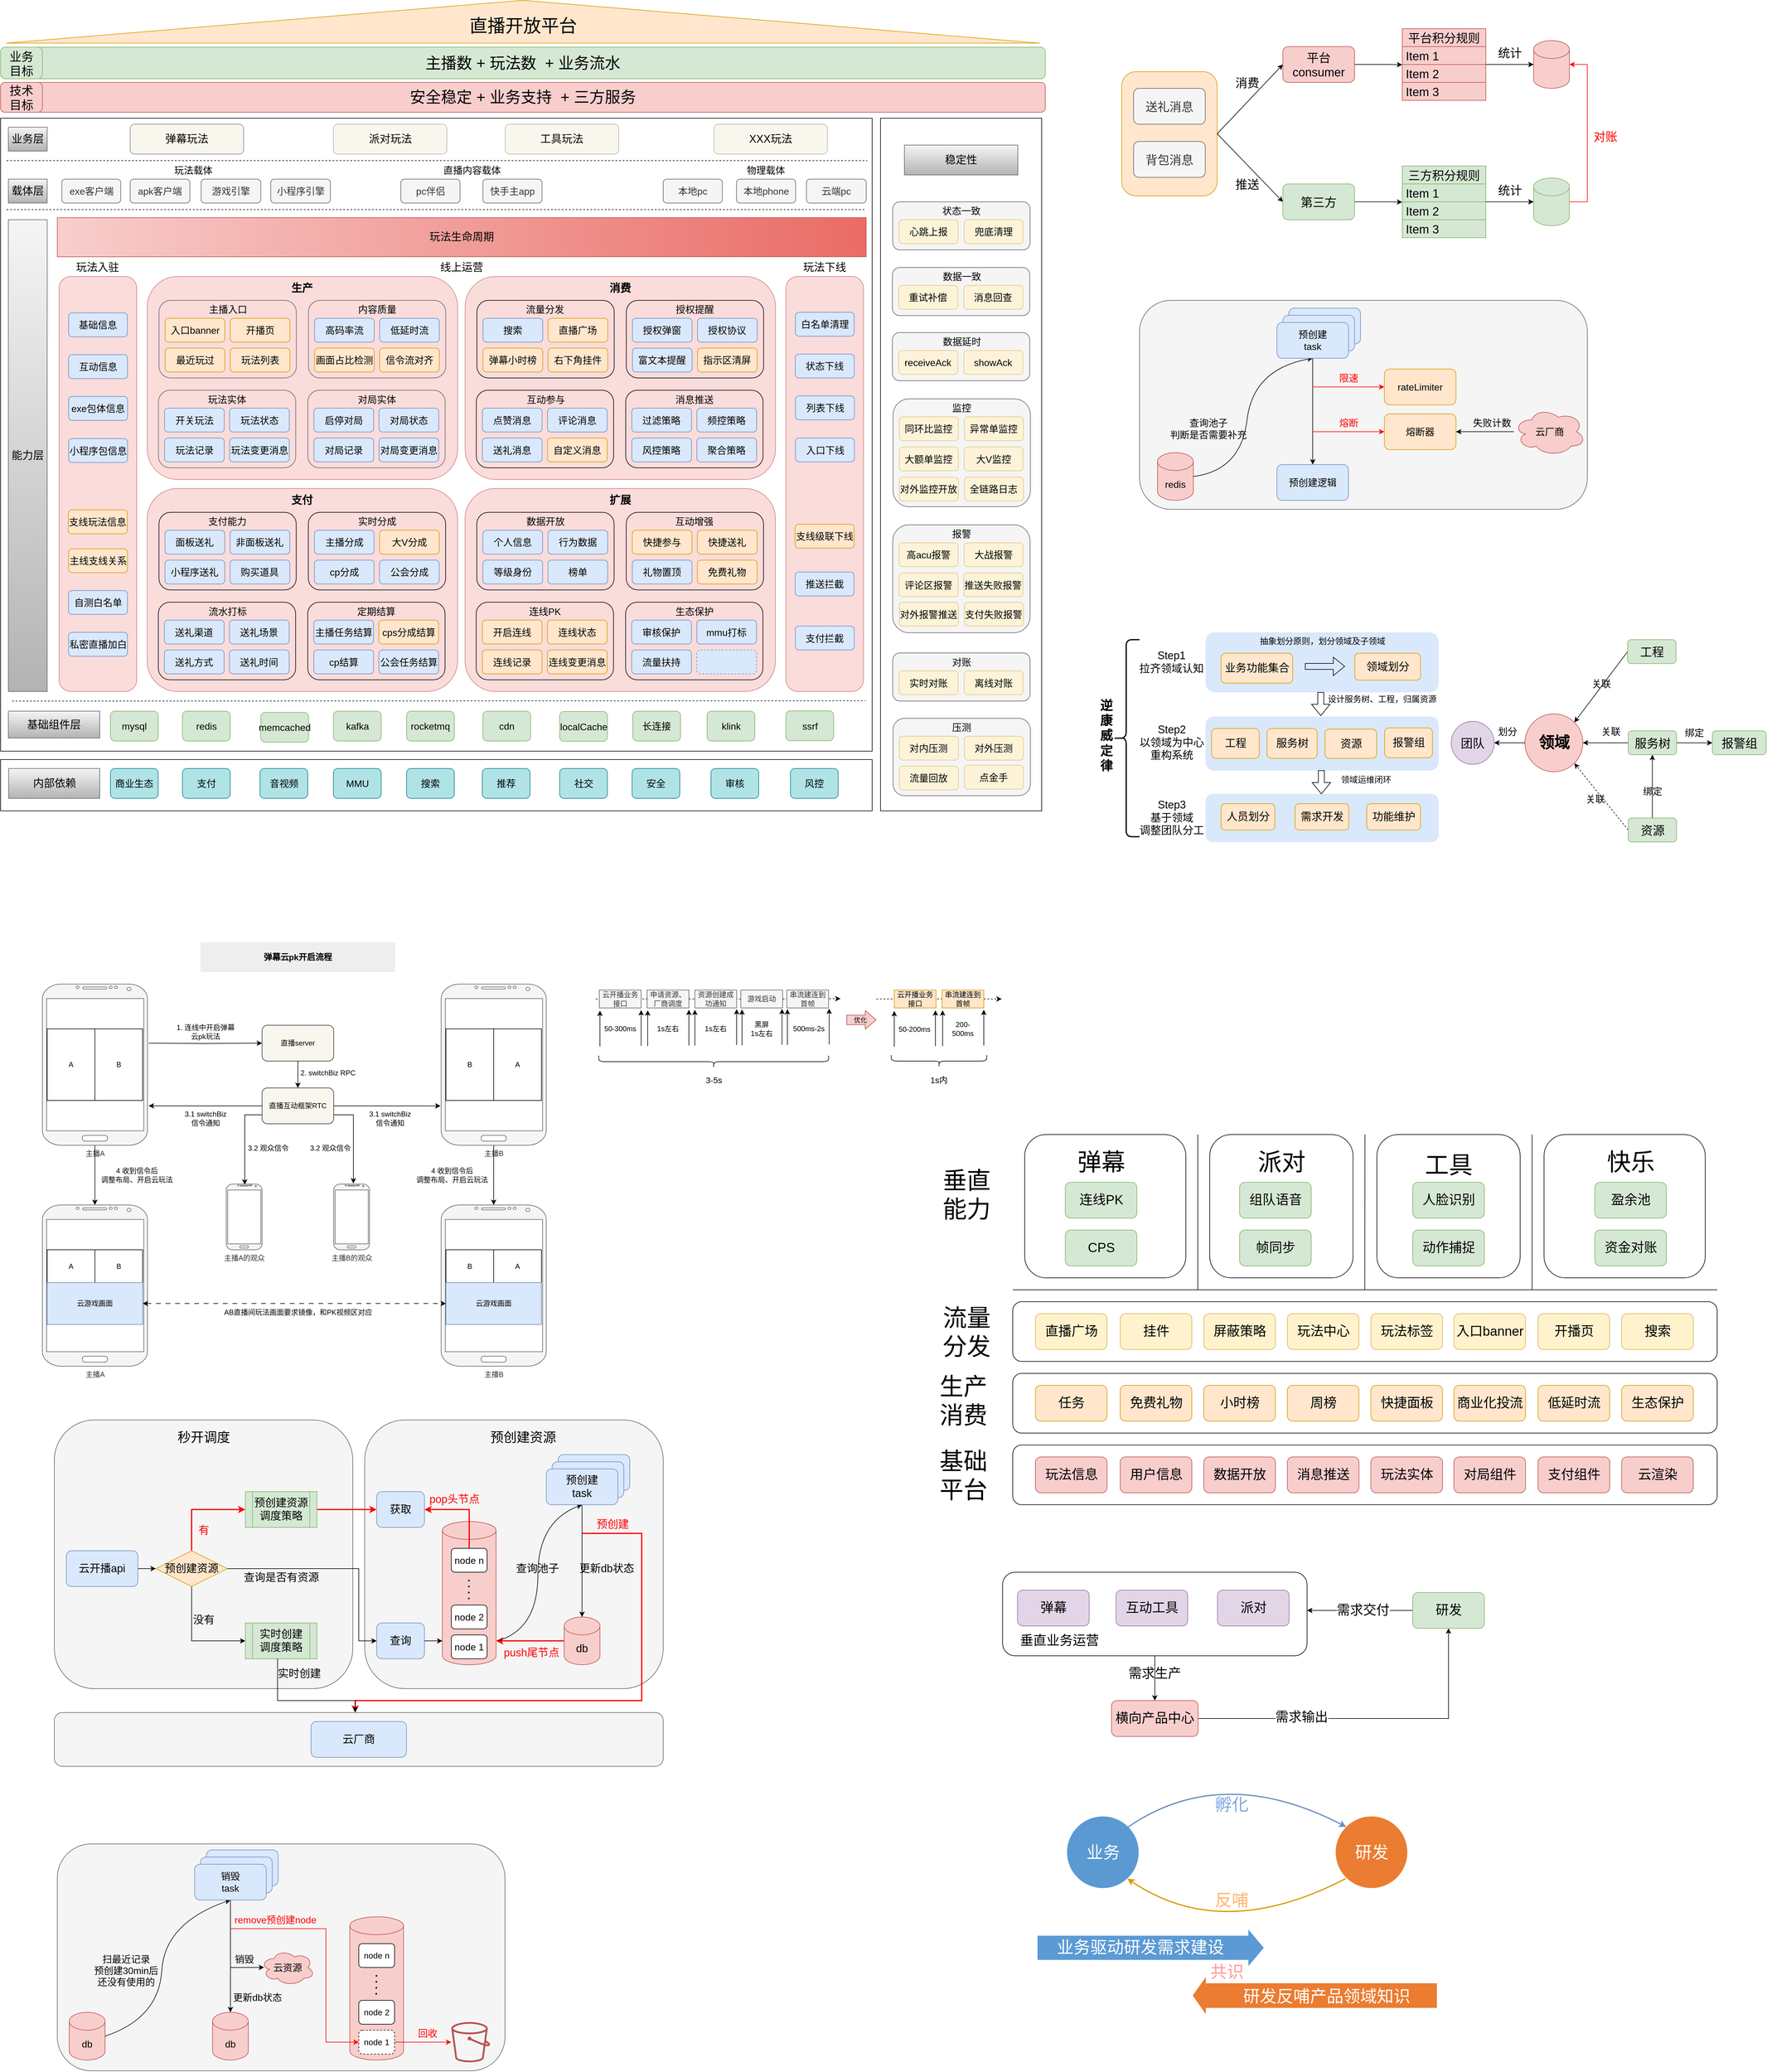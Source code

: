 <mxfile version="26.0.9">
  <diagram name="第 1 页" id="iey7I6mUyzsliz4pzejp">
    <mxGraphModel dx="4353" dy="2400" grid="1" gridSize="10" guides="1" tooltips="1" connect="1" arrows="1" fold="1" page="1" pageScale="1" pageWidth="827" pageHeight="1169" math="0" shadow="0">
      <root>
        <mxCell id="0" />
        <mxCell id="1" parent="0" />
        <mxCell id="rdxsWOqog_swVqiiXJ4z-1" value="" style="rounded=0;whiteSpace=wrap;html=1;fillColor=none;" vertex="1" parent="1">
          <mxGeometry x="1664" y="280" width="270" height="1160" as="geometry" />
        </mxCell>
        <mxCell id="rdxsWOqog_swVqiiXJ4z-2" value="" style="rounded=0;whiteSpace=wrap;html=1;fillColor=none;" vertex="1" parent="1">
          <mxGeometry x="190" y="1354" width="1460" height="86" as="geometry" />
        </mxCell>
        <mxCell id="rdxsWOqog_swVqiiXJ4z-3" value="" style="rounded=1;whiteSpace=wrap;html=1;fillColor=#f5f5f5;fontSize=16;fontColor=#333333;strokeColor=#666666;" vertex="1" parent="1">
          <mxGeometry x="1685" y="1285" width="230" height="129.5" as="geometry" />
        </mxCell>
        <mxCell id="rdxsWOqog_swVqiiXJ4z-4" value="" style="rounded=1;whiteSpace=wrap;html=1;fillColor=#f5f5f5;fontSize=16;fontColor=#333333;strokeColor=#666666;" vertex="1" parent="1">
          <mxGeometry x="1684.5" y="420" width="230" height="80.5" as="geometry" />
        </mxCell>
        <mxCell id="rdxsWOqog_swVqiiXJ4z-5" value="" style="rounded=0;whiteSpace=wrap;html=1;fillColor=none;" vertex="1" parent="1">
          <mxGeometry x="190" y="280" width="1460" height="1060" as="geometry" />
        </mxCell>
        <mxCell id="rdxsWOqog_swVqiiXJ4z-6" value="弹幕玩法" style="rounded=1;whiteSpace=wrap;html=1;fillColor=#F9F7ED;strokeColor=#818891;fontSize=18;" vertex="1" parent="1">
          <mxGeometry x="407.05" y="290" width="190" height="50" as="geometry" />
        </mxCell>
        <mxCell id="rdxsWOqog_swVqiiXJ4z-7" value="mysql" style="rounded=1;whiteSpace=wrap;html=1;fillColor=#d5e8d4;strokeColor=#82b366;fontSize=16;" vertex="1" parent="1">
          <mxGeometry x="374.0" y="1273" width="80" height="50" as="geometry" />
        </mxCell>
        <mxCell id="rdxsWOqog_swVqiiXJ4z-8" value="redis" style="rounded=1;whiteSpace=wrap;html=1;fillColor=#d5e8d4;strokeColor=#82b366;fontSize=16;" vertex="1" parent="1">
          <mxGeometry x="494.64" y="1273" width="80" height="50" as="geometry" />
        </mxCell>
        <mxCell id="rdxsWOqog_swVqiiXJ4z-9" value="风控" style="rounded=1;whiteSpace=wrap;html=1;fillColor=#b0e3e6;strokeColor=#0e8088;fontSize=16;" vertex="1" parent="1">
          <mxGeometry x="1513.13" y="1369" width="80" height="50" as="geometry" />
        </mxCell>
        <mxCell id="rdxsWOqog_swVqiiXJ4z-10" value="" style="endArrow=none;dashed=1;html=1;rounded=0;" edge="1" parent="1">
          <mxGeometry width="50" height="50" relative="1" as="geometry">
            <mxPoint x="200" y="433" as="sourcePoint" />
            <mxPoint x="1640" y="433" as="targetPoint" />
          </mxGeometry>
        </mxCell>
        <mxCell id="rdxsWOqog_swVqiiXJ4z-11" value="" style="endArrow=none;dashed=1;html=1;rounded=0;entryX=0.987;entryY=0.922;entryDx=0;entryDy=0;entryPerimeter=0;exitX=0.013;exitY=0.916;exitDx=0;exitDy=0;exitPerimeter=0;" edge="1" parent="1">
          <mxGeometry width="50" height="50" relative="1" as="geometry">
            <mxPoint x="209.24" y="1256.12" as="sourcePoint" />
            <mxPoint x="1638.63" y="1255.54" as="targetPoint" />
          </mxGeometry>
        </mxCell>
        <mxCell id="rdxsWOqog_swVqiiXJ4z-12" value="业务层" style="text;html=1;strokeColor=#666666;fillColor=#f5f5f5;align=center;verticalAlign=middle;whiteSpace=wrap;rounded=0;gradientColor=#b3b3b3;fontSize=18;" vertex="1" parent="1">
          <mxGeometry x="203" y="295" width="65" height="40" as="geometry" />
        </mxCell>
        <mxCell id="rdxsWOqog_swVqiiXJ4z-13" value="&lt;font style=&quot;font-size: 18px;&quot;&gt;能力层&lt;/font&gt;" style="text;html=1;strokeColor=#666666;fillColor=#f5f5f5;align=center;verticalAlign=middle;whiteSpace=wrap;rounded=0;gradientColor=#b3b3b3;fontSize=18;" vertex="1" parent="1">
          <mxGeometry x="203" y="450" width="65" height="790" as="geometry" />
        </mxCell>
        <mxCell id="rdxsWOqog_swVqiiXJ4z-14" value="&lt;font style=&quot;font-size: 18px;&quot;&gt;基础组件层&lt;/font&gt;" style="text;html=1;strokeColor=#666666;fillColor=#f5f5f5;align=center;verticalAlign=middle;whiteSpace=wrap;rounded=0;gradientColor=#b3b3b3;fontSize=18;" vertex="1" parent="1">
          <mxGeometry x="203" y="1273" width="153" height="45" as="geometry" />
        </mxCell>
        <mxCell id="rdxsWOqog_swVqiiXJ4z-15" value="派对玩法" style="rounded=1;whiteSpace=wrap;html=1;fillColor=#F9F7ED;strokeColor=#B3B3B3;fontSize=18;" vertex="1" parent="1">
          <mxGeometry x="747.5" y="290" width="190" height="50" as="geometry" />
        </mxCell>
        <mxCell id="rdxsWOqog_swVqiiXJ4z-16" value="工具玩法" style="rounded=1;whiteSpace=wrap;html=1;fillColor=#F9F7ED;strokeColor=#B3B3B3;fontSize=18;" vertex="1" parent="1">
          <mxGeometry x="1035.46" y="290" width="190" height="50" as="geometry" />
        </mxCell>
        <mxCell id="rdxsWOqog_swVqiiXJ4z-17" value="XXX玩法" style="rounded=1;whiteSpace=wrap;html=1;fillColor=#F9F7ED;strokeColor=#B3B3B3;fontSize=18;" vertex="1" parent="1">
          <mxGeometry x="1384.9" y="290" width="190" height="50" as="geometry" />
        </mxCell>
        <mxCell id="rdxsWOqog_swVqiiXJ4z-18" value="&lt;font style=&quot;font-size: 18px;&quot;&gt;玩法生命周期&lt;/font&gt;" style="rounded=0;whiteSpace=wrap;html=1;fillColor=#f8cecc;strokeColor=#b85450;gradientColor=#ea6b66;gradientDirection=east;fontSize=18;fontStyle=0" vertex="1" parent="1">
          <mxGeometry x="285" y="446.5" width="1355" height="65.5" as="geometry" />
        </mxCell>
        <mxCell id="rdxsWOqog_swVqiiXJ4z-19" value="心跳上报" style="rounded=1;whiteSpace=wrap;html=1;fillColor=#fff2cc;strokeColor=#d6b656;fontSize=16;opacity=70;" vertex="1" parent="1">
          <mxGeometry x="1694.96" y="450" width="99" height="40" as="geometry" />
        </mxCell>
        <mxCell id="rdxsWOqog_swVqiiXJ4z-20" value="兜底清理" style="rounded=1;whiteSpace=wrap;html=1;fillColor=#fff2cc;strokeColor=#d6b656;fontSize=16;opacity=70;" vertex="1" parent="1">
          <mxGeometry x="1803.96" y="450" width="99" height="40" as="geometry" />
        </mxCell>
        <mxCell id="rdxsWOqog_swVqiiXJ4z-21" value="载体层" style="text;html=1;strokeColor=#666666;fillColor=#f5f5f5;align=center;verticalAlign=middle;whiteSpace=wrap;rounded=0;gradientColor=#b3b3b3;fontSize=18;" vertex="1" parent="1">
          <mxGeometry x="203" y="382" width="65" height="40" as="geometry" />
        </mxCell>
        <mxCell id="rdxsWOqog_swVqiiXJ4z-22" value="玩法载体" style="text;html=1;strokeColor=none;fillColor=none;align=center;verticalAlign=middle;whiteSpace=wrap;rounded=0;fontSize=16;" vertex="1" parent="1">
          <mxGeometry x="477.96" y="352" width="70.27" height="30" as="geometry" />
        </mxCell>
        <mxCell id="rdxsWOqog_swVqiiXJ4z-23" value="物理载体" style="text;html=1;strokeColor=none;fillColor=none;align=center;verticalAlign=middle;whiteSpace=wrap;rounded=0;fontSize=16;" vertex="1" parent="1">
          <mxGeometry x="1431.36" y="352" width="81.77" height="30" as="geometry" />
        </mxCell>
        <mxCell id="rdxsWOqog_swVqiiXJ4z-24" value="直播内容载体" style="text;html=1;strokeColor=none;fillColor=none;align=center;verticalAlign=middle;whiteSpace=wrap;rounded=0;fontSize=16;" vertex="1" parent="1">
          <mxGeometry x="923.35" y="352" width="113.87" height="30" as="geometry" />
        </mxCell>
        <mxCell id="rdxsWOqog_swVqiiXJ4z-25" value="exe客户端" style="rounded=1;whiteSpace=wrap;html=1;fillColor=#f5f5f5;strokeColor=#666666;fontSize=16;fontColor=#333333;" vertex="1" parent="1">
          <mxGeometry x="292.5" y="382" width="98.73" height="40" as="geometry" />
        </mxCell>
        <mxCell id="rdxsWOqog_swVqiiXJ4z-26" value="apk客户端" style="rounded=1;whiteSpace=wrap;html=1;fillColor=#f5f5f5;strokeColor=#666666;fontSize=16;fontColor=#333333;" vertex="1" parent="1">
          <mxGeometry x="407.05" y="382" width="100" height="40" as="geometry" />
        </mxCell>
        <mxCell id="rdxsWOqog_swVqiiXJ4z-27" value="游戏引擎" style="rounded=1;whiteSpace=wrap;html=1;fillColor=#f5f5f5;strokeColor=#666666;fontSize=16;fontColor=#333333;" vertex="1" parent="1">
          <mxGeometry x="525.86" y="382" width="100" height="40" as="geometry" />
        </mxCell>
        <mxCell id="rdxsWOqog_swVqiiXJ4z-28" value="云端pc" style="rounded=1;whiteSpace=wrap;html=1;fillColor=#f5f5f5;strokeColor=#666666;fontSize=16;fontColor=#333333;" vertex="1" parent="1">
          <mxGeometry x="1540.0" y="382" width="100" height="40" as="geometry" />
        </mxCell>
        <mxCell id="rdxsWOqog_swVqiiXJ4z-29" value="快手主app" style="rounded=1;whiteSpace=wrap;html=1;fillColor=#f5f5f5;strokeColor=#666666;fontSize=16;fontColor=#333333;" vertex="1" parent="1">
          <mxGeometry x="997.9" y="382" width="99" height="40" as="geometry" />
        </mxCell>
        <mxCell id="rdxsWOqog_swVqiiXJ4z-30" value="本地phone" style="rounded=1;whiteSpace=wrap;html=1;fillColor=#f5f5f5;strokeColor=#666666;fontSize=16;fontColor=#333333;" vertex="1" parent="1">
          <mxGeometry x="1422.74" y="382" width="99" height="40" as="geometry" />
        </mxCell>
        <mxCell id="rdxsWOqog_swVqiiXJ4z-31" value="pc伴侣" style="rounded=1;whiteSpace=wrap;html=1;fillColor=#f5f5f5;strokeColor=#666666;fontSize=16;fontColor=#333333;" vertex="1" parent="1">
          <mxGeometry x="860.5" y="382" width="99" height="40" as="geometry" />
        </mxCell>
        <mxCell id="rdxsWOqog_swVqiiXJ4z-32" value="本地pc" style="rounded=1;whiteSpace=wrap;html=1;fillColor=#f5f5f5;strokeColor=#666666;fontSize=16;fontColor=#333333;" vertex="1" parent="1">
          <mxGeometry x="1300.0" y="382" width="99" height="40" as="geometry" />
        </mxCell>
        <mxCell id="rdxsWOqog_swVqiiXJ4z-33" value="小程序引擎" style="rounded=1;whiteSpace=wrap;html=1;fillColor=#f5f5f5;strokeColor=#666666;fontSize=16;fontColor=#333333;" vertex="1" parent="1">
          <mxGeometry x="642.5" y="382" width="100" height="40" as="geometry" />
        </mxCell>
        <mxCell id="rdxsWOqog_swVqiiXJ4z-34" value="" style="rounded=1;whiteSpace=wrap;html=1;fillColor=#f8cecc;strokeColor=#b85450;fontSize=16;opacity=70;" vertex="1" parent="1">
          <mxGeometry x="435.68" y="545" width="520" height="340" as="geometry" />
        </mxCell>
        <mxCell id="rdxsWOqog_swVqiiXJ4z-35" value="" style="rounded=1;whiteSpace=wrap;html=1;fillColor=none;fontSize=16;fontColor=#333333;strokeColor=#666666;" vertex="1" parent="1">
          <mxGeometry x="704.68" y="735.5" width="230" height="130" as="geometry" />
        </mxCell>
        <mxCell id="rdxsWOqog_swVqiiXJ4z-36" value="" style="rounded=1;whiteSpace=wrap;html=1;fillColor=none;fontSize=16;fontColor=#333333;strokeColor=#666666;" vertex="1" parent="1">
          <mxGeometry x="454.4" y="735.5" width="230" height="130" as="geometry" />
        </mxCell>
        <mxCell id="rdxsWOqog_swVqiiXJ4z-37" value="" style="rounded=1;whiteSpace=wrap;html=1;fillColor=none;fontSize=16;fontColor=#333333;strokeColor=#666666;" vertex="1" parent="1">
          <mxGeometry x="455.4" y="585" width="230" height="130" as="geometry" />
        </mxCell>
        <mxCell id="rdxsWOqog_swVqiiXJ4z-38" value="" style="rounded=1;whiteSpace=wrap;html=1;fillColor=none;fontSize=16;fontColor=#333333;strokeColor=#666666;" vertex="1" parent="1">
          <mxGeometry x="705.68" y="585" width="230" height="130" as="geometry" />
        </mxCell>
        <mxCell id="rdxsWOqog_swVqiiXJ4z-39" value="" style="rounded=1;whiteSpace=wrap;html=1;fillColor=#f8cecc;fontSize=16;strokeColor=#b85450;opacity=70;" vertex="1" parent="1">
          <mxGeometry x="288" y="545" width="130" height="695" as="geometry" />
        </mxCell>
        <mxCell id="rdxsWOqog_swVqiiXJ4z-40" value="入口banner" style="rounded=1;whiteSpace=wrap;html=1;fillColor=#ffe6cc;strokeColor=#d79b00;fontSize=16;" vertex="1" parent="1">
          <mxGeometry x="465.6" y="615" width="100" height="40" as="geometry" />
        </mxCell>
        <mxCell id="rdxsWOqog_swVqiiXJ4z-41" value="最近玩过" style="rounded=1;whiteSpace=wrap;html=1;fillColor=#ffe6cc;strokeColor=#d79b00;fontSize=16;" vertex="1" parent="1">
          <mxGeometry x="465.6" y="665" width="100" height="40" as="geometry" />
        </mxCell>
        <mxCell id="rdxsWOqog_swVqiiXJ4z-42" value="玩法列表" style="rounded=1;whiteSpace=wrap;html=1;fillColor=#ffe6cc;strokeColor=#d79b00;fontSize=16;" vertex="1" parent="1">
          <mxGeometry x="574.64" y="665" width="100" height="40" as="geometry" />
        </mxCell>
        <mxCell id="rdxsWOqog_swVqiiXJ4z-43" value="开播页" style="rounded=1;whiteSpace=wrap;html=1;fillColor=#ffe6cc;strokeColor=#d79b00;fontSize=16;" vertex="1" parent="1">
          <mxGeometry x="574.64" y="615" width="100" height="40" as="geometry" />
        </mxCell>
        <mxCell id="rdxsWOqog_swVqiiXJ4z-44" value="主播入口" style="text;html=1;strokeColor=none;fillColor=none;align=center;verticalAlign=middle;whiteSpace=wrap;rounded=0;fontSize=16;" vertex="1" parent="1">
          <mxGeometry x="530.51" y="585" width="79.78" height="30" as="geometry" />
        </mxCell>
        <mxCell id="rdxsWOqog_swVqiiXJ4z-45" value="高码率流" style="rounded=1;whiteSpace=wrap;html=1;fillColor=#dae8fc;strokeColor=#6c8ebf;fontSize=16;" vertex="1" parent="1">
          <mxGeometry x="715.88" y="615" width="100" height="40" as="geometry" />
        </mxCell>
        <mxCell id="rdxsWOqog_swVqiiXJ4z-46" value="画面占比检测" style="rounded=1;whiteSpace=wrap;html=1;fillColor=#ffe6cc;strokeColor=#d79b00;fontSize=16;" vertex="1" parent="1">
          <mxGeometry x="715.88" y="665" width="100" height="40" as="geometry" />
        </mxCell>
        <mxCell id="rdxsWOqog_swVqiiXJ4z-47" value="信令流对齐" style="rounded=1;whiteSpace=wrap;html=1;fillColor=#ffe6cc;strokeColor=#d79b00;fontSize=16;" vertex="1" parent="1">
          <mxGeometry x="824.92" y="665" width="100" height="40" as="geometry" />
        </mxCell>
        <mxCell id="rdxsWOqog_swVqiiXJ4z-48" value="低延时流" style="rounded=1;whiteSpace=wrap;html=1;fillColor=#dae8fc;strokeColor=#6c8ebf;fontSize=16;" vertex="1" parent="1">
          <mxGeometry x="824.92" y="615" width="100" height="40" as="geometry" />
        </mxCell>
        <mxCell id="rdxsWOqog_swVqiiXJ4z-49" value="内容质量" style="text;html=1;strokeColor=none;fillColor=none;align=center;verticalAlign=middle;whiteSpace=wrap;rounded=0;fontSize=16;" vertex="1" parent="1">
          <mxGeometry x="785.93" y="585" width="69.5" height="30" as="geometry" />
        </mxCell>
        <mxCell id="rdxsWOqog_swVqiiXJ4z-50" value="开关玩法" style="rounded=1;whiteSpace=wrap;html=1;fillColor=#dae8fc;strokeColor=#6c8ebf;fontSize=16;" vertex="1" parent="1">
          <mxGeometry x="464.6" y="765.5" width="100" height="40" as="geometry" />
        </mxCell>
        <mxCell id="rdxsWOqog_swVqiiXJ4z-51" value="玩法记录" style="rounded=1;whiteSpace=wrap;html=1;fillColor=#dae8fc;strokeColor=#6c8ebf;fontSize=16;" vertex="1" parent="1">
          <mxGeometry x="464.6" y="815.5" width="100" height="40" as="geometry" />
        </mxCell>
        <mxCell id="rdxsWOqog_swVqiiXJ4z-52" value="玩法变更消息" style="rounded=1;whiteSpace=wrap;html=1;fillColor=#dae8fc;strokeColor=#6c8ebf;fontSize=16;" vertex="1" parent="1">
          <mxGeometry x="573.64" y="815.5" width="100" height="40" as="geometry" />
        </mxCell>
        <mxCell id="rdxsWOqog_swVqiiXJ4z-53" value="玩法状态" style="rounded=1;whiteSpace=wrap;html=1;fillColor=#dae8fc;strokeColor=#6c8ebf;fontSize=16;" vertex="1" parent="1">
          <mxGeometry x="573.64" y="765.5" width="100" height="40" as="geometry" />
        </mxCell>
        <mxCell id="rdxsWOqog_swVqiiXJ4z-54" value="玩法实体" style="text;html=1;strokeColor=none;fillColor=none;align=center;verticalAlign=middle;whiteSpace=wrap;rounded=0;fontSize=16;" vertex="1" parent="1">
          <mxGeometry x="534.01" y="735.5" width="70.78" height="30" as="geometry" />
        </mxCell>
        <mxCell id="rdxsWOqog_swVqiiXJ4z-55" value="启停对局" style="rounded=1;whiteSpace=wrap;html=1;fillColor=#dae8fc;strokeColor=#6c8ebf;fontSize=16;" vertex="1" parent="1">
          <mxGeometry x="714.88" y="765.5" width="100" height="40" as="geometry" />
        </mxCell>
        <mxCell id="rdxsWOqog_swVqiiXJ4z-56" value="对局记录" style="rounded=1;whiteSpace=wrap;html=1;fillColor=#dae8fc;strokeColor=#6c8ebf;fontSize=16;" vertex="1" parent="1">
          <mxGeometry x="714.88" y="815.5" width="100" height="40" as="geometry" />
        </mxCell>
        <mxCell id="rdxsWOqog_swVqiiXJ4z-57" value="对局变更消息" style="rounded=1;whiteSpace=wrap;html=1;fillColor=#dae8fc;strokeColor=#6c8ebf;fontSize=16;" vertex="1" parent="1">
          <mxGeometry x="823.92" y="815.5" width="100" height="40" as="geometry" />
        </mxCell>
        <mxCell id="rdxsWOqog_swVqiiXJ4z-58" value="对局状态" style="rounded=1;whiteSpace=wrap;html=1;fillColor=#dae8fc;strokeColor=#6c8ebf;fontSize=16;" vertex="1" parent="1">
          <mxGeometry x="823.92" y="765.5" width="100" height="40" as="geometry" />
        </mxCell>
        <mxCell id="rdxsWOqog_swVqiiXJ4z-59" value="对局实体" style="text;html=1;strokeColor=none;fillColor=none;align=center;verticalAlign=middle;whiteSpace=wrap;rounded=0;fontSize=16;" vertex="1" parent="1">
          <mxGeometry x="780.43" y="735.5" width="80.5" height="30" as="geometry" />
        </mxCell>
        <mxCell id="rdxsWOqog_swVqiiXJ4z-60" value="生产" style="text;html=1;strokeColor=none;fillColor=none;align=center;verticalAlign=middle;whiteSpace=wrap;rounded=0;fontSize=18;fontStyle=1" vertex="1" parent="1">
          <mxGeometry x="665.41" y="550" width="60" height="30" as="geometry" />
        </mxCell>
        <mxCell id="rdxsWOqog_swVqiiXJ4z-61" value="" style="rounded=1;whiteSpace=wrap;html=1;fillColor=#f8cecc;strokeColor=#b85450;fontSize=16;opacity=70;" vertex="1" parent="1">
          <mxGeometry x="968.18" y="545" width="520" height="340" as="geometry" />
        </mxCell>
        <mxCell id="rdxsWOqog_swVqiiXJ4z-62" value="" style="rounded=1;whiteSpace=wrap;html=1;fillColor=none;fontSize=16;" vertex="1" parent="1">
          <mxGeometry x="1237.18" y="735.5" width="230" height="130" as="geometry" />
        </mxCell>
        <mxCell id="rdxsWOqog_swVqiiXJ4z-63" value="" style="rounded=1;whiteSpace=wrap;html=1;fillColor=none;fontSize=16;" vertex="1" parent="1">
          <mxGeometry x="986.9" y="735.5" width="230" height="130" as="geometry" />
        </mxCell>
        <mxCell id="rdxsWOqog_swVqiiXJ4z-64" value="" style="rounded=1;whiteSpace=wrap;html=1;fillColor=none;fontSize=16;" vertex="1" parent="1">
          <mxGeometry x="987.9" y="585" width="230" height="130" as="geometry" />
        </mxCell>
        <mxCell id="rdxsWOqog_swVqiiXJ4z-65" value="" style="rounded=1;whiteSpace=wrap;html=1;fillColor=none;fontSize=16;" vertex="1" parent="1">
          <mxGeometry x="1238.18" y="585" width="230" height="130" as="geometry" />
        </mxCell>
        <mxCell id="rdxsWOqog_swVqiiXJ4z-66" value="搜索" style="rounded=1;whiteSpace=wrap;html=1;fillColor=#dae8fc;strokeColor=#6c8ebf;fontSize=16;" vertex="1" parent="1">
          <mxGeometry x="998.1" y="615" width="100" height="40" as="geometry" />
        </mxCell>
        <mxCell id="rdxsWOqog_swVqiiXJ4z-67" value="弹幕小时榜" style="rounded=1;whiteSpace=wrap;html=1;fillColor=#ffe6cc;strokeColor=#d79b00;fontSize=16;" vertex="1" parent="1">
          <mxGeometry x="998.1" y="665" width="100" height="40" as="geometry" />
        </mxCell>
        <mxCell id="rdxsWOqog_swVqiiXJ4z-68" value="右下角挂件" style="rounded=1;whiteSpace=wrap;html=1;fillColor=#ffe6cc;strokeColor=#d79b00;fontSize=16;" vertex="1" parent="1">
          <mxGeometry x="1107.14" y="665" width="100" height="40" as="geometry" />
        </mxCell>
        <mxCell id="rdxsWOqog_swVqiiXJ4z-69" value="直播广场" style="rounded=1;whiteSpace=wrap;html=1;fillColor=#ffe6cc;strokeColor=#d79b00;fontSize=16;" vertex="1" parent="1">
          <mxGeometry x="1107.14" y="615" width="100" height="40" as="geometry" />
        </mxCell>
        <mxCell id="rdxsWOqog_swVqiiXJ4z-70" value="流量分发" style="text;html=1;strokeColor=none;fillColor=none;align=center;verticalAlign=middle;whiteSpace=wrap;rounded=0;fontSize=16;" vertex="1" parent="1">
          <mxGeometry x="1066.01" y="585" width="71.78" height="30" as="geometry" />
        </mxCell>
        <mxCell id="rdxsWOqog_swVqiiXJ4z-71" value="授权弹窗" style="rounded=1;whiteSpace=wrap;html=1;fillColor=#dae8fc;strokeColor=#6c8ebf;fontSize=16;" vertex="1" parent="1">
          <mxGeometry x="1248.38" y="615" width="100" height="40" as="geometry" />
        </mxCell>
        <mxCell id="rdxsWOqog_swVqiiXJ4z-72" value="富文本提醒" style="rounded=1;whiteSpace=wrap;html=1;fillColor=#dae8fc;strokeColor=#6c8ebf;fontSize=16;" vertex="1" parent="1">
          <mxGeometry x="1248.38" y="665" width="100" height="40" as="geometry" />
        </mxCell>
        <mxCell id="rdxsWOqog_swVqiiXJ4z-73" value="指示区清屏" style="rounded=1;whiteSpace=wrap;html=1;fillColor=#ffe6cc;strokeColor=#d79b00;fontSize=16;" vertex="1" parent="1">
          <mxGeometry x="1357.42" y="665" width="100" height="40" as="geometry" />
        </mxCell>
        <mxCell id="rdxsWOqog_swVqiiXJ4z-74" value="授权协议" style="rounded=1;whiteSpace=wrap;html=1;fillColor=#dae8fc;strokeColor=#6c8ebf;fontSize=16;" vertex="1" parent="1">
          <mxGeometry x="1357.42" y="615" width="100" height="40" as="geometry" />
        </mxCell>
        <mxCell id="rdxsWOqog_swVqiiXJ4z-75" value="授权提醒" style="text;html=1;strokeColor=none;fillColor=none;align=center;verticalAlign=middle;whiteSpace=wrap;rounded=0;fontSize=16;" vertex="1" parent="1">
          <mxGeometry x="1317.43" y="585" width="71.5" height="30" as="geometry" />
        </mxCell>
        <mxCell id="rdxsWOqog_swVqiiXJ4z-76" value="点赞消息" style="rounded=1;whiteSpace=wrap;html=1;fillColor=#dae8fc;strokeColor=#6c8ebf;fontSize=16;" vertex="1" parent="1">
          <mxGeometry x="997.1" y="765.5" width="100" height="40" as="geometry" />
        </mxCell>
        <mxCell id="rdxsWOqog_swVqiiXJ4z-77" value="送礼消息" style="rounded=1;whiteSpace=wrap;html=1;fillColor=#dae8fc;strokeColor=#6c8ebf;fontSize=16;" vertex="1" parent="1">
          <mxGeometry x="997.1" y="815.5" width="100" height="40" as="geometry" />
        </mxCell>
        <mxCell id="rdxsWOqog_swVqiiXJ4z-78" value="自定义消息" style="rounded=1;whiteSpace=wrap;html=1;fillColor=#ffe6cc;strokeColor=#d79b00;fontSize=16;" vertex="1" parent="1">
          <mxGeometry x="1106.14" y="815.5" width="100" height="40" as="geometry" />
        </mxCell>
        <mxCell id="rdxsWOqog_swVqiiXJ4z-79" value="评论消息" style="rounded=1;whiteSpace=wrap;html=1;fillColor=#dae8fc;strokeColor=#6c8ebf;fontSize=16;" vertex="1" parent="1">
          <mxGeometry x="1106.14" y="765.5" width="100" height="40" as="geometry" />
        </mxCell>
        <mxCell id="rdxsWOqog_swVqiiXJ4z-80" value="互动参与" style="text;html=1;strokeColor=none;fillColor=none;align=center;verticalAlign=middle;whiteSpace=wrap;rounded=0;fontSize=16;" vertex="1" parent="1">
          <mxGeometry x="1061.51" y="735.5" width="82.78" height="30" as="geometry" />
        </mxCell>
        <mxCell id="rdxsWOqog_swVqiiXJ4z-81" value="过滤策略" style="rounded=1;whiteSpace=wrap;html=1;fillColor=#dae8fc;strokeColor=#6c8ebf;fontSize=16;" vertex="1" parent="1">
          <mxGeometry x="1247.38" y="765.5" width="100" height="40" as="geometry" />
        </mxCell>
        <mxCell id="rdxsWOqog_swVqiiXJ4z-82" value="风控策略" style="rounded=1;whiteSpace=wrap;html=1;fillColor=#dae8fc;strokeColor=#6c8ebf;fontSize=16;" vertex="1" parent="1">
          <mxGeometry x="1247.38" y="815.5" width="100" height="40" as="geometry" />
        </mxCell>
        <mxCell id="rdxsWOqog_swVqiiXJ4z-83" value="聚合策略" style="rounded=1;whiteSpace=wrap;html=1;fillColor=#dae8fc;strokeColor=#6c8ebf;fontSize=16;" vertex="1" parent="1">
          <mxGeometry x="1356.42" y="815.5" width="100" height="40" as="geometry" />
        </mxCell>
        <mxCell id="rdxsWOqog_swVqiiXJ4z-84" value="频控策略" style="rounded=1;whiteSpace=wrap;html=1;fillColor=#dae8fc;strokeColor=#6c8ebf;fontSize=16;" vertex="1" parent="1">
          <mxGeometry x="1356.42" y="765.5" width="100" height="40" as="geometry" />
        </mxCell>
        <mxCell id="rdxsWOqog_swVqiiXJ4z-85" value="消息推送" style="text;html=1;strokeColor=none;fillColor=none;align=center;verticalAlign=middle;whiteSpace=wrap;rounded=0;fontSize=16;" vertex="1" parent="1">
          <mxGeometry x="1315.93" y="735.5" width="72.5" height="30" as="geometry" />
        </mxCell>
        <mxCell id="rdxsWOqog_swVqiiXJ4z-86" value="消费" style="text;html=1;strokeColor=none;fillColor=none;align=center;verticalAlign=middle;whiteSpace=wrap;rounded=0;fontSize=18;fontStyle=1" vertex="1" parent="1">
          <mxGeometry x="1197.91" y="550" width="60" height="30" as="geometry" />
        </mxCell>
        <mxCell id="rdxsWOqog_swVqiiXJ4z-87" value="" style="rounded=1;whiteSpace=wrap;html=1;fillColor=#f8cecc;strokeColor=#b85450;fontSize=16;opacity=70;" vertex="1" parent="1">
          <mxGeometry x="435.5" y="900" width="520" height="340" as="geometry" />
        </mxCell>
        <mxCell id="rdxsWOqog_swVqiiXJ4z-88" value="" style="rounded=1;whiteSpace=wrap;html=1;fillColor=none;fontSize=16;" vertex="1" parent="1">
          <mxGeometry x="704.5" y="1090.5" width="230" height="130" as="geometry" />
        </mxCell>
        <mxCell id="rdxsWOqog_swVqiiXJ4z-89" value="" style="rounded=1;whiteSpace=wrap;html=1;fillColor=none;fontSize=16;" vertex="1" parent="1">
          <mxGeometry x="454.22" y="1090.5" width="230" height="130" as="geometry" />
        </mxCell>
        <mxCell id="rdxsWOqog_swVqiiXJ4z-90" value="" style="rounded=1;whiteSpace=wrap;html=1;fillColor=none;fontSize=16;" vertex="1" parent="1">
          <mxGeometry x="455.22" y="940" width="230" height="130" as="geometry" />
        </mxCell>
        <mxCell id="rdxsWOqog_swVqiiXJ4z-91" value="" style="rounded=1;whiteSpace=wrap;html=1;fillColor=none;fontSize=16;" vertex="1" parent="1">
          <mxGeometry x="705.5" y="940" width="230" height="130" as="geometry" />
        </mxCell>
        <mxCell id="rdxsWOqog_swVqiiXJ4z-92" value="面板送礼" style="rounded=1;whiteSpace=wrap;html=1;fillColor=#dae8fc;strokeColor=#6c8ebf;fontSize=16;" vertex="1" parent="1">
          <mxGeometry x="465.42" y="970" width="100" height="40" as="geometry" />
        </mxCell>
        <mxCell id="rdxsWOqog_swVqiiXJ4z-93" value="小程序送礼" style="rounded=1;whiteSpace=wrap;html=1;fillColor=#dae8fc;strokeColor=#6c8ebf;fontSize=16;" vertex="1" parent="1">
          <mxGeometry x="465.42" y="1020" width="100" height="40" as="geometry" />
        </mxCell>
        <mxCell id="rdxsWOqog_swVqiiXJ4z-94" value="购买道具" style="rounded=1;whiteSpace=wrap;html=1;fillColor=#dae8fc;strokeColor=#6c8ebf;fontSize=16;" vertex="1" parent="1">
          <mxGeometry x="574.46" y="1020" width="100" height="40" as="geometry" />
        </mxCell>
        <mxCell id="rdxsWOqog_swVqiiXJ4z-95" value="非面板送礼" style="rounded=1;whiteSpace=wrap;html=1;fillColor=#dae8fc;strokeColor=#6c8ebf;fontSize=16;" vertex="1" parent="1">
          <mxGeometry x="574.46" y="970" width="100" height="40" as="geometry" />
        </mxCell>
        <mxCell id="rdxsWOqog_swVqiiXJ4z-96" value="支付能力" style="text;html=1;strokeColor=none;fillColor=none;align=center;verticalAlign=middle;whiteSpace=wrap;rounded=0;fontSize=16;" vertex="1" parent="1">
          <mxGeometry x="525.33" y="940" width="89.78" height="30" as="geometry" />
        </mxCell>
        <mxCell id="rdxsWOqog_swVqiiXJ4z-97" value="主播分成" style="rounded=1;whiteSpace=wrap;html=1;fillColor=#dae8fc;strokeColor=#6c8ebf;fontSize=16;" vertex="1" parent="1">
          <mxGeometry x="715.7" y="970" width="100" height="40" as="geometry" />
        </mxCell>
        <mxCell id="rdxsWOqog_swVqiiXJ4z-98" value="cp分成" style="rounded=1;whiteSpace=wrap;html=1;fillColor=#dae8fc;strokeColor=#6c8ebf;fontSize=16;" vertex="1" parent="1">
          <mxGeometry x="715.7" y="1020" width="100" height="40" as="geometry" />
        </mxCell>
        <mxCell id="rdxsWOqog_swVqiiXJ4z-99" value="公会分成" style="rounded=1;whiteSpace=wrap;html=1;fillColor=#dae8fc;strokeColor=#6c8ebf;fontSize=16;" vertex="1" parent="1">
          <mxGeometry x="824.74" y="1020" width="100" height="40" as="geometry" />
        </mxCell>
        <mxCell id="rdxsWOqog_swVqiiXJ4z-100" value="大V分成" style="rounded=1;whiteSpace=wrap;html=1;fillColor=#ffe6cc;strokeColor=#d79b00;fontSize=16;" vertex="1" parent="1">
          <mxGeometry x="824.74" y="970" width="100" height="40" as="geometry" />
        </mxCell>
        <mxCell id="rdxsWOqog_swVqiiXJ4z-101" value="实时分成" style="text;html=1;strokeColor=none;fillColor=none;align=center;verticalAlign=middle;whiteSpace=wrap;rounded=0;fontSize=16;" vertex="1" parent="1">
          <mxGeometry x="785.75" y="940" width="69.5" height="30" as="geometry" />
        </mxCell>
        <mxCell id="rdxsWOqog_swVqiiXJ4z-102" value="送礼渠道" style="rounded=1;whiteSpace=wrap;html=1;fillColor=#dae8fc;strokeColor=#6c8ebf;fontSize=16;" vertex="1" parent="1">
          <mxGeometry x="464.42" y="1120.5" width="100" height="40" as="geometry" />
        </mxCell>
        <mxCell id="rdxsWOqog_swVqiiXJ4z-103" value="送礼方式" style="rounded=1;whiteSpace=wrap;html=1;fillColor=#dae8fc;strokeColor=#6c8ebf;fontSize=16;" vertex="1" parent="1">
          <mxGeometry x="464.42" y="1170.5" width="100" height="40" as="geometry" />
        </mxCell>
        <mxCell id="rdxsWOqog_swVqiiXJ4z-104" value="送礼时间" style="rounded=1;whiteSpace=wrap;html=1;fillColor=#dae8fc;strokeColor=#6c8ebf;fontSize=16;" vertex="1" parent="1">
          <mxGeometry x="573.46" y="1170.5" width="100" height="40" as="geometry" />
        </mxCell>
        <mxCell id="rdxsWOqog_swVqiiXJ4z-105" value="送礼场景" style="rounded=1;whiteSpace=wrap;html=1;fillColor=#dae8fc;strokeColor=#6c8ebf;fontSize=16;" vertex="1" parent="1">
          <mxGeometry x="573.46" y="1120.5" width="100" height="40" as="geometry" />
        </mxCell>
        <mxCell id="rdxsWOqog_swVqiiXJ4z-106" value="流水打标" style="text;html=1;strokeColor=none;fillColor=none;align=center;verticalAlign=middle;whiteSpace=wrap;rounded=0;fontSize=16;" vertex="1" parent="1">
          <mxGeometry x="534.83" y="1090.5" width="70.78" height="30" as="geometry" />
        </mxCell>
        <mxCell id="rdxsWOqog_swVqiiXJ4z-107" value="主播任务结算" style="rounded=1;whiteSpace=wrap;html=1;fillColor=#dae8fc;strokeColor=#6c8ebf;fontSize=16;" vertex="1" parent="1">
          <mxGeometry x="714.7" y="1120.5" width="100" height="40" as="geometry" />
        </mxCell>
        <mxCell id="rdxsWOqog_swVqiiXJ4z-108" value="cp结算" style="rounded=1;whiteSpace=wrap;html=1;fillColor=#dae8fc;strokeColor=#6c8ebf;fontSize=16;" vertex="1" parent="1">
          <mxGeometry x="714.7" y="1170.5" width="100" height="40" as="geometry" />
        </mxCell>
        <mxCell id="rdxsWOqog_swVqiiXJ4z-109" value="公会任务结算" style="rounded=1;whiteSpace=wrap;html=1;fillColor=#dae8fc;strokeColor=#6c8ebf;fontSize=16;" vertex="1" parent="1">
          <mxGeometry x="823.74" y="1170.5" width="100" height="40" as="geometry" />
        </mxCell>
        <mxCell id="rdxsWOqog_swVqiiXJ4z-110" value="cps分成结算" style="rounded=1;whiteSpace=wrap;html=1;fillColor=#ffe6cc;strokeColor=#d79b00;fontSize=16;" vertex="1" parent="1">
          <mxGeometry x="823.74" y="1120.5" width="100" height="40" as="geometry" />
        </mxCell>
        <mxCell id="rdxsWOqog_swVqiiXJ4z-111" value="定期结算" style="text;html=1;strokeColor=none;fillColor=none;align=center;verticalAlign=middle;whiteSpace=wrap;rounded=0;fontSize=16;" vertex="1" parent="1">
          <mxGeometry x="779.25" y="1090.5" width="80.5" height="30" as="geometry" />
        </mxCell>
        <mxCell id="rdxsWOqog_swVqiiXJ4z-112" value="支付" style="text;html=1;strokeColor=none;fillColor=none;align=center;verticalAlign=middle;whiteSpace=wrap;rounded=0;fontSize=18;fontStyle=1" vertex="1" parent="1">
          <mxGeometry x="655.1" y="905" width="80.27" height="30" as="geometry" />
        </mxCell>
        <mxCell id="rdxsWOqog_swVqiiXJ4z-113" value="" style="rounded=1;whiteSpace=wrap;html=1;fillColor=#f8cecc;strokeColor=#b85450;fontSize=16;opacity=70;" vertex="1" parent="1">
          <mxGeometry x="968" y="900" width="520" height="340" as="geometry" />
        </mxCell>
        <mxCell id="rdxsWOqog_swVqiiXJ4z-114" value="" style="rounded=1;whiteSpace=wrap;html=1;fillColor=none;fontSize=16;" vertex="1" parent="1">
          <mxGeometry x="1237" y="1090.5" width="230" height="130" as="geometry" />
        </mxCell>
        <mxCell id="rdxsWOqog_swVqiiXJ4z-115" value="" style="rounded=1;whiteSpace=wrap;html=1;fillColor=none;fontSize=16;" vertex="1" parent="1">
          <mxGeometry x="986.72" y="1090.5" width="230" height="130" as="geometry" />
        </mxCell>
        <mxCell id="rdxsWOqog_swVqiiXJ4z-116" value="" style="rounded=1;whiteSpace=wrap;html=1;fillColor=none;fontSize=16;" vertex="1" parent="1">
          <mxGeometry x="987.72" y="940" width="230" height="130" as="geometry" />
        </mxCell>
        <mxCell id="rdxsWOqog_swVqiiXJ4z-117" value="" style="rounded=1;whiteSpace=wrap;html=1;fillColor=none;fontSize=16;" vertex="1" parent="1">
          <mxGeometry x="1238" y="940" width="230" height="130" as="geometry" />
        </mxCell>
        <mxCell id="rdxsWOqog_swVqiiXJ4z-118" value="个人信息" style="rounded=1;whiteSpace=wrap;html=1;fillColor=#dae8fc;strokeColor=#6c8ebf;fontSize=16;" vertex="1" parent="1">
          <mxGeometry x="997.92" y="970" width="100" height="40" as="geometry" />
        </mxCell>
        <mxCell id="rdxsWOqog_swVqiiXJ4z-119" value="等级身份" style="rounded=1;whiteSpace=wrap;html=1;fillColor=#dae8fc;strokeColor=#6c8ebf;fontSize=16;" vertex="1" parent="1">
          <mxGeometry x="997.92" y="1020" width="100" height="40" as="geometry" />
        </mxCell>
        <mxCell id="rdxsWOqog_swVqiiXJ4z-120" value="榜单" style="rounded=1;whiteSpace=wrap;html=1;fillColor=#dae8fc;strokeColor=#6c8ebf;fontSize=16;" vertex="1" parent="1">
          <mxGeometry x="1106.96" y="1020" width="100" height="40" as="geometry" />
        </mxCell>
        <mxCell id="rdxsWOqog_swVqiiXJ4z-121" value="行为数据" style="rounded=1;whiteSpace=wrap;html=1;fillColor=#dae8fc;strokeColor=#6c8ebf;fontSize=16;" vertex="1" parent="1">
          <mxGeometry x="1106.96" y="970" width="100" height="40" as="geometry" />
        </mxCell>
        <mxCell id="rdxsWOqog_swVqiiXJ4z-122" value="数据开放" style="text;html=1;strokeColor=none;fillColor=none;align=center;verticalAlign=middle;whiteSpace=wrap;rounded=0;fontSize=16;" vertex="1" parent="1">
          <mxGeometry x="1066.83" y="940" width="71.78" height="30" as="geometry" />
        </mxCell>
        <mxCell id="rdxsWOqog_swVqiiXJ4z-123" value="快捷参与" style="rounded=1;whiteSpace=wrap;html=1;fillColor=#ffe6cc;strokeColor=#d79b00;fontSize=16;" vertex="1" parent="1">
          <mxGeometry x="1248.2" y="970" width="100" height="40" as="geometry" />
        </mxCell>
        <mxCell id="rdxsWOqog_swVqiiXJ4z-124" value="礼物置顶" style="rounded=1;whiteSpace=wrap;html=1;fillColor=#dae8fc;strokeColor=#6c8ebf;fontSize=16;" vertex="1" parent="1">
          <mxGeometry x="1248.2" y="1020" width="100" height="40" as="geometry" />
        </mxCell>
        <mxCell id="rdxsWOqog_swVqiiXJ4z-125" value="免费礼物" style="rounded=1;whiteSpace=wrap;html=1;fillColor=#ffe6cc;strokeColor=#d79b00;fontSize=16;" vertex="1" parent="1">
          <mxGeometry x="1357.24" y="1020" width="100" height="40" as="geometry" />
        </mxCell>
        <mxCell id="rdxsWOqog_swVqiiXJ4z-126" value="快捷送礼" style="rounded=1;whiteSpace=wrap;html=1;fillColor=#ffe6cc;strokeColor=#d79b00;fontSize=16;" vertex="1" parent="1">
          <mxGeometry x="1357.24" y="970" width="100" height="40" as="geometry" />
        </mxCell>
        <mxCell id="rdxsWOqog_swVqiiXJ4z-127" value="互动增强" style="text;html=1;strokeColor=none;fillColor=none;align=center;verticalAlign=middle;whiteSpace=wrap;rounded=0;fontSize=16;" vertex="1" parent="1">
          <mxGeometry x="1316.25" y="940" width="71.5" height="30" as="geometry" />
        </mxCell>
        <mxCell id="rdxsWOqog_swVqiiXJ4z-128" value="开启连线" style="rounded=1;whiteSpace=wrap;html=1;fillColor=#ffe6cc;strokeColor=#d79b00;fontSize=16;" vertex="1" parent="1">
          <mxGeometry x="996.92" y="1120.5" width="100" height="40" as="geometry" />
        </mxCell>
        <mxCell id="rdxsWOqog_swVqiiXJ4z-129" value="连线记录" style="rounded=1;whiteSpace=wrap;html=1;fillColor=#ffe6cc;strokeColor=#d79b00;fontSize=16;" vertex="1" parent="1">
          <mxGeometry x="996.92" y="1170.5" width="100" height="40" as="geometry" />
        </mxCell>
        <mxCell id="rdxsWOqog_swVqiiXJ4z-130" value="连线变更消息" style="rounded=1;whiteSpace=wrap;html=1;fillColor=#ffe6cc;strokeColor=#d79b00;fontSize=16;" vertex="1" parent="1">
          <mxGeometry x="1105.96" y="1170.5" width="100" height="40" as="geometry" />
        </mxCell>
        <mxCell id="rdxsWOqog_swVqiiXJ4z-131" value="连线状态" style="rounded=1;whiteSpace=wrap;html=1;fillColor=#ffe6cc;strokeColor=#d79b00;fontSize=16;" vertex="1" parent="1">
          <mxGeometry x="1105.96" y="1120.5" width="100" height="40" as="geometry" />
        </mxCell>
        <mxCell id="rdxsWOqog_swVqiiXJ4z-132" value="连线PK" style="text;html=1;strokeColor=none;fillColor=none;align=center;verticalAlign=middle;whiteSpace=wrap;rounded=0;fontSize=16;" vertex="1" parent="1">
          <mxGeometry x="1071.72" y="1090.5" width="60" height="30" as="geometry" />
        </mxCell>
        <mxCell id="rdxsWOqog_swVqiiXJ4z-133" value="审核保护" style="rounded=1;whiteSpace=wrap;html=1;fillColor=#dae8fc;strokeColor=#6c8ebf;fontSize=16;" vertex="1" parent="1">
          <mxGeometry x="1247.2" y="1120.5" width="100" height="40" as="geometry" />
        </mxCell>
        <mxCell id="rdxsWOqog_swVqiiXJ4z-134" value="流量扶持" style="rounded=1;whiteSpace=wrap;html=1;fillColor=#dae8fc;strokeColor=#6c8ebf;fontSize=16;" vertex="1" parent="1">
          <mxGeometry x="1247.2" y="1170.5" width="100" height="40" as="geometry" />
        </mxCell>
        <mxCell id="rdxsWOqog_swVqiiXJ4z-135" value="" style="rounded=1;whiteSpace=wrap;html=1;fillColor=#dae8fc;strokeColor=#6c8ebf;fontSize=16;dashed=1;" vertex="1" parent="1">
          <mxGeometry x="1356.24" y="1170.5" width="100" height="40" as="geometry" />
        </mxCell>
        <mxCell id="rdxsWOqog_swVqiiXJ4z-136" value="mmu打标" style="rounded=1;whiteSpace=wrap;html=1;fillColor=#dae8fc;strokeColor=#6c8ebf;fontSize=16;" vertex="1" parent="1">
          <mxGeometry x="1356.24" y="1120.5" width="100" height="40" as="geometry" />
        </mxCell>
        <mxCell id="rdxsWOqog_swVqiiXJ4z-137" value="生态保护" style="text;html=1;strokeColor=none;fillColor=none;align=center;verticalAlign=middle;whiteSpace=wrap;rounded=0;fontSize=16;" vertex="1" parent="1">
          <mxGeometry x="1315.75" y="1090.5" width="72.5" height="30" as="geometry" />
        </mxCell>
        <mxCell id="rdxsWOqog_swVqiiXJ4z-138" value="扩展" style="text;html=1;strokeColor=none;fillColor=none;align=center;verticalAlign=middle;whiteSpace=wrap;rounded=0;fontSize=18;fontStyle=1" vertex="1" parent="1">
          <mxGeometry x="1197.73" y="905" width="60" height="30" as="geometry" />
        </mxCell>
        <mxCell id="rdxsWOqog_swVqiiXJ4z-139" value="基础信息" style="rounded=1;whiteSpace=wrap;html=1;fillColor=#dae8fc;strokeColor=#6c8ebf;fontSize=16;" vertex="1" parent="1">
          <mxGeometry x="304" y="606" width="98.36" height="40" as="geometry" />
        </mxCell>
        <mxCell id="rdxsWOqog_swVqiiXJ4z-140" value="互动信息" style="rounded=1;whiteSpace=wrap;html=1;fillColor=#dae8fc;strokeColor=#6c8ebf;fontSize=16;" vertex="1" parent="1">
          <mxGeometry x="303.82" y="676" width="98.73" height="40" as="geometry" />
        </mxCell>
        <mxCell id="rdxsWOqog_swVqiiXJ4z-141" value="exe包体信息" style="rounded=1;whiteSpace=wrap;html=1;fillColor=#dae8fc;strokeColor=#6c8ebf;fontSize=16;" vertex="1" parent="1">
          <mxGeometry x="304" y="746" width="98.73" height="40" as="geometry" />
        </mxCell>
        <mxCell id="rdxsWOqog_swVqiiXJ4z-142" value="小程序包信息" style="rounded=1;whiteSpace=wrap;html=1;fillColor=#dae8fc;strokeColor=#6c8ebf;fontSize=16;" vertex="1" parent="1">
          <mxGeometry x="304" y="816.5" width="98.73" height="40" as="geometry" />
        </mxCell>
        <mxCell id="rdxsWOqog_swVqiiXJ4z-143" value="自测白名单" style="rounded=1;whiteSpace=wrap;html=1;fillColor=#dae8fc;strokeColor=#6c8ebf;fontSize=16;" vertex="1" parent="1">
          <mxGeometry x="303.82" y="1071" width="98.73" height="40" as="geometry" />
        </mxCell>
        <mxCell id="rdxsWOqog_swVqiiXJ4z-144" value="私密直播加白" style="rounded=1;whiteSpace=wrap;html=1;fillColor=#dae8fc;strokeColor=#6c8ebf;fontSize=16;" vertex="1" parent="1">
          <mxGeometry x="303.82" y="1141" width="98.73" height="40" as="geometry" />
        </mxCell>
        <mxCell id="rdxsWOqog_swVqiiXJ4z-145" value="支线玩法信息" style="rounded=1;whiteSpace=wrap;html=1;fillColor=#ffe6cc;strokeColor=#d79b00;fontSize=16;" vertex="1" parent="1">
          <mxGeometry x="303.45" y="936" width="98.73" height="40" as="geometry" />
        </mxCell>
        <mxCell id="rdxsWOqog_swVqiiXJ4z-146" value="主线支线关系" style="rounded=1;whiteSpace=wrap;html=1;fillColor=#ffe6cc;strokeColor=#d79b00;fontSize=16;" vertex="1" parent="1">
          <mxGeometry x="303.82" y="1001" width="98.73" height="40" as="geometry" />
        </mxCell>
        <mxCell id="rdxsWOqog_swVqiiXJ4z-147" value="" style="rounded=1;whiteSpace=wrap;html=1;fillColor=#f8cecc;fontSize=16;strokeColor=#b85450;opacity=70;" vertex="1" parent="1">
          <mxGeometry x="1505.5" y="545" width="130" height="695" as="geometry" />
        </mxCell>
        <mxCell id="rdxsWOqog_swVqiiXJ4z-148" value="白名单清理" style="rounded=1;whiteSpace=wrap;html=1;fillColor=#dae8fc;strokeColor=#6c8ebf;fontSize=16;" vertex="1" parent="1">
          <mxGeometry x="1521.5" y="605" width="98.36" height="40" as="geometry" />
        </mxCell>
        <mxCell id="rdxsWOqog_swVqiiXJ4z-149" value="状态下线" style="rounded=1;whiteSpace=wrap;html=1;fillColor=#dae8fc;strokeColor=#6c8ebf;fontSize=16;" vertex="1" parent="1">
          <mxGeometry x="1521.31" y="675" width="98.73" height="40" as="geometry" />
        </mxCell>
        <mxCell id="rdxsWOqog_swVqiiXJ4z-150" value="列表下线" style="rounded=1;whiteSpace=wrap;html=1;fillColor=#dae8fc;strokeColor=#6c8ebf;fontSize=16;" vertex="1" parent="1">
          <mxGeometry x="1521.5" y="745" width="98.73" height="40" as="geometry" />
        </mxCell>
        <mxCell id="rdxsWOqog_swVqiiXJ4z-151" value="入口下线" style="rounded=1;whiteSpace=wrap;html=1;fillColor=#dae8fc;strokeColor=#6c8ebf;fontSize=16;" vertex="1" parent="1">
          <mxGeometry x="1521.5" y="815.5" width="98.73" height="40" as="geometry" />
        </mxCell>
        <mxCell id="rdxsWOqog_swVqiiXJ4z-152" value="支付拦截" style="rounded=1;whiteSpace=wrap;html=1;fillColor=#dae8fc;strokeColor=#6c8ebf;fontSize=16;" vertex="1" parent="1">
          <mxGeometry x="1521.32" y="1130.5" width="98.73" height="40" as="geometry" />
        </mxCell>
        <mxCell id="rdxsWOqog_swVqiiXJ4z-153" value="支线级联下线" style="rounded=1;whiteSpace=wrap;html=1;fillColor=#ffe6cc;strokeColor=#d79b00;fontSize=16;" vertex="1" parent="1">
          <mxGeometry x="1520.95" y="960" width="98.73" height="40" as="geometry" />
        </mxCell>
        <mxCell id="rdxsWOqog_swVqiiXJ4z-154" value="推送拦截" style="rounded=1;whiteSpace=wrap;html=1;fillColor=#dae8fc;strokeColor=#6c8ebf;fontSize=16;" vertex="1" parent="1">
          <mxGeometry x="1520.95" y="1040" width="98.73" height="40" as="geometry" />
        </mxCell>
        <mxCell id="rdxsWOqog_swVqiiXJ4z-155" value="玩法入驻" style="text;html=1;strokeColor=none;fillColor=none;align=center;verticalAlign=middle;whiteSpace=wrap;rounded=0;fontSize=18;fontStyle=0" vertex="1" parent="1">
          <mxGeometry x="315.31" y="515" width="75" height="30" as="geometry" />
        </mxCell>
        <mxCell id="rdxsWOqog_swVqiiXJ4z-156" value="线上运营" style="text;html=1;strokeColor=none;fillColor=none;align=center;verticalAlign=middle;whiteSpace=wrap;rounded=0;fontSize=18;fontStyle=0" vertex="1" parent="1">
          <mxGeometry x="924.92" y="515" width="75" height="30" as="geometry" />
        </mxCell>
        <mxCell id="rdxsWOqog_swVqiiXJ4z-157" value="玩法下线" style="text;html=1;strokeColor=none;fillColor=none;align=center;verticalAlign=middle;whiteSpace=wrap;rounded=0;fontSize=18;fontStyle=0" vertex="1" parent="1">
          <mxGeometry x="1533.36" y="515" width="75" height="30" as="geometry" />
        </mxCell>
        <mxCell id="rdxsWOqog_swVqiiXJ4z-158" value="" style="endArrow=none;dashed=1;html=1;rounded=0;entryX=0.975;entryY=0.185;entryDx=0;entryDy=0;entryPerimeter=0;" edge="1" parent="1">
          <mxGeometry width="50" height="50" relative="1" as="geometry">
            <mxPoint x="200" y="351" as="sourcePoint" />
            <mxPoint x="1641.96" y="351" as="targetPoint" />
          </mxGeometry>
        </mxCell>
        <mxCell id="rdxsWOqog_swVqiiXJ4z-159" value="状态一致" style="text;html=1;strokeColor=none;fillColor=none;align=center;verticalAlign=middle;whiteSpace=wrap;rounded=0;fontSize=16;" vertex="1" parent="1">
          <mxGeometry x="1761.75" y="420" width="74.5" height="30" as="geometry" />
        </mxCell>
        <mxCell id="rdxsWOqog_swVqiiXJ4z-160" value="" style="rounded=1;whiteSpace=wrap;html=1;fillColor=#f5f5f5;fontSize=16;fontColor=#333333;strokeColor=#666666;" vertex="1" parent="1">
          <mxGeometry x="1684" y="530" width="230" height="80.5" as="geometry" />
        </mxCell>
        <mxCell id="rdxsWOqog_swVqiiXJ4z-161" value="重试补偿" style="rounded=1;whiteSpace=wrap;html=1;fillColor=#fff2cc;strokeColor=#d6b656;fontSize=16;opacity=70;" vertex="1" parent="1">
          <mxGeometry x="1694.46" y="560" width="99" height="40" as="geometry" />
        </mxCell>
        <mxCell id="rdxsWOqog_swVqiiXJ4z-162" value="消息回查" style="rounded=1;whiteSpace=wrap;html=1;fillColor=#fff2cc;strokeColor=#d6b656;fontSize=16;opacity=70;" vertex="1" parent="1">
          <mxGeometry x="1803.46" y="560" width="99" height="40" as="geometry" />
        </mxCell>
        <mxCell id="rdxsWOqog_swVqiiXJ4z-163" value="数据一致" style="text;html=1;strokeColor=none;fillColor=none;align=center;verticalAlign=middle;whiteSpace=wrap;rounded=0;fontSize=16;" vertex="1" parent="1">
          <mxGeometry x="1762.5" y="530" width="75" height="30" as="geometry" />
        </mxCell>
        <mxCell id="rdxsWOqog_swVqiiXJ4z-164" value="" style="rounded=1;whiteSpace=wrap;html=1;fillColor=#f5f5f5;fontSize=16;fontColor=#333333;strokeColor=#666666;" vertex="1" parent="1">
          <mxGeometry x="1684" y="639" width="230" height="80.5" as="geometry" />
        </mxCell>
        <mxCell id="rdxsWOqog_swVqiiXJ4z-165" value="receiveAck" style="rounded=1;whiteSpace=wrap;html=1;fillColor=#fff2cc;strokeColor=#d6b656;fontSize=16;opacity=70;" vertex="1" parent="1">
          <mxGeometry x="1694.46" y="669" width="99" height="40" as="geometry" />
        </mxCell>
        <mxCell id="rdxsWOqog_swVqiiXJ4z-166" value="showAck" style="rounded=1;whiteSpace=wrap;html=1;fillColor=#fff2cc;strokeColor=#d6b656;fontSize=16;opacity=70;" vertex="1" parent="1">
          <mxGeometry x="1803.46" y="669" width="99" height="40" as="geometry" />
        </mxCell>
        <mxCell id="rdxsWOqog_swVqiiXJ4z-167" value="数据延时" style="text;html=1;strokeColor=none;fillColor=none;align=center;verticalAlign=middle;whiteSpace=wrap;rounded=0;fontSize=16;" vertex="1" parent="1">
          <mxGeometry x="1762.5" y="639" width="75" height="30" as="geometry" />
        </mxCell>
        <mxCell id="rdxsWOqog_swVqiiXJ4z-168" value="" style="rounded=1;whiteSpace=wrap;html=1;fillColor=#f5f5f5;fontSize=16;fontColor=#333333;strokeColor=#666666;" vertex="1" parent="1">
          <mxGeometry x="1685" y="750" width="230" height="180.5" as="geometry" />
        </mxCell>
        <mxCell id="rdxsWOqog_swVqiiXJ4z-169" value="同环比监控" style="rounded=1;whiteSpace=wrap;html=1;fillColor=#fff2cc;strokeColor=#d6b656;fontSize=16;opacity=70;" vertex="1" parent="1">
          <mxGeometry x="1695.46" y="780" width="99" height="40" as="geometry" />
        </mxCell>
        <mxCell id="rdxsWOqog_swVqiiXJ4z-170" value="异常单监控" style="rounded=1;whiteSpace=wrap;html=1;fillColor=#fff2cc;strokeColor=#d6b656;fontSize=16;opacity=70;" vertex="1" parent="1">
          <mxGeometry x="1804.46" y="780" width="99" height="40" as="geometry" />
        </mxCell>
        <mxCell id="rdxsWOqog_swVqiiXJ4z-171" value="监控" style="text;html=1;strokeColor=none;fillColor=none;align=center;verticalAlign=middle;whiteSpace=wrap;rounded=0;fontSize=16;" vertex="1" parent="1">
          <mxGeometry x="1770.0" y="750" width="60" height="30" as="geometry" />
        </mxCell>
        <mxCell id="rdxsWOqog_swVqiiXJ4z-172" value="大额单监控" style="rounded=1;whiteSpace=wrap;html=1;fillColor=#fff2cc;strokeColor=#d6b656;fontSize=16;opacity=70;" vertex="1" parent="1">
          <mxGeometry x="1695.46" y="830.5" width="99" height="40" as="geometry" />
        </mxCell>
        <mxCell id="rdxsWOqog_swVqiiXJ4z-173" value="大V监控" style="rounded=1;whiteSpace=wrap;html=1;fillColor=#fff2cc;strokeColor=#d6b656;fontSize=16;opacity=70;" vertex="1" parent="1">
          <mxGeometry x="1803.96" y="830.5" width="99" height="40" as="geometry" />
        </mxCell>
        <mxCell id="rdxsWOqog_swVqiiXJ4z-174" value="" style="rounded=1;whiteSpace=wrap;html=1;fillColor=#f5f5f5;fontSize=16;fontColor=#333333;strokeColor=#666666;" vertex="1" parent="1">
          <mxGeometry x="1684.5" y="961" width="230" height="180.5" as="geometry" />
        </mxCell>
        <mxCell id="rdxsWOqog_swVqiiXJ4z-175" value="高acu报警" style="rounded=1;whiteSpace=wrap;html=1;fillColor=#fff2cc;strokeColor=#d6b656;fontSize=16;opacity=70;" vertex="1" parent="1">
          <mxGeometry x="1694.96" y="991" width="99" height="40" as="geometry" />
        </mxCell>
        <mxCell id="rdxsWOqog_swVqiiXJ4z-176" value="大战报警" style="rounded=1;whiteSpace=wrap;html=1;fillColor=#fff2cc;strokeColor=#d6b656;fontSize=16;opacity=70;" vertex="1" parent="1">
          <mxGeometry x="1803.96" y="991" width="99" height="40" as="geometry" />
        </mxCell>
        <mxCell id="rdxsWOqog_swVqiiXJ4z-177" value="报警" style="text;html=1;strokeColor=none;fillColor=none;align=center;verticalAlign=middle;whiteSpace=wrap;rounded=0;fontSize=16;" vertex="1" parent="1">
          <mxGeometry x="1769.5" y="961" width="60" height="30" as="geometry" />
        </mxCell>
        <mxCell id="rdxsWOqog_swVqiiXJ4z-178" value="评论区报警" style="rounded=1;whiteSpace=wrap;html=1;fillColor=#fff2cc;strokeColor=#d6b656;fontSize=16;opacity=70;" vertex="1" parent="1">
          <mxGeometry x="1694.96" y="1041.5" width="99" height="40" as="geometry" />
        </mxCell>
        <mxCell id="rdxsWOqog_swVqiiXJ4z-179" value="推送失败报警" style="rounded=1;whiteSpace=wrap;html=1;fillColor=#fff2cc;strokeColor=#d6b656;fontSize=16;opacity=70;" vertex="1" parent="1">
          <mxGeometry x="1803.46" y="1041.5" width="99" height="40" as="geometry" />
        </mxCell>
        <mxCell id="rdxsWOqog_swVqiiXJ4z-180" value="对外监控开放" style="rounded=1;whiteSpace=wrap;html=1;fillColor=#fff2cc;strokeColor=#d6b656;fontSize=16;opacity=70;" vertex="1" parent="1">
          <mxGeometry x="1695.46" y="881" width="99" height="40" as="geometry" />
        </mxCell>
        <mxCell id="rdxsWOqog_swVqiiXJ4z-181" value="对外报警推送" style="rounded=1;whiteSpace=wrap;html=1;fillColor=#fff2cc;strokeColor=#d6b656;fontSize=16;opacity=70;" vertex="1" parent="1">
          <mxGeometry x="1695.46" y="1090.5" width="99" height="40" as="geometry" />
        </mxCell>
        <mxCell id="rdxsWOqog_swVqiiXJ4z-182" value="全链路日志" style="rounded=1;whiteSpace=wrap;html=1;fillColor=#fff2cc;strokeColor=#d6b656;fontSize=16;opacity=70;" vertex="1" parent="1">
          <mxGeometry x="1804.46" y="881" width="99" height="40" as="geometry" />
        </mxCell>
        <mxCell id="rdxsWOqog_swVqiiXJ4z-183" value="支付失败报警" style="rounded=1;whiteSpace=wrap;html=1;fillColor=#fff2cc;strokeColor=#d6b656;fontSize=16;opacity=70;" vertex="1" parent="1">
          <mxGeometry x="1804.46" y="1090.5" width="99" height="40" as="geometry" />
        </mxCell>
        <mxCell id="rdxsWOqog_swVqiiXJ4z-184" value="流量回放" style="rounded=1;whiteSpace=wrap;html=1;fillColor=#fff2cc;strokeColor=#d6b656;fontSize=16;opacity=70;" vertex="1" parent="1">
          <mxGeometry x="1695.46" y="1365" width="99" height="40" as="geometry" />
        </mxCell>
        <mxCell id="rdxsWOqog_swVqiiXJ4z-185" value="" style="rounded=1;whiteSpace=wrap;html=1;fillColor=#f5f5f5;fontSize=16;fontColor=#333333;strokeColor=#666666;" vertex="1" parent="1">
          <mxGeometry x="1684.5" y="1175.5" width="230" height="80.5" as="geometry" />
        </mxCell>
        <mxCell id="rdxsWOqog_swVqiiXJ4z-186" value="实时对账" style="rounded=1;whiteSpace=wrap;html=1;fillColor=#fff2cc;strokeColor=#d6b656;fontSize=16;opacity=70;" vertex="1" parent="1">
          <mxGeometry x="1694.96" y="1205.5" width="99" height="40" as="geometry" />
        </mxCell>
        <mxCell id="rdxsWOqog_swVqiiXJ4z-187" value="离线对账" style="rounded=1;whiteSpace=wrap;html=1;fillColor=#fff2cc;strokeColor=#d6b656;fontSize=16;opacity=70;" vertex="1" parent="1">
          <mxGeometry x="1803.96" y="1205.5" width="99" height="40" as="geometry" />
        </mxCell>
        <mxCell id="rdxsWOqog_swVqiiXJ4z-188" value="对账" style="text;html=1;strokeColor=none;fillColor=none;align=center;verticalAlign=middle;whiteSpace=wrap;rounded=0;fontSize=16;" vertex="1" parent="1">
          <mxGeometry x="1769.5" y="1175.5" width="60" height="30" as="geometry" />
        </mxCell>
        <mxCell id="rdxsWOqog_swVqiiXJ4z-189" value="对内压测" style="rounded=1;whiteSpace=wrap;html=1;fillColor=#fff2cc;strokeColor=#d6b656;fontSize=16;opacity=70;" vertex="1" parent="1">
          <mxGeometry x="1695.46" y="1315" width="99" height="40" as="geometry" />
        </mxCell>
        <mxCell id="rdxsWOqog_swVqiiXJ4z-190" value="对外压测" style="rounded=1;whiteSpace=wrap;html=1;fillColor=#fff2cc;strokeColor=#d6b656;fontSize=16;opacity=70;" vertex="1" parent="1">
          <mxGeometry x="1804.46" y="1315" width="99" height="40" as="geometry" />
        </mxCell>
        <mxCell id="rdxsWOqog_swVqiiXJ4z-191" value="压测" style="text;html=1;strokeColor=none;fillColor=none;align=center;verticalAlign=middle;whiteSpace=wrap;rounded=0;fontSize=16;" vertex="1" parent="1">
          <mxGeometry x="1770.0" y="1285" width="60" height="30" as="geometry" />
        </mxCell>
        <mxCell id="rdxsWOqog_swVqiiXJ4z-192" value="点金手" style="rounded=1;whiteSpace=wrap;html=1;fillColor=#fff2cc;strokeColor=#d6b656;fontSize=16;opacity=70;" vertex="1" parent="1">
          <mxGeometry x="1804.46" y="1363.5" width="99" height="40" as="geometry" />
        </mxCell>
        <mxCell id="rdxsWOqog_swVqiiXJ4z-193" value="memcached" style="rounded=1;whiteSpace=wrap;html=1;fillColor=#d5e8d4;strokeColor=#82b366;fontSize=16;" vertex="1" parent="1">
          <mxGeometry x="625.86" y="1275" width="80" height="50" as="geometry" />
        </mxCell>
        <mxCell id="rdxsWOqog_swVqiiXJ4z-194" value="稳定性" style="rounded=0;whiteSpace=wrap;html=1;fillColor=#f5f5f5;strokeColor=#666666;fontSize=18;gradientColor=#b3b3b3;" vertex="1" parent="1">
          <mxGeometry x="1704" y="325" width="190" height="50" as="geometry" />
        </mxCell>
        <mxCell id="rdxsWOqog_swVqiiXJ4z-195" value="内部依赖" style="rounded=0;whiteSpace=wrap;html=1;fillColor=#f5f5f5;strokeColor=#666666;fontSize=18;gradientColor=#b3b3b3;" vertex="1" parent="1">
          <mxGeometry x="203.5" y="1369" width="152.5" height="50" as="geometry" />
        </mxCell>
        <mxCell id="rdxsWOqog_swVqiiXJ4z-196" value="kafka" style="rounded=1;whiteSpace=wrap;html=1;fillColor=#d5e8d4;strokeColor=#82b366;fontSize=16;" vertex="1" parent="1">
          <mxGeometry x="747.5" y="1273" width="80" height="50" as="geometry" />
        </mxCell>
        <mxCell id="rdxsWOqog_swVqiiXJ4z-197" value="rocketmq" style="rounded=1;whiteSpace=wrap;html=1;fillColor=#d5e8d4;strokeColor=#82b366;fontSize=16;" vertex="1" parent="1">
          <mxGeometry x="870" y="1273" width="80" height="50" as="geometry" />
        </mxCell>
        <mxCell id="rdxsWOqog_swVqiiXJ4z-198" value="cdn" style="rounded=1;whiteSpace=wrap;html=1;fillColor=#d5e8d4;strokeColor=#82b366;fontSize=16;" vertex="1" parent="1">
          <mxGeometry x="997.9" y="1273" width="80" height="50" as="geometry" />
        </mxCell>
        <mxCell id="rdxsWOqog_swVqiiXJ4z-199" value="商业生态" style="rounded=1;whiteSpace=wrap;html=1;fillColor=#b0e3e6;strokeColor=#0e8088;fontSize=16;" vertex="1" parent="1">
          <mxGeometry x="374.0" y="1369" width="80" height="50" as="geometry" />
        </mxCell>
        <mxCell id="rdxsWOqog_swVqiiXJ4z-200" value="审核" style="rounded=1;whiteSpace=wrap;html=1;fillColor=#b0e3e6;strokeColor=#0e8088;fontSize=16;" vertex="1" parent="1">
          <mxGeometry x="1380" y="1369" width="80" height="50" as="geometry" />
        </mxCell>
        <mxCell id="rdxsWOqog_swVqiiXJ4z-201" value="支付" style="rounded=1;whiteSpace=wrap;html=1;fillColor=#b0e3e6;strokeColor=#0e8088;fontSize=16;" vertex="1" parent="1">
          <mxGeometry x="494.64" y="1369" width="80" height="50" as="geometry" />
        </mxCell>
        <mxCell id="rdxsWOqog_swVqiiXJ4z-202" value="音视频" style="rounded=1;whiteSpace=wrap;html=1;fillColor=#b0e3e6;strokeColor=#0e8088;fontSize=16;" vertex="1" parent="1">
          <mxGeometry x="624.5" y="1369" width="80" height="50" as="geometry" />
        </mxCell>
        <mxCell id="rdxsWOqog_swVqiiXJ4z-203" value="搜索" style="rounded=1;whiteSpace=wrap;html=1;fillColor=#b0e3e6;strokeColor=#0e8088;fontSize=16;" vertex="1" parent="1">
          <mxGeometry x="870.0" y="1369" width="80" height="50" as="geometry" />
        </mxCell>
        <mxCell id="rdxsWOqog_swVqiiXJ4z-204" value="社交" style="rounded=1;whiteSpace=wrap;html=1;fillColor=#b0e3e6;strokeColor=#0e8088;fontSize=16;" vertex="1" parent="1">
          <mxGeometry x="1126.5" y="1369" width="80" height="50" as="geometry" />
        </mxCell>
        <mxCell id="rdxsWOqog_swVqiiXJ4z-205" value="安全" style="rounded=1;whiteSpace=wrap;html=1;fillColor=#b0e3e6;strokeColor=#0e8088;fontSize=16;" vertex="1" parent="1">
          <mxGeometry x="1247.74" y="1369" width="80" height="50" as="geometry" />
        </mxCell>
        <mxCell id="rdxsWOqog_swVqiiXJ4z-206" value="MMU" style="rounded=1;whiteSpace=wrap;html=1;fillColor=#b0e3e6;strokeColor=#0e8088;fontSize=16;" vertex="1" parent="1">
          <mxGeometry x="747.5" y="1369" width="80" height="50" as="geometry" />
        </mxCell>
        <mxCell id="rdxsWOqog_swVqiiXJ4z-207" value="推荐" style="rounded=1;whiteSpace=wrap;html=1;fillColor=#b0e3e6;strokeColor=#0e8088;fontSize=16;" vertex="1" parent="1">
          <mxGeometry x="996.92" y="1369" width="80" height="50" as="geometry" />
        </mxCell>
        <mxCell id="rdxsWOqog_swVqiiXJ4z-208" value="localCache" style="rounded=1;whiteSpace=wrap;html=1;fillColor=#d5e8d4;strokeColor=#82b366;fontSize=16;" vertex="1" parent="1">
          <mxGeometry x="1126.5" y="1273.5" width="80" height="50" as="geometry" />
        </mxCell>
        <mxCell id="rdxsWOqog_swVqiiXJ4z-209" value="长连接" style="rounded=1;whiteSpace=wrap;html=1;fillColor=#d5e8d4;strokeColor=#82b366;fontSize=16;" vertex="1" parent="1">
          <mxGeometry x="1249" y="1273" width="80" height="50" as="geometry" />
        </mxCell>
        <mxCell id="rdxsWOqog_swVqiiXJ4z-210" value="klink" style="rounded=1;whiteSpace=wrap;html=1;fillColor=#d5e8d4;strokeColor=#82b366;fontSize=16;" vertex="1" parent="1">
          <mxGeometry x="1373.5" y="1273" width="80" height="50" as="geometry" />
        </mxCell>
        <mxCell id="rdxsWOqog_swVqiiXJ4z-211" value="ssrf" style="rounded=1;whiteSpace=wrap;html=1;fillColor=#d5e8d4;strokeColor=#82b366;fontSize=16;" vertex="1" parent="1">
          <mxGeometry x="1505.5" y="1272.5" width="80" height="50" as="geometry" />
        </mxCell>
        <mxCell id="rdxsWOqog_swVqiiXJ4z-212" value="" style="triangle;whiteSpace=wrap;html=1;rotation=-90;fillColor=#ffe6cc;strokeColor=#d79b00;" vertex="1" parent="1">
          <mxGeometry x="1029.11" y="-747.56" width="71.78" height="1731.95" as="geometry" />
        </mxCell>
        <mxCell id="rdxsWOqog_swVqiiXJ4z-213" value="&lt;font style=&quot;font-size: 26px;&quot;&gt;安全稳定 + 业务支持&amp;nbsp; + 三方服务&lt;/font&gt;" style="rounded=1;whiteSpace=wrap;html=1;fillColor=#f8cecc;strokeColor=#b85450;" vertex="1" parent="1">
          <mxGeometry x="190" y="220" width="1750" height="50" as="geometry" />
        </mxCell>
        <mxCell id="rdxsWOqog_swVqiiXJ4z-214" value="&lt;font style=&quot;font-size: 26px;&quot;&gt;主播数 + 玩法数&amp;nbsp; + 业务流水&lt;/font&gt;" style="rounded=1;whiteSpace=wrap;html=1;fillColor=#d5e8d4;strokeColor=#82b366;" vertex="1" parent="1">
          <mxGeometry x="190" y="161" width="1750" height="53" as="geometry" />
        </mxCell>
        <mxCell id="rdxsWOqog_swVqiiXJ4z-215" value="&lt;span style=&quot;font-size: 20px;&quot;&gt;业务&lt;br&gt;目标&lt;/span&gt;" style="rounded=1;whiteSpace=wrap;html=1;fillColor=#d5e8d4;strokeColor=#82b366;" vertex="1" parent="1">
          <mxGeometry x="190" y="161" width="70" height="53" as="geometry" />
        </mxCell>
        <mxCell id="rdxsWOqog_swVqiiXJ4z-216" value="&lt;span style=&quot;font-size: 20px;&quot;&gt;技术&lt;br&gt;目标&lt;/span&gt;" style="rounded=1;whiteSpace=wrap;html=1;fillColor=#f8cecc;strokeColor=#b85450;" vertex="1" parent="1">
          <mxGeometry x="190" y="220" width="70" height="50" as="geometry" />
        </mxCell>
        <mxCell id="rdxsWOqog_swVqiiXJ4z-217" value="&lt;font style=&quot;font-size: 30px;&quot;&gt;直播开放平台&lt;/font&gt;" style="text;html=1;align=center;verticalAlign=middle;resizable=0;points=[];autosize=1;strokeColor=none;fillColor=none;" vertex="1" parent="1">
          <mxGeometry x="965" y="100" width="200" height="50" as="geometry" />
        </mxCell>
        <mxCell id="rdxsWOqog_swVqiiXJ4z-218" value="" style="edgeStyle=orthogonalEdgeStyle;rounded=0;orthogonalLoop=1;jettySize=auto;html=1;" edge="1" parent="1" source="rdxsWOqog_swVqiiXJ4z-219" target="rdxsWOqog_swVqiiXJ4z-240">
          <mxGeometry relative="1" as="geometry" />
        </mxCell>
        <mxCell id="rdxsWOqog_swVqiiXJ4z-219" value="主播A" style="verticalLabelPosition=bottom;verticalAlign=top;html=1;shadow=0;dashed=0;strokeWidth=1;shape=mxgraph.android.phone2;strokeColor=#666666;fillColor=#f5f5f5;fontColor=#333333;" vertex="1" parent="1">
          <mxGeometry x="260" y="1730" width="176" height="270" as="geometry" />
        </mxCell>
        <mxCell id="rdxsWOqog_swVqiiXJ4z-220" value="A" style="rounded=0;whiteSpace=wrap;html=1;" vertex="1" parent="1">
          <mxGeometry x="268" y="1805" width="80" height="120" as="geometry" />
        </mxCell>
        <mxCell id="rdxsWOqog_swVqiiXJ4z-221" style="edgeStyle=orthogonalEdgeStyle;rounded=0;orthogonalLoop=1;jettySize=auto;html=1;entryX=0;entryY=0.5;entryDx=0;entryDy=0;" edge="1" parent="1" target="rdxsWOqog_swVqiiXJ4z-228">
          <mxGeometry relative="1" as="geometry">
            <mxPoint x="438" y="1829" as="sourcePoint" />
          </mxGeometry>
        </mxCell>
        <mxCell id="rdxsWOqog_swVqiiXJ4z-222" value="B" style="rounded=0;whiteSpace=wrap;html=1;" vertex="1" parent="1">
          <mxGeometry x="348" y="1805" width="80" height="120" as="geometry" />
        </mxCell>
        <mxCell id="rdxsWOqog_swVqiiXJ4z-223" value="" style="edgeStyle=orthogonalEdgeStyle;rounded=0;orthogonalLoop=1;jettySize=auto;html=1;" edge="1" parent="1" source="rdxsWOqog_swVqiiXJ4z-224" target="rdxsWOqog_swVqiiXJ4z-237">
          <mxGeometry relative="1" as="geometry" />
        </mxCell>
        <mxCell id="rdxsWOqog_swVqiiXJ4z-224" value="主播B" style="verticalLabelPosition=bottom;verticalAlign=top;html=1;shadow=0;dashed=0;strokeWidth=1;shape=mxgraph.android.phone2;strokeColor=#666666;fillColor=#f5f5f5;fontColor=#333333;" vertex="1" parent="1">
          <mxGeometry x="928" y="1730" width="176" height="270" as="geometry" />
        </mxCell>
        <mxCell id="rdxsWOqog_swVqiiXJ4z-225" value="B" style="rounded=0;whiteSpace=wrap;html=1;" vertex="1" parent="1">
          <mxGeometry x="936" y="1805" width="80" height="120" as="geometry" />
        </mxCell>
        <mxCell id="rdxsWOqog_swVqiiXJ4z-226" value="A" style="rounded=0;whiteSpace=wrap;html=1;" vertex="1" parent="1">
          <mxGeometry x="1016" y="1805" width="80" height="120" as="geometry" />
        </mxCell>
        <mxCell id="rdxsWOqog_swVqiiXJ4z-227" value="" style="edgeStyle=orthogonalEdgeStyle;rounded=0;orthogonalLoop=1;jettySize=auto;html=1;" edge="1" parent="1" source="rdxsWOqog_swVqiiXJ4z-228" target="rdxsWOqog_swVqiiXJ4z-233">
          <mxGeometry relative="1" as="geometry" />
        </mxCell>
        <mxCell id="rdxsWOqog_swVqiiXJ4z-228" value="直播server" style="rounded=1;whiteSpace=wrap;html=1;fillColor=#f9f7ed;strokeColor=#36393d;" vertex="1" parent="1">
          <mxGeometry x="628" y="1799" width="120" height="60" as="geometry" />
        </mxCell>
        <mxCell id="rdxsWOqog_swVqiiXJ4z-229" style="edgeStyle=orthogonalEdgeStyle;rounded=0;orthogonalLoop=1;jettySize=auto;html=1;exitX=0;exitY=0.5;exitDx=0;exitDy=0;" edge="1" parent="1" source="rdxsWOqog_swVqiiXJ4z-233">
          <mxGeometry relative="1" as="geometry">
            <mxPoint x="438" y="1934" as="targetPoint" />
          </mxGeometry>
        </mxCell>
        <mxCell id="rdxsWOqog_swVqiiXJ4z-230" style="edgeStyle=orthogonalEdgeStyle;rounded=0;orthogonalLoop=1;jettySize=auto;html=1;exitX=1;exitY=0.5;exitDx=0;exitDy=0;entryX=-0.006;entryY=0.756;entryDx=0;entryDy=0;entryPerimeter=0;" edge="1" parent="1" source="rdxsWOqog_swVqiiXJ4z-233" target="rdxsWOqog_swVqiiXJ4z-224">
          <mxGeometry relative="1" as="geometry" />
        </mxCell>
        <mxCell id="rdxsWOqog_swVqiiXJ4z-231" style="edgeStyle=orthogonalEdgeStyle;rounded=0;orthogonalLoop=1;jettySize=auto;html=1;exitX=0;exitY=0.75;exitDx=0;exitDy=0;entryX=0.517;entryY=0.009;entryDx=0;entryDy=0;entryPerimeter=0;" edge="1" parent="1" source="rdxsWOqog_swVqiiXJ4z-233" target="rdxsWOqog_swVqiiXJ4z-250">
          <mxGeometry relative="1" as="geometry" />
        </mxCell>
        <mxCell id="rdxsWOqog_swVqiiXJ4z-232" style="edgeStyle=orthogonalEdgeStyle;rounded=0;orthogonalLoop=1;jettySize=auto;html=1;exitX=1;exitY=0.75;exitDx=0;exitDy=0;entryX=0.55;entryY=-0.009;entryDx=0;entryDy=0;entryPerimeter=0;" edge="1" parent="1" source="rdxsWOqog_swVqiiXJ4z-233" target="rdxsWOqog_swVqiiXJ4z-251">
          <mxGeometry relative="1" as="geometry" />
        </mxCell>
        <mxCell id="rdxsWOqog_swVqiiXJ4z-233" value="直播互动框架RTC" style="rounded=1;whiteSpace=wrap;html=1;fillColor=#f9f7ed;strokeColor=#36393d;" vertex="1" parent="1">
          <mxGeometry x="628" y="1904" width="120" height="60" as="geometry" />
        </mxCell>
        <mxCell id="rdxsWOqog_swVqiiXJ4z-234" value="2. switchBiz RPC" style="text;html=1;align=center;verticalAlign=middle;resizable=0;points=[];autosize=1;strokeColor=none;fillColor=none;" vertex="1" parent="1">
          <mxGeometry x="678" y="1864" width="120" height="30" as="geometry" />
        </mxCell>
        <mxCell id="rdxsWOqog_swVqiiXJ4z-235" value="3.1 switchBiz&lt;br&gt;信令通知" style="text;html=1;align=center;verticalAlign=middle;resizable=0;points=[];autosize=1;strokeColor=none;fillColor=none;" vertex="1" parent="1">
          <mxGeometry x="488" y="1935" width="90" height="40" as="geometry" />
        </mxCell>
        <mxCell id="rdxsWOqog_swVqiiXJ4z-236" value="3.1 switchBiz&lt;br&gt;信令通知" style="text;html=1;align=center;verticalAlign=middle;resizable=0;points=[];autosize=1;strokeColor=none;fillColor=none;" vertex="1" parent="1">
          <mxGeometry x="797" y="1935" width="90" height="40" as="geometry" />
        </mxCell>
        <mxCell id="rdxsWOqog_swVqiiXJ4z-237" value="主播B" style="verticalLabelPosition=bottom;verticalAlign=top;html=1;shadow=0;dashed=0;strokeWidth=1;shape=mxgraph.android.phone2;strokeColor=#666666;fillColor=#f5f5f5;fontColor=#333333;" vertex="1" parent="1">
          <mxGeometry x="928" y="2100" width="176" height="270" as="geometry" />
        </mxCell>
        <mxCell id="rdxsWOqog_swVqiiXJ4z-238" value="B" style="rounded=0;whiteSpace=wrap;html=1;" vertex="1" parent="1">
          <mxGeometry x="936" y="2175" width="80" height="55" as="geometry" />
        </mxCell>
        <mxCell id="rdxsWOqog_swVqiiXJ4z-239" value="A" style="rounded=0;whiteSpace=wrap;html=1;" vertex="1" parent="1">
          <mxGeometry x="1016" y="2175" width="80" height="55" as="geometry" />
        </mxCell>
        <mxCell id="rdxsWOqog_swVqiiXJ4z-240" value="主播A" style="verticalLabelPosition=bottom;verticalAlign=top;html=1;shadow=0;dashed=0;strokeWidth=1;shape=mxgraph.android.phone2;strokeColor=#666666;fillColor=#f5f5f5;fontColor=#333333;" vertex="1" parent="1">
          <mxGeometry x="260" y="2100" width="176" height="270" as="geometry" />
        </mxCell>
        <mxCell id="rdxsWOqog_swVqiiXJ4z-241" value="A" style="rounded=0;whiteSpace=wrap;html=1;" vertex="1" parent="1">
          <mxGeometry x="268" y="2175" width="80" height="55" as="geometry" />
        </mxCell>
        <mxCell id="rdxsWOqog_swVqiiXJ4z-242" value="B" style="rounded=0;whiteSpace=wrap;html=1;" vertex="1" parent="1">
          <mxGeometry x="348" y="2175" width="80" height="55" as="geometry" />
        </mxCell>
        <mxCell id="rdxsWOqog_swVqiiXJ4z-243" style="edgeStyle=orthogonalEdgeStyle;rounded=0;orthogonalLoop=1;jettySize=auto;html=1;exitX=1;exitY=0.5;exitDx=0;exitDy=0;entryX=0;entryY=0.5;entryDx=0;entryDy=0;startArrow=classic;startFill=1;dashed=1;dashPattern=8 8;" edge="1" parent="1" source="rdxsWOqog_swVqiiXJ4z-244" target="rdxsWOqog_swVqiiXJ4z-245">
          <mxGeometry relative="1" as="geometry" />
        </mxCell>
        <mxCell id="rdxsWOqog_swVqiiXJ4z-244" value="云游戏画面" style="rounded=0;whiteSpace=wrap;html=1;fillColor=#dae8fc;strokeColor=#6c8ebf;" vertex="1" parent="1">
          <mxGeometry x="268" y="2230" width="160" height="70" as="geometry" />
        </mxCell>
        <mxCell id="rdxsWOqog_swVqiiXJ4z-245" value="云游戏画面" style="rounded=0;whiteSpace=wrap;html=1;fillColor=#dae8fc;strokeColor=#6c8ebf;" vertex="1" parent="1">
          <mxGeometry x="936" y="2230" width="160" height="70" as="geometry" />
        </mxCell>
        <mxCell id="rdxsWOqog_swVqiiXJ4z-246" value="AB直播间玩法画面要求镜像，和PK视频区对应" style="text;html=1;align=center;verticalAlign=middle;resizable=0;points=[];autosize=1;strokeColor=none;fillColor=none;" vertex="1" parent="1">
          <mxGeometry x="553" y="2265" width="270" height="30" as="geometry" />
        </mxCell>
        <mxCell id="rdxsWOqog_swVqiiXJ4z-247" value="4 收到信令后&lt;br&gt;调整布局、开启云玩法" style="text;html=1;align=center;verticalAlign=middle;resizable=0;points=[];autosize=1;strokeColor=none;fillColor=none;" vertex="1" parent="1">
          <mxGeometry x="348" y="2030" width="140" height="40" as="geometry" />
        </mxCell>
        <mxCell id="rdxsWOqog_swVqiiXJ4z-248" value="4 收到信令后&lt;br&gt;调整布局、开启云玩法" style="text;html=1;align=center;verticalAlign=middle;resizable=0;points=[];autosize=1;strokeColor=none;fillColor=none;" vertex="1" parent="1">
          <mxGeometry x="876" y="2030" width="140" height="40" as="geometry" />
        </mxCell>
        <mxCell id="rdxsWOqog_swVqiiXJ4z-249" value="1. 连线中开启弹幕&lt;br&gt;云pk玩法" style="text;html=1;align=center;verticalAlign=middle;resizable=0;points=[];autosize=1;strokeColor=none;fillColor=none;" vertex="1" parent="1">
          <mxGeometry x="473" y="1790" width="120" height="40" as="geometry" />
        </mxCell>
        <mxCell id="rdxsWOqog_swVqiiXJ4z-250" value="主播A的观众" style="verticalLabelPosition=bottom;verticalAlign=top;html=1;shadow=0;dashed=0;strokeWidth=1;shape=mxgraph.android.phone2;strokeColor=#666666;labelBorderColor=none;fillColor=#f5f5f5;fontColor=#333333;" vertex="1" parent="1">
          <mxGeometry x="568" y="2065" width="60" height="110" as="geometry" />
        </mxCell>
        <mxCell id="rdxsWOqog_swVqiiXJ4z-251" value="主播B的观众" style="verticalLabelPosition=bottom;verticalAlign=top;html=1;shadow=0;dashed=0;strokeWidth=1;shape=mxgraph.android.phone2;strokeColor=#666666;fillColor=#f5f5f5;fontColor=#333333;" vertex="1" parent="1">
          <mxGeometry x="748" y="2065" width="60" height="110" as="geometry" />
        </mxCell>
        <mxCell id="rdxsWOqog_swVqiiXJ4z-252" value="3.2 观众信令" style="text;html=1;align=center;verticalAlign=middle;resizable=0;points=[];autosize=1;strokeColor=none;fillColor=none;" vertex="1" parent="1">
          <mxGeometry x="593" y="1990" width="90" height="30" as="geometry" />
        </mxCell>
        <mxCell id="rdxsWOqog_swVqiiXJ4z-253" value="3.2 观众信令" style="text;html=1;align=center;verticalAlign=middle;resizable=0;points=[];autosize=1;strokeColor=none;fillColor=none;" vertex="1" parent="1">
          <mxGeometry x="697" y="1990" width="90" height="30" as="geometry" />
        </mxCell>
        <mxCell id="rdxsWOqog_swVqiiXJ4z-254" value="&lt;b&gt;&lt;font style=&quot;font-size: 14px;&quot;&gt;弹幕云pk开启流程&lt;/font&gt;&lt;/b&gt;" style="rounded=0;whiteSpace=wrap;html=1;fillColor=#eeeeee;strokeColor=none;" vertex="1" parent="1">
          <mxGeometry x="525" y="1660" width="326" height="50" as="geometry" />
        </mxCell>
        <mxCell id="rdxsWOqog_swVqiiXJ4z-255" value="" style="endArrow=classic;html=1;rounded=0;" edge="1" parent="1">
          <mxGeometry width="50" height="50" relative="1" as="geometry">
            <mxPoint x="1274" y="1834" as="sourcePoint" />
            <mxPoint x="1274" y="1774" as="targetPoint" />
          </mxGeometry>
        </mxCell>
        <mxCell id="rdxsWOqog_swVqiiXJ4z-256" value="" style="endArrow=classic;html=1;rounded=0;" edge="1" parent="1">
          <mxGeometry width="50" height="50" relative="1" as="geometry">
            <mxPoint x="1343" y="1833" as="sourcePoint" />
            <mxPoint x="1343" y="1773" as="targetPoint" />
          </mxGeometry>
        </mxCell>
        <mxCell id="rdxsWOqog_swVqiiXJ4z-257" value="" style="endArrow=classic;html=1;rounded=0;" edge="1" parent="1">
          <mxGeometry width="50" height="50" relative="1" as="geometry">
            <mxPoint x="1353" y="1833" as="sourcePoint" />
            <mxPoint x="1353" y="1773" as="targetPoint" />
          </mxGeometry>
        </mxCell>
        <mxCell id="rdxsWOqog_swVqiiXJ4z-258" value="" style="endArrow=classic;html=1;rounded=0;" edge="1" parent="1">
          <mxGeometry width="50" height="50" relative="1" as="geometry">
            <mxPoint x="1423" y="1832" as="sourcePoint" />
            <mxPoint x="1423" y="1772" as="targetPoint" />
          </mxGeometry>
        </mxCell>
        <mxCell id="rdxsWOqog_swVqiiXJ4z-259" value="" style="endArrow=classic;dashed=1;html=1;rounded=0;endFill=1;" edge="1" parent="1" source="rdxsWOqog_swVqiiXJ4z-286">
          <mxGeometry width="50" height="50" relative="1" as="geometry">
            <mxPoint x="1187" y="1755" as="sourcePoint" />
            <mxPoint x="1597" y="1754.5" as="targetPoint" />
          </mxGeometry>
        </mxCell>
        <mxCell id="rdxsWOqog_swVqiiXJ4z-260" value="串流建连到首帧" style="rounded=0;whiteSpace=wrap;html=1;fillColor=#f5f5f5;fontColor=#333333;strokeColor=#666666;" vertex="1" parent="1">
          <mxGeometry x="1507" y="1740" width="70" height="30" as="geometry" />
        </mxCell>
        <mxCell id="rdxsWOqog_swVqiiXJ4z-261" value="" style="endArrow=classic;html=1;rounded=0;" edge="1" parent="1">
          <mxGeometry width="50" height="50" relative="1" as="geometry">
            <mxPoint x="1508" y="1832" as="sourcePoint" />
            <mxPoint x="1508" y="1772" as="targetPoint" />
          </mxGeometry>
        </mxCell>
        <mxCell id="rdxsWOqog_swVqiiXJ4z-262" value="" style="endArrow=classic;html=1;rounded=0;" edge="1" parent="1">
          <mxGeometry width="50" height="50" relative="1" as="geometry">
            <mxPoint x="1578" y="1831" as="sourcePoint" />
            <mxPoint x="1578" y="1771" as="targetPoint" />
          </mxGeometry>
        </mxCell>
        <mxCell id="rdxsWOqog_swVqiiXJ4z-263" value="1s左右" style="text;html=1;strokeColor=none;fillColor=none;align=center;verticalAlign=middle;whiteSpace=wrap;rounded=0;" vertex="1" parent="1">
          <mxGeometry x="1278" y="1790" width="60" height="30" as="geometry" />
        </mxCell>
        <mxCell id="rdxsWOqog_swVqiiXJ4z-264" value="1s左右" style="text;html=1;strokeColor=none;fillColor=none;align=center;verticalAlign=middle;whiteSpace=wrap;rounded=0;" vertex="1" parent="1">
          <mxGeometry x="1358" y="1790" width="60" height="30" as="geometry" />
        </mxCell>
        <mxCell id="rdxsWOqog_swVqiiXJ4z-265" value="500ms-2s" style="text;html=1;strokeColor=none;fillColor=none;align=center;verticalAlign=middle;whiteSpace=wrap;rounded=0;" vertex="1" parent="1">
          <mxGeometry x="1514" y="1790" width="60" height="30" as="geometry" />
        </mxCell>
        <mxCell id="rdxsWOqog_swVqiiXJ4z-266" value="" style="endArrow=none;dashed=1;html=1;rounded=0;endFill=0;" edge="1" parent="1" target="rdxsWOqog_swVqiiXJ4z-287">
          <mxGeometry width="50" height="50" relative="1" as="geometry">
            <mxPoint x="1224" y="1755" as="sourcePoint" />
            <mxPoint x="1584" y="1754.5" as="targetPoint" />
          </mxGeometry>
        </mxCell>
        <mxCell id="rdxsWOqog_swVqiiXJ4z-267" value="" style="endArrow=classic;html=1;rounded=0;" edge="1" parent="1">
          <mxGeometry width="50" height="50" relative="1" as="geometry">
            <mxPoint x="1194" y="1834.5" as="sourcePoint" />
            <mxPoint x="1194" y="1774.5" as="targetPoint" />
          </mxGeometry>
        </mxCell>
        <mxCell id="rdxsWOqog_swVqiiXJ4z-268" value="" style="endArrow=classic;html=1;rounded=0;" edge="1" parent="1">
          <mxGeometry width="50" height="50" relative="1" as="geometry">
            <mxPoint x="1263" y="1833.5" as="sourcePoint" />
            <mxPoint x="1263" y="1773.5" as="targetPoint" />
          </mxGeometry>
        </mxCell>
        <mxCell id="rdxsWOqog_swVqiiXJ4z-269" value="50-300ms" style="text;html=1;strokeColor=none;fillColor=none;align=center;verticalAlign=middle;whiteSpace=wrap;rounded=0;" vertex="1" parent="1">
          <mxGeometry x="1198" y="1790" width="60" height="30" as="geometry" />
        </mxCell>
        <mxCell id="rdxsWOqog_swVqiiXJ4z-270" value="" style="shape=curlyBracket;whiteSpace=wrap;html=1;rounded=1;flipH=1;labelPosition=right;verticalLabelPosition=middle;align=left;verticalAlign=middle;rotation=90;" vertex="1" parent="1">
          <mxGeometry x="1374.5" y="1667.5" width="20" height="385" as="geometry" />
        </mxCell>
        <mxCell id="rdxsWOqog_swVqiiXJ4z-271" value="3-5s" style="text;html=1;strokeColor=none;fillColor=none;align=center;verticalAlign=middle;whiteSpace=wrap;rounded=0;fontSize=14;" vertex="1" parent="1">
          <mxGeometry x="1354.5" y="1875.5" width="60" height="30" as="geometry" />
        </mxCell>
        <mxCell id="rdxsWOqog_swVqiiXJ4z-272" value="" style="shape=flexArrow;endArrow=classic;html=1;rounded=0;fillColor=#f8cecc;strokeColor=#b85450;endWidth=14;endSize=5.67;width=16;" edge="1" parent="1">
          <mxGeometry width="50" height="50" relative="1" as="geometry">
            <mxPoint x="1607" y="1790" as="sourcePoint" />
            <mxPoint x="1657" y="1790" as="targetPoint" />
          </mxGeometry>
        </mxCell>
        <mxCell id="rdxsWOqog_swVqiiXJ4z-273" value="优化" style="edgeLabel;html=1;align=center;verticalAlign=middle;resizable=0;points=[];labelBackgroundColor=none;" vertex="1" connectable="0" parent="rdxsWOqog_swVqiiXJ4z-272">
          <mxGeometry x="0.001" y="-6" relative="1" as="geometry">
            <mxPoint x="-2" y="-6" as="offset" />
          </mxGeometry>
        </mxCell>
        <mxCell id="rdxsWOqog_swVqiiXJ4z-274" value="" style="endArrow=classic;dashed=1;html=1;rounded=0;endFill=1;" edge="1" parent="1">
          <mxGeometry width="50" height="50" relative="1" as="geometry">
            <mxPoint x="1657" y="1755" as="sourcePoint" />
            <mxPoint x="1867" y="1755" as="targetPoint" />
          </mxGeometry>
        </mxCell>
        <mxCell id="rdxsWOqog_swVqiiXJ4z-275" value="云开播业务接口" style="rounded=0;whiteSpace=wrap;html=1;fillColor=#ffe6cc;strokeColor=#d79b00;" vertex="1" parent="1">
          <mxGeometry x="1687" y="1740" width="70" height="30" as="geometry" />
        </mxCell>
        <mxCell id="rdxsWOqog_swVqiiXJ4z-276" value="串流建连到首帧" style="rounded=0;whiteSpace=wrap;html=1;fillColor=#ffe6cc;strokeColor=#d79b00;" vertex="1" parent="1">
          <mxGeometry x="1767" y="1740" width="70" height="30" as="geometry" />
        </mxCell>
        <mxCell id="rdxsWOqog_swVqiiXJ4z-277" value="" style="endArrow=classic;html=1;rounded=0;" edge="1" parent="1">
          <mxGeometry width="50" height="50" relative="1" as="geometry">
            <mxPoint x="1687" y="1835" as="sourcePoint" />
            <mxPoint x="1687" y="1775" as="targetPoint" />
          </mxGeometry>
        </mxCell>
        <mxCell id="rdxsWOqog_swVqiiXJ4z-278" value="" style="endArrow=classic;html=1;rounded=0;" edge="1" parent="1">
          <mxGeometry width="50" height="50" relative="1" as="geometry">
            <mxPoint x="1756" y="1834" as="sourcePoint" />
            <mxPoint x="1756" y="1774" as="targetPoint" />
          </mxGeometry>
        </mxCell>
        <mxCell id="rdxsWOqog_swVqiiXJ4z-279" value="50-200ms" style="text;html=1;strokeColor=none;fillColor=none;align=center;verticalAlign=middle;whiteSpace=wrap;rounded=0;" vertex="1" parent="1">
          <mxGeometry x="1691" y="1790.5" width="60" height="30" as="geometry" />
        </mxCell>
        <mxCell id="rdxsWOqog_swVqiiXJ4z-280" value="" style="endArrow=classic;html=1;rounded=0;" edge="1" parent="1">
          <mxGeometry width="50" height="50" relative="1" as="geometry">
            <mxPoint x="1768" y="1834" as="sourcePoint" />
            <mxPoint x="1768" y="1774" as="targetPoint" />
          </mxGeometry>
        </mxCell>
        <mxCell id="rdxsWOqog_swVqiiXJ4z-281" value="" style="endArrow=classic;html=1;rounded=0;" edge="1" parent="1">
          <mxGeometry width="50" height="50" relative="1" as="geometry">
            <mxPoint x="1837" y="1833" as="sourcePoint" />
            <mxPoint x="1837" y="1773" as="targetPoint" />
          </mxGeometry>
        </mxCell>
        <mxCell id="rdxsWOqog_swVqiiXJ4z-282" value="200-500ms" style="text;html=1;strokeColor=none;fillColor=none;align=center;verticalAlign=middle;whiteSpace=wrap;rounded=0;" vertex="1" parent="1">
          <mxGeometry x="1772" y="1789.5" width="60" height="30" as="geometry" />
        </mxCell>
        <mxCell id="rdxsWOqog_swVqiiXJ4z-283" value="" style="shape=curlyBracket;whiteSpace=wrap;html=1;rounded=1;flipH=1;labelPosition=right;verticalLabelPosition=middle;align=left;verticalAlign=middle;rotation=90;" vertex="1" parent="1">
          <mxGeometry x="1752" y="1779" width="20" height="160" as="geometry" />
        </mxCell>
        <mxCell id="rdxsWOqog_swVqiiXJ4z-284" value="1s内" style="text;html=1;strokeColor=none;fillColor=none;align=center;verticalAlign=middle;whiteSpace=wrap;rounded=0;fontSize=14;" vertex="1" parent="1">
          <mxGeometry x="1732" y="1876" width="60" height="30" as="geometry" />
        </mxCell>
        <mxCell id="rdxsWOqog_swVqiiXJ4z-285" value="" style="endArrow=none;dashed=1;html=1;rounded=0;endFill=0;" edge="1" parent="1" target="rdxsWOqog_swVqiiXJ4z-286">
          <mxGeometry width="50" height="50" relative="1" as="geometry">
            <mxPoint x="1187" y="1755" as="sourcePoint" />
            <mxPoint x="1597" y="1754.5" as="targetPoint" />
          </mxGeometry>
        </mxCell>
        <mxCell id="rdxsWOqog_swVqiiXJ4z-286" value="游戏启动" style="rounded=0;whiteSpace=wrap;html=1;fillColor=#f5f5f5;fontColor=#333333;strokeColor=#666666;" vertex="1" parent="1">
          <mxGeometry x="1430" y="1740" width="70" height="30" as="geometry" />
        </mxCell>
        <mxCell id="rdxsWOqog_swVqiiXJ4z-287" value="云开播业务接口" style="rounded=0;whiteSpace=wrap;html=1;fillColor=#f5f5f5;fontColor=#333333;strokeColor=#666666;" vertex="1" parent="1">
          <mxGeometry x="1193" y="1740" width="70" height="30" as="geometry" />
        </mxCell>
        <mxCell id="rdxsWOqog_swVqiiXJ4z-288" value="申请资源、厂商调度" style="rounded=0;whiteSpace=wrap;html=1;fillColor=#f5f5f5;fontColor=#333333;strokeColor=#666666;" vertex="1" parent="1">
          <mxGeometry x="1273" y="1740" width="70" height="30" as="geometry" />
        </mxCell>
        <mxCell id="rdxsWOqog_swVqiiXJ4z-289" value="资源创建成功通知" style="rounded=0;whiteSpace=wrap;html=1;fillColor=#f5f5f5;fontColor=#333333;strokeColor=#666666;" vertex="1" parent="1">
          <mxGeometry x="1353" y="1740" width="70" height="30" as="geometry" />
        </mxCell>
        <mxCell id="rdxsWOqog_swVqiiXJ4z-290" value="" style="endArrow=classic;html=1;rounded=0;" edge="1" parent="1">
          <mxGeometry width="50" height="50" relative="1" as="geometry">
            <mxPoint x="1432" y="1832.5" as="sourcePoint" />
            <mxPoint x="1432" y="1772.5" as="targetPoint" />
          </mxGeometry>
        </mxCell>
        <mxCell id="rdxsWOqog_swVqiiXJ4z-291" value="" style="endArrow=classic;html=1;rounded=0;" edge="1" parent="1">
          <mxGeometry width="50" height="50" relative="1" as="geometry">
            <mxPoint x="1499" y="1831.5" as="sourcePoint" />
            <mxPoint x="1499" y="1771.5" as="targetPoint" />
          </mxGeometry>
        </mxCell>
        <mxCell id="rdxsWOqog_swVqiiXJ4z-292" value="黑屏&lt;br&gt;1s左右" style="text;html=1;strokeColor=none;fillColor=none;align=center;verticalAlign=middle;whiteSpace=wrap;rounded=0;" vertex="1" parent="1">
          <mxGeometry x="1435" y="1789.5" width="60" height="30" as="geometry" />
        </mxCell>
        <mxCell id="rdxsWOqog_swVqiiXJ4z-293" value="" style="rounded=1;whiteSpace=wrap;html=1;fontSize=16;fillColor=#f5f5f5;strokeColor=#666666;fontColor=#333333;" vertex="1" parent="1">
          <mxGeometry x="280" y="2460" width="500" height="450" as="geometry" />
        </mxCell>
        <mxCell id="rdxsWOqog_swVqiiXJ4z-294" value="" style="rounded=1;whiteSpace=wrap;html=1;fontSize=16;fillColor=#f5f5f5;strokeColor=#666666;fontColor=#333333;" vertex="1" parent="1">
          <mxGeometry x="800" y="2460" width="500" height="450" as="geometry" />
        </mxCell>
        <mxCell id="rdxsWOqog_swVqiiXJ4z-295" value="" style="edgeStyle=orthogonalEdgeStyle;rounded=0;orthogonalLoop=1;jettySize=auto;html=1;fillColor=#f8cecc;strokeColor=#FF0000;strokeWidth=2;fontSize=18;" edge="1" parent="1" source="rdxsWOqog_swVqiiXJ4z-296" target="rdxsWOqog_swVqiiXJ4z-302">
          <mxGeometry relative="1" as="geometry">
            <Array as="points">
              <mxPoint x="1030" y="2830" />
              <mxPoint x="1030" y="2830" />
            </Array>
          </mxGeometry>
        </mxCell>
        <mxCell id="rdxsWOqog_swVqiiXJ4z-296" value="db" style="shape=cylinder3;whiteSpace=wrap;html=1;boundedLbl=1;backgroundOutline=1;size=15;fillColor=#f8cecc;strokeColor=#b85450;fontSize=18;" vertex="1" parent="1">
          <mxGeometry x="1134" y="2790" width="60" height="80" as="geometry" />
        </mxCell>
        <mxCell id="rdxsWOqog_swVqiiXJ4z-297" value="" style="curved=1;endArrow=classic;html=1;rounded=0;exitX=1.033;exitY=0.833;exitDx=0;exitDy=0;exitPerimeter=0;entryX=0.5;entryY=1;entryDx=0;entryDy=0;fillColor=#f8cecc;strokeColor=#000000;fontSize=18;" edge="1" parent="1" source="rdxsWOqog_swVqiiXJ4z-302" target="rdxsWOqog_swVqiiXJ4z-301">
          <mxGeometry width="50" height="50" relative="1" as="geometry">
            <mxPoint x="954" y="2830" as="sourcePoint" />
            <mxPoint x="934" y="2760" as="targetPoint" />
            <Array as="points">
              <mxPoint x="1090" y="2810" />
              <mxPoint x="1090" y="2630" />
            </Array>
          </mxGeometry>
        </mxCell>
        <mxCell id="rdxsWOqog_swVqiiXJ4z-298" value="" style="endArrow=classic;html=1;rounded=0;exitX=0.5;exitY=1;exitDx=0;exitDy=0;entryX=0.5;entryY=0;entryDx=0;entryDy=0;entryPerimeter=0;fontSize=18;fillColor=#f8cecc;strokeColor=#000000;" edge="1" parent="1" source="rdxsWOqog_swVqiiXJ4z-301" target="rdxsWOqog_swVqiiXJ4z-296">
          <mxGeometry width="50" height="50" relative="1" as="geometry">
            <mxPoint x="1164" y="2830" as="sourcePoint" />
            <mxPoint x="1214" y="2780" as="targetPoint" />
          </mxGeometry>
        </mxCell>
        <mxCell id="rdxsWOqog_swVqiiXJ4z-299" value="task" style="rounded=1;whiteSpace=wrap;html=1;fillColor=#dae8fc;strokeColor=#6c8ebf;fontSize=16;" vertex="1" parent="1">
          <mxGeometry x="1124" y="2518" width="120" height="60" as="geometry" />
        </mxCell>
        <mxCell id="rdxsWOqog_swVqiiXJ4z-300" value="task" style="rounded=1;whiteSpace=wrap;html=1;fillColor=#dae8fc;strokeColor=#6c8ebf;fontSize=18;" vertex="1" parent="1">
          <mxGeometry x="1114" y="2530" width="120" height="60" as="geometry" />
        </mxCell>
        <mxCell id="rdxsWOqog_swVqiiXJ4z-301" value="预创建&lt;br style=&quot;font-size: 18px;&quot;&gt;task" style="rounded=1;whiteSpace=wrap;html=1;fillColor=#dae8fc;strokeColor=#6c8ebf;fontSize=18;" vertex="1" parent="1">
          <mxGeometry x="1104" y="2542" width="120" height="60" as="geometry" />
        </mxCell>
        <mxCell id="rdxsWOqog_swVqiiXJ4z-302" value="" style="shape=cylinder3;whiteSpace=wrap;html=1;boundedLbl=1;backgroundOutline=1;size=15;fillColor=#f8cecc;strokeColor=#b85450;fontSize=18;" vertex="1" parent="1">
          <mxGeometry x="930" y="2630" width="90" height="240" as="geometry" />
        </mxCell>
        <mxCell id="rdxsWOqog_swVqiiXJ4z-303" value="" style="edgeStyle=orthogonalEdgeStyle;rounded=0;orthogonalLoop=1;jettySize=auto;html=1;entryX=1;entryY=0.5;entryDx=0;entryDy=0;fillColor=#f8cecc;strokeColor=#FF0000;strokeWidth=2;fontSize=18;" edge="1" parent="1" source="rdxsWOqog_swVqiiXJ4z-304" target="rdxsWOqog_swVqiiXJ4z-317">
          <mxGeometry relative="1" as="geometry">
            <mxPoint x="975" y="2595" as="targetPoint" />
            <Array as="points">
              <mxPoint x="975" y="2610" />
            </Array>
          </mxGeometry>
        </mxCell>
        <mxCell id="rdxsWOqog_swVqiiXJ4z-304" value="node n" style="rounded=1;whiteSpace=wrap;html=1;fontSize=16;" vertex="1" parent="1">
          <mxGeometry x="945" y="2675" width="60" height="40" as="geometry" />
        </mxCell>
        <mxCell id="rdxsWOqog_swVqiiXJ4z-305" value="node 2" style="rounded=1;whiteSpace=wrap;html=1;fontSize=16;" vertex="1" parent="1">
          <mxGeometry x="945" y="2770" width="60" height="40" as="geometry" />
        </mxCell>
        <mxCell id="rdxsWOqog_swVqiiXJ4z-306" value="node 1" style="rounded=1;whiteSpace=wrap;html=1;fontSize=16;" vertex="1" parent="1">
          <mxGeometry x="945" y="2820" width="60" height="40" as="geometry" />
        </mxCell>
        <mxCell id="rdxsWOqog_swVqiiXJ4z-307" value="" style="endArrow=none;dashed=1;html=1;dashPattern=1 3;strokeWidth=2.5;rounded=0;fontSize=18;" edge="1" parent="1">
          <mxGeometry width="50" height="50" relative="1" as="geometry">
            <mxPoint x="974" y="2760" as="sourcePoint" />
            <mxPoint x="974.43" y="2720" as="targetPoint" />
          </mxGeometry>
        </mxCell>
        <mxCell id="rdxsWOqog_swVqiiXJ4z-308" value="更新db状态" style="text;html=1;align=center;verticalAlign=middle;resizable=0;points=[];autosize=1;strokeColor=none;fillColor=none;fontSize=18;" vertex="1" parent="1">
          <mxGeometry x="1145" y="2689" width="120" height="40" as="geometry" />
        </mxCell>
        <mxCell id="rdxsWOqog_swVqiiXJ4z-309" value="" style="edgeStyle=orthogonalEdgeStyle;rounded=0;orthogonalLoop=1;jettySize=auto;html=1;fontSize=18;" edge="1" parent="1" source="rdxsWOqog_swVqiiXJ4z-310" target="rdxsWOqog_swVqiiXJ4z-313">
          <mxGeometry relative="1" as="geometry" />
        </mxCell>
        <mxCell id="rdxsWOqog_swVqiiXJ4z-310" value="云开播api" style="rounded=1;whiteSpace=wrap;html=1;fillColor=#dae8fc;strokeColor=#6c8ebf;fontSize=18;" vertex="1" parent="1">
          <mxGeometry x="300" y="2679" width="120" height="60" as="geometry" />
        </mxCell>
        <mxCell id="rdxsWOqog_swVqiiXJ4z-311" value="" style="edgeStyle=orthogonalEdgeStyle;rounded=0;orthogonalLoop=1;jettySize=auto;html=1;entryX=0;entryY=0.5;entryDx=0;entryDy=0;fillColor=#f8cecc;strokeColor=#FF0000;strokeWidth=2;fontSize=18;" edge="1" parent="1" source="rdxsWOqog_swVqiiXJ4z-313" target="rdxsWOqog_swVqiiXJ4z-315">
          <mxGeometry relative="1" as="geometry">
            <mxPoint x="510" y="2599" as="targetPoint" />
            <Array as="points">
              <mxPoint x="510" y="2610" />
            </Array>
          </mxGeometry>
        </mxCell>
        <mxCell id="rdxsWOqog_swVqiiXJ4z-312" value="" style="edgeStyle=orthogonalEdgeStyle;rounded=0;orthogonalLoop=1;jettySize=auto;html=1;entryX=0;entryY=0.5;entryDx=0;entryDy=0;fillColor=#e1d5e7;strokeColor=#000000;strokeWidth=1;fontSize=18;" edge="1" parent="1" source="rdxsWOqog_swVqiiXJ4z-313" target="rdxsWOqog_swVqiiXJ4z-316">
          <mxGeometry relative="1" as="geometry">
            <mxPoint x="510" y="2819" as="targetPoint" />
            <Array as="points">
              <mxPoint x="510" y="2830" />
            </Array>
          </mxGeometry>
        </mxCell>
        <mxCell id="rdxsWOqog_swVqiiXJ4z-313" value="预创建资源" style="rhombus;whiteSpace=wrap;html=1;fillColor=#ffe6cc;strokeColor=#d79b00;fontSize=18;" vertex="1" parent="1">
          <mxGeometry x="450" y="2679" width="120" height="60" as="geometry" />
        </mxCell>
        <mxCell id="rdxsWOqog_swVqiiXJ4z-314" value="" style="edgeStyle=orthogonalEdgeStyle;rounded=0;orthogonalLoop=1;jettySize=auto;html=1;fillColor=#f8cecc;strokeColor=#FF0000;strokeWidth=2;fontSize=18;" edge="1" parent="1" source="rdxsWOqog_swVqiiXJ4z-315" target="rdxsWOqog_swVqiiXJ4z-317">
          <mxGeometry relative="1" as="geometry" />
        </mxCell>
        <mxCell id="rdxsWOqog_swVqiiXJ4z-315" value="预创建资源&lt;br style=&quot;font-size: 18px;&quot;&gt;调度策略" style="shape=process;whiteSpace=wrap;html=1;backgroundOutline=1;fillColor=#d5e8d4;strokeColor=#82b366;fontSize=18;" vertex="1" parent="1">
          <mxGeometry x="600" y="2580" width="120" height="60" as="geometry" />
        </mxCell>
        <mxCell id="rdxsWOqog_swVqiiXJ4z-316" value="实时创建&lt;br style=&quot;font-size: 18px;&quot;&gt;调度策略" style="shape=process;whiteSpace=wrap;html=1;backgroundOutline=1;fillColor=#d5e8d4;strokeColor=#82b366;fontSize=18;" vertex="1" parent="1">
          <mxGeometry x="600" y="2800" width="120" height="60" as="geometry" />
        </mxCell>
        <mxCell id="rdxsWOqog_swVqiiXJ4z-317" value="获取" style="rounded=1;whiteSpace=wrap;html=1;fillColor=#dae8fc;strokeColor=#6c8ebf;fontSize=18;" vertex="1" parent="1">
          <mxGeometry x="820" y="2580" width="80" height="60" as="geometry" />
        </mxCell>
        <mxCell id="rdxsWOqog_swVqiiXJ4z-318" value="查询" style="rounded=1;whiteSpace=wrap;html=1;fillColor=#dae8fc;strokeColor=#6c8ebf;fontSize=18;" vertex="1" parent="1">
          <mxGeometry x="820" y="2800" width="80" height="60" as="geometry" />
        </mxCell>
        <mxCell id="rdxsWOqog_swVqiiXJ4z-319" value="pop头节点" style="text;html=1;align=center;verticalAlign=middle;resizable=0;points=[];autosize=1;strokeColor=none;fillColor=none;fontSize=18;fontColor=#FF0000;" vertex="1" parent="1">
          <mxGeometry x="895" y="2573" width="110" height="40" as="geometry" />
        </mxCell>
        <mxCell id="rdxsWOqog_swVqiiXJ4z-320" value="" style="endArrow=classic;html=1;rounded=0;exitX=1;exitY=0.5;exitDx=0;exitDy=0;fontSize=18;" edge="1" parent="1" source="rdxsWOqog_swVqiiXJ4z-318">
          <mxGeometry width="50" height="50" relative="1" as="geometry">
            <mxPoint x="840" y="2860" as="sourcePoint" />
            <mxPoint x="930" y="2830" as="targetPoint" />
          </mxGeometry>
        </mxCell>
        <mxCell id="rdxsWOqog_swVqiiXJ4z-321" value="push尾节点" style="text;html=1;align=center;verticalAlign=middle;resizable=0;points=[];autosize=1;strokeColor=none;fillColor=none;fontSize=18;fontColor=#FF0000;" vertex="1" parent="1">
          <mxGeometry x="1019" y="2830" width="120" height="40" as="geometry" />
        </mxCell>
        <mxCell id="rdxsWOqog_swVqiiXJ4z-322" value="查询池子" style="text;html=1;align=center;verticalAlign=middle;resizable=0;points=[];autosize=1;strokeColor=none;fillColor=none;fontSize=18;" vertex="1" parent="1">
          <mxGeometry x="1039" y="2689" width="100" height="40" as="geometry" />
        </mxCell>
        <mxCell id="rdxsWOqog_swVqiiXJ4z-323" value="&lt;font color=&quot;#ff0000&quot;&gt;有&lt;/font&gt;" style="text;html=1;align=center;verticalAlign=middle;resizable=0;points=[];autosize=1;strokeColor=none;fillColor=none;fontSize=18;" vertex="1" parent="1">
          <mxGeometry x="510" y="2625" width="40" height="40" as="geometry" />
        </mxCell>
        <mxCell id="rdxsWOqog_swVqiiXJ4z-324" value="没有" style="text;html=1;align=center;verticalAlign=middle;resizable=0;points=[];autosize=1;strokeColor=none;fillColor=none;fontSize=18;" vertex="1" parent="1">
          <mxGeometry x="500" y="2775" width="60" height="40" as="geometry" />
        </mxCell>
        <mxCell id="rdxsWOqog_swVqiiXJ4z-325" value="" style="rounded=1;whiteSpace=wrap;html=1;fillColor=#f5f5f5;fontColor=#333333;strokeColor=#666666;fontSize=18;" vertex="1" parent="1">
          <mxGeometry x="280" y="2950" width="1020" height="90" as="geometry" />
        </mxCell>
        <mxCell id="rdxsWOqog_swVqiiXJ4z-326" value="云厂商" style="rounded=1;whiteSpace=wrap;html=1;fillColor=#dae8fc;strokeColor=#6c8ebf;fontSize=18;" vertex="1" parent="1">
          <mxGeometry x="710" y="2965" width="160" height="60" as="geometry" />
        </mxCell>
        <mxCell id="rdxsWOqog_swVqiiXJ4z-327" value="" style="endArrow=classic;html=1;rounded=0;entryX=0.5;entryY=0;entryDx=0;entryDy=0;fillColor=#f8cecc;strokeColor=#FF0000;strokeWidth=2;fontSize=18;" edge="1" parent="1">
          <mxGeometry width="50" height="50" relative="1" as="geometry">
            <mxPoint x="1164" y="2650" as="sourcePoint" />
            <mxPoint x="784" y="2950" as="targetPoint" />
            <Array as="points">
              <mxPoint x="1264" y="2650" />
              <mxPoint x="1264" y="2930" />
              <mxPoint x="784" y="2930" />
            </Array>
          </mxGeometry>
        </mxCell>
        <mxCell id="rdxsWOqog_swVqiiXJ4z-328" value="" style="endArrow=classic;html=1;rounded=0;exitX=0.5;exitY=1;exitDx=0;exitDy=0;entryX=0.5;entryY=0;entryDx=0;entryDy=0;fillColor=#e1d5e7;strokeColor=#000000;strokeWidth=1;fontSize=18;" edge="1" parent="1">
          <mxGeometry width="50" height="50" relative="1" as="geometry">
            <mxPoint x="654" y="2860" as="sourcePoint" />
            <mxPoint x="784" y="2950" as="targetPoint" />
            <Array as="points">
              <mxPoint x="654" y="2930" />
              <mxPoint x="784" y="2930" />
            </Array>
          </mxGeometry>
        </mxCell>
        <mxCell id="rdxsWOqog_swVqiiXJ4z-329" value="预创建资源" style="text;html=1;align=center;verticalAlign=middle;resizable=0;points=[];autosize=1;strokeColor=none;fillColor=none;fontSize=22;" vertex="1" parent="1">
          <mxGeometry x="1000" y="2470" width="130" height="40" as="geometry" />
        </mxCell>
        <mxCell id="rdxsWOqog_swVqiiXJ4z-330" value="秒开调度" style="text;html=1;align=center;verticalAlign=middle;resizable=0;points=[];autosize=1;strokeColor=none;fillColor=none;fontSize=22;" vertex="1" parent="1">
          <mxGeometry x="475" y="2470" width="110" height="40" as="geometry" />
        </mxCell>
        <mxCell id="rdxsWOqog_swVqiiXJ4z-331" value="预创建" style="text;html=1;align=center;verticalAlign=middle;resizable=0;points=[];autosize=1;strokeColor=none;fillColor=none;fontSize=18;fontColor=#FF0000;" vertex="1" parent="1">
          <mxGeometry x="1175" y="2615" width="80" height="40" as="geometry" />
        </mxCell>
        <mxCell id="rdxsWOqog_swVqiiXJ4z-332" value="实时创建" style="text;html=1;align=center;verticalAlign=middle;resizable=0;points=[];autosize=1;strokeColor=none;fillColor=none;fontSize=18;" vertex="1" parent="1">
          <mxGeometry x="640" y="2865" width="100" height="40" as="geometry" />
        </mxCell>
        <mxCell id="rdxsWOqog_swVqiiXJ4z-333" value="" style="endArrow=classic;html=1;rounded=0;exitX=1;exitY=0.5;exitDx=0;exitDy=0;entryX=0;entryY=0.5;entryDx=0;entryDy=0;fontSize=18;" edge="1" parent="1" source="rdxsWOqog_swVqiiXJ4z-313" target="rdxsWOqog_swVqiiXJ4z-318">
          <mxGeometry width="50" height="50" relative="1" as="geometry">
            <mxPoint x="770" y="2830" as="sourcePoint" />
            <mxPoint x="820" y="2780" as="targetPoint" />
            <Array as="points">
              <mxPoint x="790" y="2709" />
              <mxPoint x="790" y="2830" />
            </Array>
          </mxGeometry>
        </mxCell>
        <mxCell id="rdxsWOqog_swVqiiXJ4z-334" value="查询是否有资源" style="text;html=1;align=center;verticalAlign=middle;resizable=0;points=[];autosize=1;strokeColor=none;fillColor=none;fontSize=18;" vertex="1" parent="1">
          <mxGeometry x="585" y="2704" width="150" height="40" as="geometry" />
        </mxCell>
        <mxCell id="rdxsWOqog_swVqiiXJ4z-335" value="" style="rounded=1;whiteSpace=wrap;html=1;fontSize=16;fillColor=#f5f5f5;strokeColor=#666666;fontColor=#333333;" vertex="1" parent="1">
          <mxGeometry x="285" y="3170" width="750" height="380" as="geometry" />
        </mxCell>
        <mxCell id="rdxsWOqog_swVqiiXJ4z-336" value="db" style="shape=cylinder3;whiteSpace=wrap;html=1;boundedLbl=1;backgroundOutline=1;size=15;fillColor=#f8cecc;strokeColor=#b85450;fontSize=16;" vertex="1" parent="1">
          <mxGeometry x="305" y="3452" width="60" height="80" as="geometry" />
        </mxCell>
        <mxCell id="rdxsWOqog_swVqiiXJ4z-337" value="db" style="shape=cylinder3;whiteSpace=wrap;html=1;boundedLbl=1;backgroundOutline=1;size=15;fillColor=#f8cecc;strokeColor=#b85450;fontSize=16;" vertex="1" parent="1">
          <mxGeometry x="545" y="3452" width="60" height="80" as="geometry" />
        </mxCell>
        <mxCell id="rdxsWOqog_swVqiiXJ4z-338" value="" style="curved=1;endArrow=classic;html=1;rounded=0;exitX=1;exitY=0.5;exitDx=0;exitDy=0;exitPerimeter=0;entryX=0.5;entryY=1;entryDx=0;entryDy=0;fillColor=#f8cecc;strokeColor=#000000;fontSize=16;" edge="1" parent="1" source="rdxsWOqog_swVqiiXJ4z-336" target="rdxsWOqog_swVqiiXJ4z-344">
          <mxGeometry width="50" height="50" relative="1" as="geometry">
            <mxPoint x="295" y="3472" as="sourcePoint" />
            <mxPoint x="345" y="3422" as="targetPoint" />
            <Array as="points">
              <mxPoint x="455" y="3462" />
              <mxPoint x="465" y="3302" />
            </Array>
          </mxGeometry>
        </mxCell>
        <mxCell id="rdxsWOqog_swVqiiXJ4z-339" value="" style="endArrow=classic;html=1;rounded=0;exitX=0.5;exitY=1;exitDx=0;exitDy=0;entryX=0.5;entryY=0;entryDx=0;entryDy=0;entryPerimeter=0;fontSize=16;fillColor=#f8cecc;strokeColor=#000000;" edge="1" parent="1" source="rdxsWOqog_swVqiiXJ4z-344" target="rdxsWOqog_swVqiiXJ4z-337">
          <mxGeometry width="50" height="50" relative="1" as="geometry">
            <mxPoint x="575" y="3492" as="sourcePoint" />
            <mxPoint x="625" y="3442" as="targetPoint" />
          </mxGeometry>
        </mxCell>
        <mxCell id="rdxsWOqog_swVqiiXJ4z-340" value="扫最近记录&lt;br&gt;预创建30min后&lt;br&gt;还没有使用的" style="text;html=1;align=center;verticalAlign=middle;resizable=0;points=[];autosize=1;strokeColor=none;fillColor=none;fontSize=16;" vertex="1" parent="1">
          <mxGeometry x="335" y="3347" width="130" height="70" as="geometry" />
        </mxCell>
        <mxCell id="rdxsWOqog_swVqiiXJ4z-341" value="回收" style="text;html=1;align=center;verticalAlign=middle;resizable=0;points=[];autosize=1;strokeColor=none;fillColor=none;fontSize=16;fontColor=#FF0000;" vertex="1" parent="1">
          <mxGeometry x="875" y="3472" width="60" height="30" as="geometry" />
        </mxCell>
        <mxCell id="rdxsWOqog_swVqiiXJ4z-342" value="task" style="rounded=1;whiteSpace=wrap;html=1;fillColor=#dae8fc;strokeColor=#6c8ebf;fontSize=16;" vertex="1" parent="1">
          <mxGeometry x="535" y="3180" width="120" height="60" as="geometry" />
        </mxCell>
        <mxCell id="rdxsWOqog_swVqiiXJ4z-343" value="task" style="rounded=1;whiteSpace=wrap;html=1;fillColor=#dae8fc;strokeColor=#6c8ebf;fontSize=16;" vertex="1" parent="1">
          <mxGeometry x="525" y="3192" width="120" height="60" as="geometry" />
        </mxCell>
        <mxCell id="rdxsWOqog_swVqiiXJ4z-344" value="销毁&lt;br&gt;task" style="rounded=1;whiteSpace=wrap;html=1;fillColor=#dae8fc;strokeColor=#6c8ebf;fontSize=16;" vertex="1" parent="1">
          <mxGeometry x="515" y="3204" width="120" height="60" as="geometry" />
        </mxCell>
        <mxCell id="rdxsWOqog_swVqiiXJ4z-345" value="" style="shape=cylinder3;whiteSpace=wrap;html=1;boundedLbl=1;backgroundOutline=1;size=15;fillColor=#f8cecc;strokeColor=#b85450;fontSize=16;" vertex="1" parent="1">
          <mxGeometry x="775" y="3292" width="90" height="240" as="geometry" />
        </mxCell>
        <mxCell id="rdxsWOqog_swVqiiXJ4z-346" value="node n" style="rounded=1;whiteSpace=wrap;html=1;fontSize=14;" vertex="1" parent="1">
          <mxGeometry x="790" y="3337" width="60" height="40" as="geometry" />
        </mxCell>
        <mxCell id="rdxsWOqog_swVqiiXJ4z-347" value="node 2" style="rounded=1;whiteSpace=wrap;html=1;fontSize=14;" vertex="1" parent="1">
          <mxGeometry x="790" y="3432" width="60" height="40" as="geometry" />
        </mxCell>
        <mxCell id="rdxsWOqog_swVqiiXJ4z-348" value="node 1" style="rounded=1;whiteSpace=wrap;html=1;fontSize=14;dashed=1;" vertex="1" parent="1">
          <mxGeometry x="790" y="3482" width="60" height="40" as="geometry" />
        </mxCell>
        <mxCell id="rdxsWOqog_swVqiiXJ4z-349" value="" style="sketch=0;outlineConnect=0;fillColor=#B85450;strokeColor=#b85450;dashed=0;verticalLabelPosition=bottom;verticalAlign=top;align=center;html=1;fontSize=12;fontStyle=0;aspect=fixed;pointerEvents=1;shape=mxgraph.aws4.bucket;strokeWidth=1;" vertex="1" parent="1">
          <mxGeometry x="945" y="3468.2" width="65" height="67.6" as="geometry" />
        </mxCell>
        <mxCell id="rdxsWOqog_swVqiiXJ4z-350" value="" style="endArrow=none;dashed=1;html=1;dashPattern=1 3;strokeWidth=2.5;rounded=0;fontSize=14;" edge="1" parent="1">
          <mxGeometry width="50" height="50" relative="1" as="geometry">
            <mxPoint x="819" y="3422" as="sourcePoint" />
            <mxPoint x="819.43" y="3382" as="targetPoint" />
          </mxGeometry>
        </mxCell>
        <mxCell id="rdxsWOqog_swVqiiXJ4z-351" value="" style="endArrow=classic;html=1;rounded=0;entryX=0;entryY=0.5;entryDx=0;entryDy=0;strokeColor=#FF0000;" edge="1" parent="1" target="rdxsWOqog_swVqiiXJ4z-348">
          <mxGeometry width="50" height="50" relative="1" as="geometry">
            <mxPoint x="575" y="3312" as="sourcePoint" />
            <mxPoint x="615" y="3382" as="targetPoint" />
            <Array as="points">
              <mxPoint x="735" y="3312" />
              <mxPoint x="735" y="3502" />
            </Array>
          </mxGeometry>
        </mxCell>
        <mxCell id="rdxsWOqog_swVqiiXJ4z-352" value="" style="endArrow=classic;html=1;rounded=0;exitX=1;exitY=0.5;exitDx=0;exitDy=0;strokeColor=#FF0000;" edge="1" parent="1" source="rdxsWOqog_swVqiiXJ4z-348" target="rdxsWOqog_swVqiiXJ4z-349">
          <mxGeometry width="50" height="50" relative="1" as="geometry">
            <mxPoint x="725" y="3502" as="sourcePoint" />
            <mxPoint x="775" y="3452" as="targetPoint" />
          </mxGeometry>
        </mxCell>
        <mxCell id="rdxsWOqog_swVqiiXJ4z-353" value="" style="endArrow=classic;html=1;rounded=0;entryX=0.06;entryY=0.497;entryDx=0;entryDy=0;entryPerimeter=0;" edge="1" parent="1" target="rdxsWOqog_swVqiiXJ4z-357">
          <mxGeometry width="50" height="50" relative="1" as="geometry">
            <mxPoint x="575" y="3377" as="sourcePoint" />
            <mxPoint x="625" y="3377" as="targetPoint" />
          </mxGeometry>
        </mxCell>
        <mxCell id="rdxsWOqog_swVqiiXJ4z-354" value="&lt;font color=&quot;#ff0000&quot;&gt;remove预创建node&lt;/font&gt;" style="text;html=1;align=center;verticalAlign=middle;resizable=0;points=[];autosize=1;strokeColor=none;fillColor=none;fontSize=16;" vertex="1" parent="1">
          <mxGeometry x="570" y="3282" width="160" height="30" as="geometry" />
        </mxCell>
        <mxCell id="rdxsWOqog_swVqiiXJ4z-355" value="销毁" style="text;html=1;align=center;verticalAlign=middle;resizable=0;points=[];autosize=1;strokeColor=none;fillColor=none;fontSize=16;" vertex="1" parent="1">
          <mxGeometry x="568" y="3348" width="60" height="30" as="geometry" />
        </mxCell>
        <mxCell id="rdxsWOqog_swVqiiXJ4z-356" value="更新db状态" style="text;html=1;align=center;verticalAlign=middle;resizable=0;points=[];autosize=1;strokeColor=none;fillColor=none;fontSize=16;" vertex="1" parent="1">
          <mxGeometry x="565" y="3412" width="110" height="30" as="geometry" />
        </mxCell>
        <mxCell id="rdxsWOqog_swVqiiXJ4z-357" value="&lt;font style=&quot;font-size: 16px;&quot;&gt;云资源&lt;/font&gt;" style="ellipse;shape=cloud;whiteSpace=wrap;html=1;fillColor=#f8cecc;strokeColor=#b85450;" vertex="1" parent="1">
          <mxGeometry x="626" y="3347" width="90" height="60" as="geometry" />
        </mxCell>
        <mxCell id="rdxsWOqog_swVqiiXJ4z-358" value="" style="rounded=1;whiteSpace=wrap;html=1;fillColor=#ffe6cc;strokeColor=#d79b00;fontSize=20;" vertex="1" parent="1">
          <mxGeometry x="2068" y="202" width="160" height="208" as="geometry" />
        </mxCell>
        <mxCell id="rdxsWOqog_swVqiiXJ4z-359" value="送礼消息" style="rounded=1;whiteSpace=wrap;html=1;fillColor=#f5f5f5;fontColor=#333333;strokeColor=#666666;fontSize=20;" vertex="1" parent="1">
          <mxGeometry x="2088" y="230" width="120" height="60" as="geometry" />
        </mxCell>
        <mxCell id="rdxsWOqog_swVqiiXJ4z-360" value="背包消息" style="rounded=1;whiteSpace=wrap;html=1;fillColor=#f5f5f5;fontColor=#333333;strokeColor=#666666;fontSize=20;" vertex="1" parent="1">
          <mxGeometry x="2088" y="319" width="120" height="60" as="geometry" />
        </mxCell>
        <mxCell id="rdxsWOqog_swVqiiXJ4z-361" value="" style="edgeStyle=orthogonalEdgeStyle;rounded=0;orthogonalLoop=1;jettySize=auto;html=1;entryX=0;entryY=0.017;entryDx=0;entryDy=0;entryPerimeter=0;" edge="1" parent="1" source="rdxsWOqog_swVqiiXJ4z-362" target="rdxsWOqog_swVqiiXJ4z-365">
          <mxGeometry relative="1" as="geometry">
            <Array as="points">
              <mxPoint x="2518" y="420" />
              <mxPoint x="2518" y="420" />
            </Array>
          </mxGeometry>
        </mxCell>
        <mxCell id="rdxsWOqog_swVqiiXJ4z-362" value="第三方" style="rounded=1;whiteSpace=wrap;html=1;fontSize=20;fillColor=#d5e8d4;strokeColor=#82b366;" vertex="1" parent="1">
          <mxGeometry x="2338" y="390" width="120" height="60" as="geometry" />
        </mxCell>
        <mxCell id="rdxsWOqog_swVqiiXJ4z-363" value="三方积分规则" style="swimlane;fontStyle=0;childLayout=stackLayout;horizontal=1;startSize=30;horizontalStack=0;resizeParent=1;resizeParentMax=0;resizeLast=0;collapsible=1;marginBottom=0;whiteSpace=wrap;html=1;fontSize=20;fillColor=#d5e8d4;strokeColor=#82b366;" vertex="1" parent="1">
          <mxGeometry x="2538" y="360" width="140" height="120" as="geometry" />
        </mxCell>
        <mxCell id="rdxsWOqog_swVqiiXJ4z-364" value="Item 1" style="text;strokeColor=#82b366;fillColor=#d5e8d4;align=left;verticalAlign=middle;spacingLeft=4;spacingRight=4;overflow=hidden;points=[[0,0.5],[1,0.5]];portConstraint=eastwest;rotatable=0;whiteSpace=wrap;html=1;fontSize=20;" vertex="1" parent="rdxsWOqog_swVqiiXJ4z-363">
          <mxGeometry y="30" width="140" height="30" as="geometry" />
        </mxCell>
        <mxCell id="rdxsWOqog_swVqiiXJ4z-365" value="Item 2" style="text;strokeColor=#82b366;fillColor=#d5e8d4;align=left;verticalAlign=middle;spacingLeft=4;spacingRight=4;overflow=hidden;points=[[0,0.5],[1,0.5]];portConstraint=eastwest;rotatable=0;whiteSpace=wrap;html=1;fontSize=20;" vertex="1" parent="rdxsWOqog_swVqiiXJ4z-363">
          <mxGeometry y="60" width="140" height="30" as="geometry" />
        </mxCell>
        <mxCell id="rdxsWOqog_swVqiiXJ4z-366" value="Item 3" style="text;strokeColor=#82b366;fillColor=#d5e8d4;align=left;verticalAlign=middle;spacingLeft=4;spacingRight=4;overflow=hidden;points=[[0,0.5],[1,0.5]];portConstraint=eastwest;rotatable=0;whiteSpace=wrap;html=1;fontSize=20;" vertex="1" parent="rdxsWOqog_swVqiiXJ4z-363">
          <mxGeometry y="90" width="140" height="30" as="geometry" />
        </mxCell>
        <mxCell id="rdxsWOqog_swVqiiXJ4z-367" value="平台积分规则" style="swimlane;fontStyle=0;childLayout=stackLayout;horizontal=1;startSize=30;horizontalStack=0;resizeParent=1;resizeParentMax=0;resizeLast=0;collapsible=1;marginBottom=0;whiteSpace=wrap;html=1;fontSize=20;fillColor=#f8cecc;strokeColor=#b85450;" vertex="1" parent="1">
          <mxGeometry x="2538" y="130" width="140" height="120" as="geometry" />
        </mxCell>
        <mxCell id="rdxsWOqog_swVqiiXJ4z-368" value="Item 1" style="text;strokeColor=#b85450;fillColor=#f8cecc;align=left;verticalAlign=middle;spacingLeft=4;spacingRight=4;overflow=hidden;points=[[0,0.5],[1,0.5]];portConstraint=eastwest;rotatable=0;whiteSpace=wrap;html=1;fontSize=20;" vertex="1" parent="rdxsWOqog_swVqiiXJ4z-367">
          <mxGeometry y="30" width="140" height="30" as="geometry" />
        </mxCell>
        <mxCell id="rdxsWOqog_swVqiiXJ4z-369" value="Item 2" style="text;strokeColor=#b85450;fillColor=#f8cecc;align=left;verticalAlign=middle;spacingLeft=4;spacingRight=4;overflow=hidden;points=[[0,0.5],[1,0.5]];portConstraint=eastwest;rotatable=0;whiteSpace=wrap;html=1;fontSize=20;" vertex="1" parent="rdxsWOqog_swVqiiXJ4z-367">
          <mxGeometry y="60" width="140" height="30" as="geometry" />
        </mxCell>
        <mxCell id="rdxsWOqog_swVqiiXJ4z-370" value="Item 3" style="text;strokeColor=#b85450;fillColor=#f8cecc;align=left;verticalAlign=middle;spacingLeft=4;spacingRight=4;overflow=hidden;points=[[0,0.5],[1,0.5]];portConstraint=eastwest;rotatable=0;whiteSpace=wrap;html=1;fontSize=20;" vertex="1" parent="rdxsWOqog_swVqiiXJ4z-367">
          <mxGeometry y="90" width="140" height="30" as="geometry" />
        </mxCell>
        <mxCell id="rdxsWOqog_swVqiiXJ4z-371" value="" style="edgeStyle=orthogonalEdgeStyle;rounded=0;orthogonalLoop=1;jettySize=auto;html=1;entryX=0;entryY=0.017;entryDx=0;entryDy=0;entryPerimeter=0;" edge="1" parent="1" source="rdxsWOqog_swVqiiXJ4z-372" target="rdxsWOqog_swVqiiXJ4z-369">
          <mxGeometry relative="1" as="geometry">
            <Array as="points">
              <mxPoint x="2518" y="190" />
              <mxPoint x="2518" y="190" />
            </Array>
          </mxGeometry>
        </mxCell>
        <mxCell id="rdxsWOqog_swVqiiXJ4z-372" value="平台consumer" style="rounded=1;whiteSpace=wrap;html=1;fontSize=20;fillColor=#f8cecc;strokeColor=#b85450;" vertex="1" parent="1">
          <mxGeometry x="2338" y="160" width="120" height="60" as="geometry" />
        </mxCell>
        <mxCell id="rdxsWOqog_swVqiiXJ4z-373" value="" style="shape=cylinder3;whiteSpace=wrap;html=1;boundedLbl=1;backgroundOutline=1;size=15;fontSize=20;fillColor=#f8cecc;strokeColor=#b85450;" vertex="1" parent="1">
          <mxGeometry x="2758" y="150" width="60" height="80" as="geometry" />
        </mxCell>
        <mxCell id="rdxsWOqog_swVqiiXJ4z-374" value="" style="edgeStyle=orthogonalEdgeStyle;rounded=0;orthogonalLoop=1;jettySize=auto;html=1;entryX=1;entryY=0.5;entryDx=0;entryDy=0;entryPerimeter=0;strokeColor=#FF0000;" edge="1" parent="1" source="rdxsWOqog_swVqiiXJ4z-375" target="rdxsWOqog_swVqiiXJ4z-373">
          <mxGeometry relative="1" as="geometry">
            <mxPoint x="2898" y="420" as="targetPoint" />
            <Array as="points">
              <mxPoint x="2848" y="420" />
              <mxPoint x="2848" y="190" />
            </Array>
          </mxGeometry>
        </mxCell>
        <mxCell id="rdxsWOqog_swVqiiXJ4z-375" value="" style="shape=cylinder3;whiteSpace=wrap;html=1;boundedLbl=1;backgroundOutline=1;size=15;fontSize=20;fillColor=#d5e8d4;strokeColor=#82b366;" vertex="1" parent="1">
          <mxGeometry x="2758" y="380" width="60" height="80" as="geometry" />
        </mxCell>
        <mxCell id="rdxsWOqog_swVqiiXJ4z-376" value="" style="endArrow=classic;html=1;rounded=0;exitX=1;exitY=0.5;exitDx=0;exitDy=0;entryX=0;entryY=0.5;entryDx=0;entryDy=0;" edge="1" parent="1" source="rdxsWOqog_swVqiiXJ4z-358" target="rdxsWOqog_swVqiiXJ4z-372">
          <mxGeometry width="50" height="50" relative="1" as="geometry">
            <mxPoint x="2588" y="590" as="sourcePoint" />
            <mxPoint x="2638" y="540" as="targetPoint" />
          </mxGeometry>
        </mxCell>
        <mxCell id="rdxsWOqog_swVqiiXJ4z-377" value="" style="endArrow=classic;html=1;rounded=0;entryX=0;entryY=0.5;entryDx=0;entryDy=0;" edge="1" parent="1" target="rdxsWOqog_swVqiiXJ4z-362">
          <mxGeometry width="50" height="50" relative="1" as="geometry">
            <mxPoint x="2228" y="306" as="sourcePoint" />
            <mxPoint x="2638" y="540" as="targetPoint" />
          </mxGeometry>
        </mxCell>
        <mxCell id="rdxsWOqog_swVqiiXJ4z-378" value="对账" style="text;html=1;align=center;verticalAlign=middle;resizable=0;points=[];autosize=1;strokeColor=none;fillColor=none;fontSize=20;fontColor=#FF0000;" vertex="1" parent="1">
          <mxGeometry x="2848" y="290" width="60" height="40" as="geometry" />
        </mxCell>
        <mxCell id="rdxsWOqog_swVqiiXJ4z-379" value="" style="endArrow=classic;html=1;rounded=0;entryX=0;entryY=0.5;entryDx=0;entryDy=0;entryPerimeter=0;exitX=1;exitY=0.5;exitDx=0;exitDy=0;" edge="1" parent="1" source="rdxsWOqog_swVqiiXJ4z-367" target="rdxsWOqog_swVqiiXJ4z-373">
          <mxGeometry width="50" height="50" relative="1" as="geometry">
            <mxPoint x="2548" y="280" as="sourcePoint" />
            <mxPoint x="2598" y="230" as="targetPoint" />
          </mxGeometry>
        </mxCell>
        <mxCell id="rdxsWOqog_swVqiiXJ4z-380" value="" style="endArrow=classic;html=1;rounded=0;entryX=0;entryY=0.5;entryDx=0;entryDy=0;entryPerimeter=0;exitX=1;exitY=0.5;exitDx=0;exitDy=0;" edge="1" parent="1" source="rdxsWOqog_swVqiiXJ4z-363" target="rdxsWOqog_swVqiiXJ4z-375">
          <mxGeometry width="50" height="50" relative="1" as="geometry">
            <mxPoint x="2548" y="280" as="sourcePoint" />
            <mxPoint x="2598" y="230" as="targetPoint" />
          </mxGeometry>
        </mxCell>
        <mxCell id="rdxsWOqog_swVqiiXJ4z-381" value="推送" style="text;html=1;align=center;verticalAlign=middle;resizable=0;points=[];autosize=1;strokeColor=none;fillColor=none;fontSize=20;" vertex="1" parent="1">
          <mxGeometry x="2248" y="370" width="60" height="40" as="geometry" />
        </mxCell>
        <mxCell id="rdxsWOqog_swVqiiXJ4z-382" value="消费" style="text;html=1;align=center;verticalAlign=middle;resizable=0;points=[];autosize=1;strokeColor=none;fillColor=none;fontSize=20;" vertex="1" parent="1">
          <mxGeometry x="2248" y="200" width="60" height="40" as="geometry" />
        </mxCell>
        <mxCell id="rdxsWOqog_swVqiiXJ4z-383" value="统计" style="text;html=1;align=center;verticalAlign=middle;resizable=0;points=[];autosize=1;strokeColor=none;fillColor=none;fontSize=20;" vertex="1" parent="1">
          <mxGeometry x="2688" y="150" width="60" height="40" as="geometry" />
        </mxCell>
        <mxCell id="rdxsWOqog_swVqiiXJ4z-384" value="统计" style="text;html=1;align=center;verticalAlign=middle;resizable=0;points=[];autosize=1;strokeColor=none;fillColor=none;fontSize=20;" vertex="1" parent="1">
          <mxGeometry x="2688" y="380" width="60" height="40" as="geometry" />
        </mxCell>
        <mxCell id="rdxsWOqog_swVqiiXJ4z-385" value="" style="rounded=1;whiteSpace=wrap;html=1;fontSize=16;fillColor=#f5f5f5;strokeColor=#666666;fontColor=#333333;" vertex="1" parent="1">
          <mxGeometry x="2098" y="585" width="750" height="350" as="geometry" />
        </mxCell>
        <mxCell id="rdxsWOqog_swVqiiXJ4z-386" value="redis" style="shape=cylinder3;whiteSpace=wrap;html=1;boundedLbl=1;backgroundOutline=1;size=15;fillColor=#f8cecc;strokeColor=#b85450;fontSize=16;" vertex="1" parent="1">
          <mxGeometry x="2128" y="840" width="60" height="80" as="geometry" />
        </mxCell>
        <mxCell id="rdxsWOqog_swVqiiXJ4z-387" value="" style="curved=1;endArrow=classic;html=1;rounded=0;exitX=1;exitY=0.5;exitDx=0;exitDy=0;exitPerimeter=0;entryX=0.5;entryY=1;entryDx=0;entryDy=0;fillColor=#f8cecc;strokeColor=#000000;fontSize=16;" edge="1" parent="1" source="rdxsWOqog_swVqiiXJ4z-386" target="rdxsWOqog_swVqiiXJ4z-392">
          <mxGeometry width="50" height="50" relative="1" as="geometry">
            <mxPoint x="2108" y="890" as="sourcePoint" />
            <mxPoint x="2158" y="840" as="targetPoint" />
            <Array as="points">
              <mxPoint x="2268" y="870" />
              <mxPoint x="2288" y="700" />
            </Array>
          </mxGeometry>
        </mxCell>
        <mxCell id="rdxsWOqog_swVqiiXJ4z-388" value="" style="endArrow=classic;html=1;rounded=0;exitX=0.5;exitY=1;exitDx=0;exitDy=0;entryX=0.5;entryY=0;entryDx=0;entryDy=0;fontSize=16;fillColor=#f8cecc;strokeColor=#000000;" edge="1" parent="1" source="rdxsWOqog_swVqiiXJ4z-392" target="rdxsWOqog_swVqiiXJ4z-402">
          <mxGeometry width="50" height="50" relative="1" as="geometry">
            <mxPoint x="2388" y="910" as="sourcePoint" />
            <mxPoint x="2388" y="870" as="targetPoint" />
          </mxGeometry>
        </mxCell>
        <mxCell id="rdxsWOqog_swVqiiXJ4z-389" value="查询池子&lt;br&gt;判断是否需要补充" style="text;html=1;align=center;verticalAlign=middle;resizable=0;points=[];autosize=1;strokeColor=none;fillColor=none;fontSize=16;" vertex="1" parent="1">
          <mxGeometry x="2138" y="775" width="150" height="50" as="geometry" />
        </mxCell>
        <mxCell id="rdxsWOqog_swVqiiXJ4z-390" value="task" style="rounded=1;whiteSpace=wrap;html=1;fillColor=#dae8fc;strokeColor=#6c8ebf;fontSize=16;" vertex="1" parent="1">
          <mxGeometry x="2348" y="598" width="120" height="60" as="geometry" />
        </mxCell>
        <mxCell id="rdxsWOqog_swVqiiXJ4z-391" value="task" style="rounded=1;whiteSpace=wrap;html=1;fillColor=#dae8fc;strokeColor=#6c8ebf;fontSize=16;" vertex="1" parent="1">
          <mxGeometry x="2338" y="610" width="120" height="60" as="geometry" />
        </mxCell>
        <mxCell id="rdxsWOqog_swVqiiXJ4z-392" value="预创建&lt;br&gt;task" style="rounded=1;whiteSpace=wrap;html=1;fillColor=#dae8fc;strokeColor=#6c8ebf;fontSize=16;" vertex="1" parent="1">
          <mxGeometry x="2328" y="622" width="120" height="60" as="geometry" />
        </mxCell>
        <mxCell id="rdxsWOqog_swVqiiXJ4z-393" value="" style="endArrow=classic;html=1;rounded=0;entryX=0;entryY=0.5;entryDx=0;entryDy=0;strokeColor=#FF0000;" edge="1" parent="1" target="rdxsWOqog_swVqiiXJ4z-396">
          <mxGeometry width="50" height="50" relative="1" as="geometry">
            <mxPoint x="2388" y="805" as="sourcePoint" />
            <mxPoint x="2444.4" y="794.82" as="targetPoint" />
          </mxGeometry>
        </mxCell>
        <mxCell id="rdxsWOqog_swVqiiXJ4z-394" value="&lt;font color=&quot;#ff0000&quot;&gt;限速&lt;/font&gt;" style="text;html=1;align=center;verticalAlign=middle;resizable=0;points=[];autosize=1;strokeColor=none;fillColor=none;fontSize=16;" vertex="1" parent="1">
          <mxGeometry x="2418" y="700" width="60" height="30" as="geometry" />
        </mxCell>
        <mxCell id="rdxsWOqog_swVqiiXJ4z-395" value="rateLimiter" style="rounded=1;whiteSpace=wrap;html=1;fillColor=#ffe6cc;strokeColor=#d79b00;fontSize=16;" vertex="1" parent="1">
          <mxGeometry x="2508" y="700" width="120" height="60" as="geometry" />
        </mxCell>
        <mxCell id="rdxsWOqog_swVqiiXJ4z-396" value="熔断器" style="rounded=1;whiteSpace=wrap;html=1;fillColor=#ffe6cc;strokeColor=#d79b00;fontSize=16;" vertex="1" parent="1">
          <mxGeometry x="2508" y="775" width="120" height="60" as="geometry" />
        </mxCell>
        <mxCell id="rdxsWOqog_swVqiiXJ4z-397" value="熔断" style="text;html=1;align=center;verticalAlign=middle;resizable=0;points=[];autosize=1;strokeColor=none;fillColor=none;fontSize=16;fontColor=#FF0000;" vertex="1" parent="1">
          <mxGeometry x="2418" y="775" width="60" height="30" as="geometry" />
        </mxCell>
        <mxCell id="rdxsWOqog_swVqiiXJ4z-398" value="" style="endArrow=classic;html=1;rounded=0;entryX=0;entryY=0.5;entryDx=0;entryDy=0;strokeColor=#FF0000;" edge="1" parent="1" target="rdxsWOqog_swVqiiXJ4z-395">
          <mxGeometry width="50" height="50" relative="1" as="geometry">
            <mxPoint x="2388" y="730" as="sourcePoint" />
            <mxPoint x="2588" y="730" as="targetPoint" />
          </mxGeometry>
        </mxCell>
        <mxCell id="rdxsWOqog_swVqiiXJ4z-399" value="" style="edgeStyle=orthogonalEdgeStyle;rounded=0;orthogonalLoop=1;jettySize=auto;html=1;" edge="1" parent="1" source="rdxsWOqog_swVqiiXJ4z-400" target="rdxsWOqog_swVqiiXJ4z-396">
          <mxGeometry relative="1" as="geometry" />
        </mxCell>
        <mxCell id="rdxsWOqog_swVqiiXJ4z-400" value="云厂商" style="ellipse;shape=cloud;whiteSpace=wrap;html=1;fillColor=#f8cecc;strokeColor=#b85450;fontSize=16;" vertex="1" parent="1">
          <mxGeometry x="2725" y="765" width="120" height="80" as="geometry" />
        </mxCell>
        <mxCell id="rdxsWOqog_swVqiiXJ4z-401" value="失败计数" style="text;html=1;align=center;verticalAlign=middle;resizable=0;points=[];autosize=1;strokeColor=none;fillColor=none;fontSize=16;" vertex="1" parent="1">
          <mxGeometry x="2643" y="775" width="90" height="30" as="geometry" />
        </mxCell>
        <mxCell id="rdxsWOqog_swVqiiXJ4z-402" value="预创建逻辑" style="rounded=1;whiteSpace=wrap;html=1;fillColor=#dae8fc;strokeColor=#6c8ebf;fontSize=16;" vertex="1" parent="1">
          <mxGeometry x="2328" y="860" width="120" height="60" as="geometry" />
        </mxCell>
        <mxCell id="rdxsWOqog_swVqiiXJ4z-403" value="" style="rounded=1;whiteSpace=wrap;html=1;fillColor=#dae8fc;strokeColor=#6c8ebf;strokeWidth=0;" vertex="1" parent="1">
          <mxGeometry x="2208.5" y="1411.5" width="390" height="80.5" as="geometry" />
        </mxCell>
        <mxCell id="rdxsWOqog_swVqiiXJ4z-404" value="" style="rounded=1;whiteSpace=wrap;html=1;fillColor=#dae8fc;strokeColor=#6c8ebf;strokeWidth=0;" vertex="1" parent="1">
          <mxGeometry x="2208.5" y="1282" width="390" height="90" as="geometry" />
        </mxCell>
        <mxCell id="rdxsWOqog_swVqiiXJ4z-405" value="" style="rounded=1;whiteSpace=wrap;html=1;fillColor=#dae8fc;strokeColor=#6c8ebf;strokeWidth=0;" vertex="1" parent="1">
          <mxGeometry x="2208.5" y="1141" width="390" height="100" as="geometry" />
        </mxCell>
        <mxCell id="rdxsWOqog_swVqiiXJ4z-406" value="&lt;font style=&quot;font-size: 14px; font-weight: normal;&quot;&gt;抽象划分原则，划分领域及子领域&lt;/font&gt;" style="text;html=1;align=center;verticalAlign=middle;resizable=0;points=[];autosize=1;strokeColor=none;fillColor=none;fontStyle=1" vertex="1" parent="1">
          <mxGeometry x="2288.5" y="1141" width="230" height="30" as="geometry" />
        </mxCell>
        <mxCell id="rdxsWOqog_swVqiiXJ4z-407" value="&lt;font style=&quot;font-size: 18px;&quot;&gt;业务功能集合&lt;/font&gt;" style="rounded=1;whiteSpace=wrap;html=1;fillColor=#ffe6cc;strokeColor=#d79b00;fontSize=18;" vertex="1" parent="1">
          <mxGeometry x="2234.5" y="1176" width="120" height="50" as="geometry" />
        </mxCell>
        <mxCell id="rdxsWOqog_swVqiiXJ4z-408" value="&lt;font style=&quot;font-size: 18px;&quot;&gt;领域划分&lt;/font&gt;" style="rounded=1;whiteSpace=wrap;html=1;fillColor=#ffe6cc;strokeColor=#d79b00;fontSize=18;" vertex="1" parent="1">
          <mxGeometry x="2458.5" y="1176" width="110" height="45" as="geometry" />
        </mxCell>
        <mxCell id="rdxsWOqog_swVqiiXJ4z-409" value="" style="shape=flexArrow;endArrow=classic;html=1;rounded=0;" edge="1" parent="1">
          <mxGeometry width="50" height="50" relative="1" as="geometry">
            <mxPoint x="2401.5" y="1241" as="sourcePoint" />
            <mxPoint x="2401.5" y="1281" as="targetPoint" />
          </mxGeometry>
        </mxCell>
        <mxCell id="rdxsWOqog_swVqiiXJ4z-410" value="&lt;font style=&quot;font-size: 14px; font-weight: normal;&quot;&gt;设计服务树、工程，归属资源&lt;/font&gt;" style="text;html=1;align=center;verticalAlign=middle;resizable=0;points=[];autosize=1;strokeColor=none;fillColor=none;fontStyle=1" vertex="1" parent="1">
          <mxGeometry x="2398.5" y="1238" width="210" height="30" as="geometry" />
        </mxCell>
        <mxCell id="rdxsWOqog_swVqiiXJ4z-411" value="&lt;font style=&quot;font-size: 18px;&quot;&gt;服务树&lt;/font&gt;" style="rounded=1;whiteSpace=wrap;html=1;fillColor=#ffe6cc;strokeColor=#d79b00;fontSize=18;" vertex="1" parent="1">
          <mxGeometry x="2311.5" y="1302" width="84" height="50" as="geometry" />
        </mxCell>
        <mxCell id="rdxsWOqog_swVqiiXJ4z-412" value="&lt;font style=&quot;font-size: 18px;&quot;&gt;资源&lt;/font&gt;" style="rounded=1;whiteSpace=wrap;html=1;fillColor=#ffe6cc;strokeColor=#d79b00;fontSize=18;" vertex="1" parent="1">
          <mxGeometry x="2408.5" y="1303" width="86.5" height="49" as="geometry" />
        </mxCell>
        <mxCell id="rdxsWOqog_swVqiiXJ4z-413" value="&lt;span style=&quot;font-size: 18px;&quot;&gt;工程&lt;/span&gt;" style="rounded=1;whiteSpace=wrap;html=1;fillColor=#ffe6cc;strokeColor=#d79b00;fontSize=18;" vertex="1" parent="1">
          <mxGeometry x="2218.5" y="1302" width="80" height="50" as="geometry" />
        </mxCell>
        <mxCell id="rdxsWOqog_swVqiiXJ4z-414" value="&lt;font style=&quot;font-size: 18px;&quot;&gt;报警组&lt;/font&gt;" style="rounded=1;whiteSpace=wrap;html=1;fillColor=#ffe6cc;strokeColor=#d79b00;fontSize=18;" vertex="1" parent="1">
          <mxGeometry x="2508.5" y="1301" width="80" height="50" as="geometry" />
        </mxCell>
        <mxCell id="rdxsWOqog_swVqiiXJ4z-415" value="" style="shape=flexArrow;endArrow=classic;html=1;rounded=0;" edge="1" parent="1">
          <mxGeometry width="50" height="50" relative="1" as="geometry">
            <mxPoint x="2402.5" y="1372" as="sourcePoint" />
            <mxPoint x="2402.5" y="1412" as="targetPoint" />
          </mxGeometry>
        </mxCell>
        <mxCell id="rdxsWOqog_swVqiiXJ4z-416" value="&lt;font style=&quot;font-size: 14px; font-weight: normal;&quot;&gt;领域运维闭环&lt;/font&gt;" style="text;html=1;align=center;verticalAlign=middle;resizable=0;points=[];autosize=1;strokeColor=none;fillColor=none;fontStyle=1" vertex="1" parent="1">
          <mxGeometry x="2421.5" y="1373" width="110" height="30" as="geometry" />
        </mxCell>
        <mxCell id="rdxsWOqog_swVqiiXJ4z-417" value="&lt;font style=&quot;font-size: 18px;&quot;&gt;人员划分&lt;/font&gt;" style="rounded=1;whiteSpace=wrap;html=1;fillColor=#ffe6cc;strokeColor=#d79b00;fontSize=18;" vertex="1" parent="1">
          <mxGeometry x="2234.5" y="1428" width="90" height="44" as="geometry" />
        </mxCell>
        <mxCell id="rdxsWOqog_swVqiiXJ4z-418" value="&lt;font style=&quot;font-size: 18px;&quot;&gt;需求开发&lt;/font&gt;" style="rounded=1;whiteSpace=wrap;html=1;fillColor=#ffe6cc;strokeColor=#d79b00;fontSize=18;" vertex="1" parent="1">
          <mxGeometry x="2358.5" y="1428" width="90" height="44" as="geometry" />
        </mxCell>
        <mxCell id="rdxsWOqog_swVqiiXJ4z-419" value="&lt;span style=&quot;font-size: 18px;&quot;&gt;功能维护&lt;/span&gt;" style="rounded=1;whiteSpace=wrap;html=1;fillColor=#ffe6cc;strokeColor=#d79b00;fontSize=18;" vertex="1" parent="1">
          <mxGeometry x="2478.5" y="1428" width="90" height="44" as="geometry" />
        </mxCell>
        <mxCell id="rdxsWOqog_swVqiiXJ4z-420" value="&lt;font style=&quot;font-size: 18px;&quot;&gt;Step1&lt;br style=&quot;font-size: 18px;&quot;&gt;拉齐领域认知&lt;/font&gt;" style="text;html=1;strokeColor=none;fillColor=none;align=center;verticalAlign=middle;whiteSpace=wrap;rounded=0;fontSize=18;" vertex="1" parent="1">
          <mxGeometry x="2094" y="1176" width="115" height="30" as="geometry" />
        </mxCell>
        <mxCell id="rdxsWOqog_swVqiiXJ4z-421" value="&lt;font style=&quot;font-size: 18px;&quot;&gt;Step2&lt;br style=&quot;font-size: 18px;&quot;&gt;以领域为中心&lt;br&gt;重构系统&lt;/font&gt;" style="text;html=1;strokeColor=none;fillColor=none;align=center;verticalAlign=middle;whiteSpace=wrap;rounded=0;fontSize=18;" vertex="1" parent="1">
          <mxGeometry x="2091.5" y="1294" width="120" height="64" as="geometry" />
        </mxCell>
        <mxCell id="rdxsWOqog_swVqiiXJ4z-422" value="&lt;font style=&quot;font-size: 18px;&quot;&gt;Step3&lt;br style=&quot;font-size: 18px;&quot;&gt;基于领域&lt;br&gt;调整团队分工&lt;br style=&quot;font-size: 18px;&quot;&gt;&lt;/font&gt;" style="text;html=1;strokeColor=none;fillColor=none;align=center;verticalAlign=middle;whiteSpace=wrap;rounded=0;fontSize=18;" vertex="1" parent="1">
          <mxGeometry x="2061.5" y="1420.25" width="180" height="63" as="geometry" />
        </mxCell>
        <mxCell id="rdxsWOqog_swVqiiXJ4z-423" value="&lt;span style=&quot;font-family: Helvetica; font-size: 21px; font-style: normal; font-variant-ligatures: normal; font-variant-caps: normal; letter-spacing: normal; orphans: 2; text-align: center; text-indent: 0px; text-transform: none; widows: 2; word-spacing: 0px; -webkit-text-stroke-width: 0px; background-color: rgb(251, 251, 251); text-decoration-thickness: initial; text-decoration-style: initial; text-decoration-color: initial; float: none; display: inline !important;&quot;&gt;&lt;b&gt;逆&lt;br&gt;康&lt;br&gt;威&lt;br&gt;定&lt;br&gt;律&lt;/b&gt;&lt;/span&gt;" style="text;whiteSpace=wrap;html=1;" vertex="1" parent="1">
          <mxGeometry x="2030" y="1243.75" width="30" height="135" as="geometry" />
        </mxCell>
        <mxCell id="rdxsWOqog_swVqiiXJ4z-424" value="" style="shape=curlyBracket;whiteSpace=wrap;html=1;rounded=1;labelPosition=left;verticalLabelPosition=middle;align=right;verticalAlign=middle;strokeWidth=2;size=0.5;" vertex="1" parent="1">
          <mxGeometry x="2053" y="1153.25" width="45" height="330" as="geometry" />
        </mxCell>
        <mxCell id="rdxsWOqog_swVqiiXJ4z-425" value="&lt;b style=&quot;font-size: 26px;&quot;&gt;&lt;font style=&quot;font-size: 26px;&quot;&gt;领域&lt;/font&gt;&lt;/b&gt;" style="ellipse;whiteSpace=wrap;html=1;aspect=fixed;fillColor=#f8cecc;strokeColor=#b85450;fontSize=26;" vertex="1" parent="1">
          <mxGeometry x="2743.5" y="1277.5" width="97" height="97" as="geometry" />
        </mxCell>
        <mxCell id="rdxsWOqog_swVqiiXJ4z-426" style="rounded=0;orthogonalLoop=1;jettySize=auto;html=1;exitX=0;exitY=0.5;exitDx=0;exitDy=0;entryX=1;entryY=0;entryDx=0;entryDy=0;fontSize=16;" edge="1" parent="1" source="rdxsWOqog_swVqiiXJ4z-427" target="rdxsWOqog_swVqiiXJ4z-425">
          <mxGeometry relative="1" as="geometry" />
        </mxCell>
        <mxCell id="rdxsWOqog_swVqiiXJ4z-427" value="工程" style="rounded=1;whiteSpace=wrap;html=1;fillColor=#d5e8d4;strokeColor=#82b366;fontSize=20;" vertex="1" parent="1">
          <mxGeometry x="2915.5" y="1153.25" width="81" height="40" as="geometry" />
        </mxCell>
        <mxCell id="rdxsWOqog_swVqiiXJ4z-428" style="rounded=0;orthogonalLoop=1;jettySize=auto;html=1;exitX=0;exitY=0.5;exitDx=0;exitDy=0;entryX=1;entryY=0.5;entryDx=0;entryDy=0;fontSize=16;" edge="1" parent="1" source="rdxsWOqog_swVqiiXJ4z-430" target="rdxsWOqog_swVqiiXJ4z-425">
          <mxGeometry relative="1" as="geometry" />
        </mxCell>
        <mxCell id="rdxsWOqog_swVqiiXJ4z-429" style="edgeStyle=orthogonalEdgeStyle;rounded=0;orthogonalLoop=1;jettySize=auto;html=1;exitX=1;exitY=0.5;exitDx=0;exitDy=0;entryX=0;entryY=0.5;entryDx=0;entryDy=0;fontSize=16;" edge="1" parent="1" source="rdxsWOqog_swVqiiXJ4z-430" target="rdxsWOqog_swVqiiXJ4z-441">
          <mxGeometry relative="1" as="geometry">
            <mxPoint x="3056.5" y="1326" as="targetPoint" />
          </mxGeometry>
        </mxCell>
        <mxCell id="rdxsWOqog_swVqiiXJ4z-430" value="服务树" style="rounded=1;whiteSpace=wrap;html=1;fillColor=#d5e8d4;strokeColor=#82b366;fontSize=20;" vertex="1" parent="1">
          <mxGeometry x="2916.5" y="1306" width="81" height="40" as="geometry" />
        </mxCell>
        <mxCell id="rdxsWOqog_swVqiiXJ4z-431" style="rounded=0;orthogonalLoop=1;jettySize=auto;html=1;exitX=0;exitY=0.5;exitDx=0;exitDy=0;entryX=1;entryY=1;entryDx=0;entryDy=0;dashed=1;fontSize=16;" edge="1" parent="1" source="rdxsWOqog_swVqiiXJ4z-433" target="rdxsWOqog_swVqiiXJ4z-425">
          <mxGeometry relative="1" as="geometry" />
        </mxCell>
        <mxCell id="rdxsWOqog_swVqiiXJ4z-432" style="edgeStyle=orthogonalEdgeStyle;rounded=0;orthogonalLoop=1;jettySize=auto;html=1;exitX=0.5;exitY=0;exitDx=0;exitDy=0;entryX=0.5;entryY=1;entryDx=0;entryDy=0;fontSize=16;" edge="1" parent="1" source="rdxsWOqog_swVqiiXJ4z-433" target="rdxsWOqog_swVqiiXJ4z-430">
          <mxGeometry relative="1" as="geometry" />
        </mxCell>
        <mxCell id="rdxsWOqog_swVqiiXJ4z-433" value="资源" style="rounded=1;whiteSpace=wrap;html=1;fillColor=#d5e8d4;strokeColor=#82b366;fontSize=20;" vertex="1" parent="1">
          <mxGeometry x="2916.5" y="1452" width="81" height="40" as="geometry" />
        </mxCell>
        <mxCell id="rdxsWOqog_swVqiiXJ4z-434" value="关联" style="text;html=1;align=center;verticalAlign=middle;resizable=0;points=[];autosize=1;strokeColor=none;fillColor=none;fontSize=16;" vertex="1" parent="1">
          <mxGeometry x="2840.5" y="1212" width="60" height="30" as="geometry" />
        </mxCell>
        <mxCell id="rdxsWOqog_swVqiiXJ4z-435" value="关联" style="text;html=1;align=center;verticalAlign=middle;resizable=0;points=[];autosize=1;strokeColor=none;fillColor=none;fontSize=16;" vertex="1" parent="1">
          <mxGeometry x="2830.5" y="1405" width="60" height="30" as="geometry" />
        </mxCell>
        <mxCell id="rdxsWOqog_swVqiiXJ4z-436" value="关联" style="text;html=1;align=center;verticalAlign=middle;resizable=0;points=[];autosize=1;strokeColor=none;fillColor=none;fontSize=16;" vertex="1" parent="1">
          <mxGeometry x="2856.5" y="1292" width="60" height="30" as="geometry" />
        </mxCell>
        <mxCell id="rdxsWOqog_swVqiiXJ4z-437" value="绑定" style="text;html=1;align=center;verticalAlign=middle;resizable=0;points=[];autosize=1;strokeColor=none;fillColor=none;fontSize=16;" vertex="1" parent="1">
          <mxGeometry x="2996.5" y="1294" width="60" height="30" as="geometry" />
        </mxCell>
        <mxCell id="rdxsWOqog_swVqiiXJ4z-438" value="绑定" style="text;html=1;align=center;verticalAlign=middle;resizable=0;points=[];autosize=1;strokeColor=none;fillColor=none;fontSize=16;" vertex="1" parent="1">
          <mxGeometry x="2927" y="1392" width="60" height="30" as="geometry" />
        </mxCell>
        <mxCell id="rdxsWOqog_swVqiiXJ4z-439" value="&lt;span style=&quot;border-color: var(--border-color); font-size: 20px;&quot;&gt;&lt;font style=&quot;border-color: var(--border-color); font-size: 20px;&quot;&gt;团队&lt;/font&gt;&lt;/span&gt;" style="ellipse;whiteSpace=wrap;html=1;aspect=fixed;fillColor=#e1d5e7;strokeColor=#9673a6;fontSize=20;" vertex="1" parent="1">
          <mxGeometry x="2620" y="1290" width="72" height="72" as="geometry" />
        </mxCell>
        <mxCell id="rdxsWOqog_swVqiiXJ4z-440" style="rounded=0;orthogonalLoop=1;jettySize=auto;html=1;exitX=0;exitY=0.5;exitDx=0;exitDy=0;entryX=1;entryY=0.5;entryDx=0;entryDy=0;fontSize=16;" edge="1" parent="1" source="rdxsWOqog_swVqiiXJ4z-425" target="rdxsWOqog_swVqiiXJ4z-439">
          <mxGeometry relative="1" as="geometry">
            <mxPoint x="2898.5" y="1336" as="sourcePoint" />
            <mxPoint x="2704.5" y="1383" as="targetPoint" />
          </mxGeometry>
        </mxCell>
        <mxCell id="rdxsWOqog_swVqiiXJ4z-441" value="报警组" style="rounded=1;whiteSpace=wrap;html=1;fillColor=#d5e8d4;strokeColor=#82b366;fontSize=20;" vertex="1" parent="1">
          <mxGeometry x="3057.5" y="1306" width="90" height="40" as="geometry" />
        </mxCell>
        <mxCell id="rdxsWOqog_swVqiiXJ4z-442" value="" style="shape=flexArrow;endArrow=classic;html=1;rounded=0;" edge="1" parent="1">
          <mxGeometry width="50" height="50" relative="1" as="geometry">
            <mxPoint x="2375" y="1198" as="sourcePoint" />
            <mxPoint x="2442" y="1198" as="targetPoint" />
          </mxGeometry>
        </mxCell>
        <mxCell id="rdxsWOqog_swVqiiXJ4z-443" value="划分" style="text;html=1;align=center;verticalAlign=middle;resizable=0;points=[];autosize=1;strokeColor=none;fillColor=none;fontSize=16;" vertex="1" parent="1">
          <mxGeometry x="2683.5" y="1292" width="60" height="30" as="geometry" />
        </mxCell>
        <mxCell id="rdxsWOqog_swVqiiXJ4z-444" value="" style="rounded=1;whiteSpace=wrap;html=1;" vertex="1" parent="1">
          <mxGeometry x="2495.5" y="1982" width="240" height="240" as="geometry" />
        </mxCell>
        <mxCell id="rdxsWOqog_swVqiiXJ4z-445" value="" style="rounded=1;whiteSpace=wrap;html=1;" vertex="1" parent="1">
          <mxGeometry x="2215.5" y="1982" width="240" height="240" as="geometry" />
        </mxCell>
        <mxCell id="rdxsWOqog_swVqiiXJ4z-446" value="" style="rounded=1;whiteSpace=wrap;html=1;" vertex="1" parent="1">
          <mxGeometry x="1885.5" y="2262" width="1180" height="100" as="geometry" />
        </mxCell>
        <mxCell id="rdxsWOqog_swVqiiXJ4z-447" value="" style="rounded=1;whiteSpace=wrap;html=1;" vertex="1" parent="1">
          <mxGeometry x="1885.5" y="2382" width="1180" height="100" as="geometry" />
        </mxCell>
        <mxCell id="rdxsWOqog_swVqiiXJ4z-448" value="" style="rounded=1;whiteSpace=wrap;html=1;" vertex="1" parent="1">
          <mxGeometry x="1905.5" y="1982" width="270" height="240" as="geometry" />
        </mxCell>
        <mxCell id="rdxsWOqog_swVqiiXJ4z-449" value="" style="rounded=1;whiteSpace=wrap;html=1;" vertex="1" parent="1">
          <mxGeometry x="1885.5" y="2502" width="1180" height="100" as="geometry" />
        </mxCell>
        <mxCell id="rdxsWOqog_swVqiiXJ4z-450" value="对局组件" style="rounded=1;whiteSpace=wrap;html=1;fillColor=#f8cecc;strokeColor=#b85450;fontSize=22;" vertex="1" parent="1">
          <mxGeometry x="2624.5" y="2522" width="120" height="60" as="geometry" />
        </mxCell>
        <mxCell id="rdxsWOqog_swVqiiXJ4z-451" value="支付组件" style="rounded=1;whiteSpace=wrap;html=1;fillColor=#f8cecc;strokeColor=#b85450;fontSize=22;" vertex="1" parent="1">
          <mxGeometry x="2765.5" y="2522" width="120" height="60" as="geometry" />
        </mxCell>
        <mxCell id="rdxsWOqog_swVqiiXJ4z-452" value="数据开放" style="rounded=1;whiteSpace=wrap;html=1;fillColor=#f8cecc;strokeColor=#b85450;fontSize=22;" vertex="1" parent="1">
          <mxGeometry x="2205.5" y="2522" width="120" height="60" as="geometry" />
        </mxCell>
        <mxCell id="rdxsWOqog_swVqiiXJ4z-453" value="小时榜" style="rounded=1;whiteSpace=wrap;html=1;fillColor=#ffe6cc;strokeColor=#d79b00;fontSize=22;" vertex="1" parent="1">
          <mxGeometry x="2205.5" y="2402" width="120" height="60" as="geometry" />
        </mxCell>
        <mxCell id="rdxsWOqog_swVqiiXJ4z-454" value="" style="endArrow=none;html=1;rounded=0;" edge="1" parent="1">
          <mxGeometry width="50" height="50" relative="1" as="geometry">
            <mxPoint x="2195.5" y="2242" as="sourcePoint" />
            <mxPoint x="2195.5" y="1982" as="targetPoint" />
          </mxGeometry>
        </mxCell>
        <mxCell id="rdxsWOqog_swVqiiXJ4z-455" value="弹幕" style="text;html=1;strokeColor=none;fillColor=none;align=center;verticalAlign=middle;whiteSpace=wrap;rounded=0;fontSize=40;" vertex="1" parent="1">
          <mxGeometry x="1983.5" y="2012" width="100" height="30" as="geometry" />
        </mxCell>
        <mxCell id="rdxsWOqog_swVqiiXJ4z-456" value="" style="endArrow=none;html=1;rounded=0;" edge="1" parent="1">
          <mxGeometry width="50" height="50" relative="1" as="geometry">
            <mxPoint x="2755.5" y="2242" as="sourcePoint" />
            <mxPoint x="2755.5" y="1982" as="targetPoint" />
          </mxGeometry>
        </mxCell>
        <mxCell id="rdxsWOqog_swVqiiXJ4z-457" value="垂直&lt;br&gt;能力" style="text;html=1;strokeColor=none;fillColor=none;align=center;verticalAlign=middle;whiteSpace=wrap;rounded=0;fontSize=40;" vertex="1" parent="1">
          <mxGeometry x="1710.5" y="2067" width="195" height="30" as="geometry" />
        </mxCell>
        <mxCell id="rdxsWOqog_swVqiiXJ4z-458" value="生产消费" style="text;html=1;strokeColor=none;fillColor=none;align=center;verticalAlign=middle;whiteSpace=wrap;rounded=0;fontSize=40;" vertex="1" parent="1">
          <mxGeometry x="1753.25" y="2412" width="100" height="30" as="geometry" />
        </mxCell>
        <mxCell id="rdxsWOqog_swVqiiXJ4z-459" value="基础平台" style="text;html=1;strokeColor=none;fillColor=none;align=center;verticalAlign=middle;whiteSpace=wrap;rounded=0;fontSize=40;" vertex="1" parent="1">
          <mxGeometry x="1753.25" y="2537" width="100" height="30" as="geometry" />
        </mxCell>
        <mxCell id="rdxsWOqog_swVqiiXJ4z-460" value="周榜" style="rounded=1;whiteSpace=wrap;html=1;fillColor=#ffe6cc;strokeColor=#d79b00;fontSize=22;" vertex="1" parent="1">
          <mxGeometry x="2345.5" y="2402" width="120" height="60" as="geometry" />
        </mxCell>
        <mxCell id="rdxsWOqog_swVqiiXJ4z-461" value="连线PK" style="rounded=1;whiteSpace=wrap;html=1;fillColor=#d5e8d4;strokeColor=#82b366;fontSize=22;" vertex="1" parent="1">
          <mxGeometry x="1973.5" y="2062" width="120" height="60" as="geometry" />
        </mxCell>
        <mxCell id="rdxsWOqog_swVqiiXJ4z-462" value="组队语音" style="rounded=1;whiteSpace=wrap;html=1;fillColor=#d5e8d4;strokeColor=#82b366;fontSize=22;" vertex="1" parent="1">
          <mxGeometry x="2265.5" y="2062" width="120" height="60" as="geometry" />
        </mxCell>
        <mxCell id="rdxsWOqog_swVqiiXJ4z-463" value="人脸识别" style="rounded=1;whiteSpace=wrap;html=1;fillColor=#d5e8d4;strokeColor=#82b366;fontSize=22;" vertex="1" parent="1">
          <mxGeometry x="2555.5" y="2062" width="120" height="60" as="geometry" />
        </mxCell>
        <mxCell id="rdxsWOqog_swVqiiXJ4z-464" value="动作捕捉" style="rounded=1;whiteSpace=wrap;html=1;fillColor=#d5e8d4;strokeColor=#82b366;fontSize=22;" vertex="1" parent="1">
          <mxGeometry x="2555.5" y="2142" width="120" height="60" as="geometry" />
        </mxCell>
        <mxCell id="rdxsWOqog_swVqiiXJ4z-465" value="CPS" style="rounded=1;whiteSpace=wrap;html=1;fillColor=#d5e8d4;strokeColor=#82b366;fontSize=22;" vertex="1" parent="1">
          <mxGeometry x="1973.5" y="2142" width="120" height="60" as="geometry" />
        </mxCell>
        <mxCell id="rdxsWOqog_swVqiiXJ4z-466" value="快捷面板" style="rounded=1;whiteSpace=wrap;html=1;fillColor=#ffe6cc;strokeColor=#d79b00;fontSize=22;" vertex="1" parent="1">
          <mxGeometry x="2485.5" y="2402" width="120" height="60" as="geometry" />
        </mxCell>
        <mxCell id="rdxsWOqog_swVqiiXJ4z-467" value="商业化投流" style="rounded=1;whiteSpace=wrap;html=1;fillColor=#ffe6cc;strokeColor=#d79b00;fontSize=22;" vertex="1" parent="1">
          <mxGeometry x="2624.5" y="2402" width="120" height="60" as="geometry" />
        </mxCell>
        <mxCell id="rdxsWOqog_swVqiiXJ4z-468" value="用户信息" style="rounded=1;whiteSpace=wrap;html=1;fillColor=#f8cecc;strokeColor=#b85450;fontSize=22;" vertex="1" parent="1">
          <mxGeometry x="2065.5" y="2522" width="120" height="60" as="geometry" />
        </mxCell>
        <mxCell id="rdxsWOqog_swVqiiXJ4z-469" value="低延时流" style="rounded=1;whiteSpace=wrap;html=1;fillColor=#ffe6cc;strokeColor=#d79b00;fontSize=22;" vertex="1" parent="1">
          <mxGeometry x="2765.5" y="2402" width="120" height="60" as="geometry" />
        </mxCell>
        <mxCell id="rdxsWOqog_swVqiiXJ4z-470" value="生态保护" style="rounded=1;whiteSpace=wrap;html=1;fillColor=#ffe6cc;strokeColor=#d79b00;fontSize=22;" vertex="1" parent="1">
          <mxGeometry x="2905.5" y="2402" width="120" height="60" as="geometry" />
        </mxCell>
        <mxCell id="rdxsWOqog_swVqiiXJ4z-471" value="直播广场" style="rounded=1;whiteSpace=wrap;html=1;fillColor=#fff2cc;strokeColor=#d6b656;fontSize=22;" vertex="1" parent="1">
          <mxGeometry x="1923.5" y="2282" width="120" height="60" as="geometry" />
        </mxCell>
        <mxCell id="rdxsWOqog_swVqiiXJ4z-472" value="挂件" style="rounded=1;whiteSpace=wrap;html=1;fillColor=#fff2cc;strokeColor=#d6b656;fontSize=22;" vertex="1" parent="1">
          <mxGeometry x="2065.5" y="2282" width="120" height="60" as="geometry" />
        </mxCell>
        <mxCell id="rdxsWOqog_swVqiiXJ4z-473" value="屏蔽策略" style="rounded=1;whiteSpace=wrap;html=1;fillColor=#fff2cc;strokeColor=#d6b656;fontSize=22;" vertex="1" parent="1">
          <mxGeometry x="2205.5" y="2282" width="120" height="60" as="geometry" />
        </mxCell>
        <mxCell id="rdxsWOqog_swVqiiXJ4z-474" value="流量&lt;br&gt;分发" style="text;html=1;strokeColor=none;fillColor=none;align=center;verticalAlign=middle;whiteSpace=wrap;rounded=0;fontSize=40;" vertex="1" parent="1">
          <mxGeometry x="1762.75" y="2269.5" width="90.5" height="85" as="geometry" />
        </mxCell>
        <mxCell id="rdxsWOqog_swVqiiXJ4z-475" value="玩法中心" style="rounded=1;whiteSpace=wrap;html=1;fillColor=#fff2cc;strokeColor=#d6b656;fontSize=22;" vertex="1" parent="1">
          <mxGeometry x="2345.5" y="2282" width="120" height="60" as="geometry" />
        </mxCell>
        <mxCell id="rdxsWOqog_swVqiiXJ4z-476" value="玩法标签" style="rounded=1;whiteSpace=wrap;html=1;fillColor=#fff2cc;strokeColor=#d6b656;fontSize=22;" vertex="1" parent="1">
          <mxGeometry x="2485.5" y="2282" width="120" height="60" as="geometry" />
        </mxCell>
        <mxCell id="rdxsWOqog_swVqiiXJ4z-477" value="消息推送" style="rounded=1;whiteSpace=wrap;html=1;fillColor=#f8cecc;strokeColor=#b85450;fontSize=22;" vertex="1" parent="1">
          <mxGeometry x="2345.5" y="2522" width="120" height="60" as="geometry" />
        </mxCell>
        <mxCell id="rdxsWOqog_swVqiiXJ4z-478" value="任务" style="rounded=1;whiteSpace=wrap;html=1;fillColor=#ffe6cc;strokeColor=#d79b00;fontSize=22;" vertex="1" parent="1">
          <mxGeometry x="1923.5" y="2402" width="120" height="60" as="geometry" />
        </mxCell>
        <mxCell id="rdxsWOqog_swVqiiXJ4z-479" value="免费礼物" style="rounded=1;whiteSpace=wrap;html=1;fillColor=#ffe6cc;strokeColor=#d79b00;fontSize=22;" vertex="1" parent="1">
          <mxGeometry x="2065.5" y="2402" width="120" height="60" as="geometry" />
        </mxCell>
        <mxCell id="rdxsWOqog_swVqiiXJ4z-480" value="云渲染" style="rounded=1;whiteSpace=wrap;html=1;fillColor=#f8cecc;strokeColor=#b85450;fontSize=22;" vertex="1" parent="1">
          <mxGeometry x="2905.5" y="2522" width="120" height="60" as="geometry" />
        </mxCell>
        <mxCell id="rdxsWOqog_swVqiiXJ4z-481" value="玩法信息" style="rounded=1;whiteSpace=wrap;html=1;fillColor=#f8cecc;strokeColor=#b85450;fontSize=22;" vertex="1" parent="1">
          <mxGeometry x="1923.5" y="2522" width="120" height="60" as="geometry" />
        </mxCell>
        <mxCell id="rdxsWOqog_swVqiiXJ4z-482" value="玩法实体" style="rounded=1;whiteSpace=wrap;html=1;fillColor=#f8cecc;strokeColor=#b85450;fontSize=22;" vertex="1" parent="1">
          <mxGeometry x="2485.5" y="2522" width="120" height="60" as="geometry" />
        </mxCell>
        <mxCell id="rdxsWOqog_swVqiiXJ4z-483" value="入口banner" style="rounded=1;whiteSpace=wrap;html=1;fillColor=#fff2cc;strokeColor=#d6b656;fontSize=22;" vertex="1" parent="1">
          <mxGeometry x="2624.5" y="2282" width="120" height="60" as="geometry" />
        </mxCell>
        <mxCell id="rdxsWOqog_swVqiiXJ4z-484" value="开播页" style="rounded=1;whiteSpace=wrap;html=1;fillColor=#fff2cc;strokeColor=#d6b656;fontSize=22;" vertex="1" parent="1">
          <mxGeometry x="2765.5" y="2282" width="120" height="60" as="geometry" />
        </mxCell>
        <mxCell id="rdxsWOqog_swVqiiXJ4z-485" value="搜索" style="rounded=1;whiteSpace=wrap;html=1;fillColor=#fff2cc;strokeColor=#d6b656;fontSize=22;" vertex="1" parent="1">
          <mxGeometry x="2905.5" y="2282" width="120" height="60" as="geometry" />
        </mxCell>
        <mxCell id="rdxsWOqog_swVqiiXJ4z-486" value="" style="endArrow=none;html=1;rounded=0;" edge="1" parent="1">
          <mxGeometry width="50" height="50" relative="1" as="geometry">
            <mxPoint x="1885.5" y="2242" as="sourcePoint" />
            <mxPoint x="3065.5" y="2242" as="targetPoint" />
          </mxGeometry>
        </mxCell>
        <mxCell id="rdxsWOqog_swVqiiXJ4z-487" value="" style="endArrow=none;html=1;rounded=0;" edge="1" parent="1">
          <mxGeometry width="50" height="50" relative="1" as="geometry">
            <mxPoint x="2475.21" y="2242" as="sourcePoint" />
            <mxPoint x="2475.5" y="1982" as="targetPoint" />
          </mxGeometry>
        </mxCell>
        <mxCell id="rdxsWOqog_swVqiiXJ4z-488" value="派对" style="text;html=1;strokeColor=none;fillColor=none;align=center;verticalAlign=middle;whiteSpace=wrap;rounded=0;fontSize=40;" vertex="1" parent="1">
          <mxGeometry x="2285.5" y="2012" width="100" height="30" as="geometry" />
        </mxCell>
        <mxCell id="rdxsWOqog_swVqiiXJ4z-489" value="工具" style="text;html=1;strokeColor=none;fillColor=none;align=center;verticalAlign=middle;whiteSpace=wrap;rounded=0;fontSize=40;" vertex="1" parent="1">
          <mxGeometry x="2565.5" y="2017" width="100" height="30" as="geometry" />
        </mxCell>
        <mxCell id="rdxsWOqog_swVqiiXJ4z-490" value="" style="rounded=1;whiteSpace=wrap;html=1;" vertex="1" parent="1">
          <mxGeometry x="2775.5" y="1982" width="270" height="240" as="geometry" />
        </mxCell>
        <mxCell id="rdxsWOqog_swVqiiXJ4z-491" value="快乐" style="text;html=1;strokeColor=none;fillColor=none;align=center;verticalAlign=middle;whiteSpace=wrap;rounded=0;fontSize=40;" vertex="1" parent="1">
          <mxGeometry x="2870.5" y="2012" width="100" height="30" as="geometry" />
        </mxCell>
        <mxCell id="rdxsWOqog_swVqiiXJ4z-492" value="盈余池" style="rounded=1;whiteSpace=wrap;html=1;fillColor=#d5e8d4;strokeColor=#82b366;fontSize=22;" vertex="1" parent="1">
          <mxGeometry x="2860.5" y="2062" width="120" height="60" as="geometry" />
        </mxCell>
        <mxCell id="rdxsWOqog_swVqiiXJ4z-493" value="资金对账" style="rounded=1;whiteSpace=wrap;html=1;fillColor=#d5e8d4;strokeColor=#82b366;fontSize=22;" vertex="1" parent="1">
          <mxGeometry x="2860.5" y="2142" width="120" height="60" as="geometry" />
        </mxCell>
        <mxCell id="rdxsWOqog_swVqiiXJ4z-494" value="帧同步" style="rounded=1;whiteSpace=wrap;html=1;fillColor=#d5e8d4;strokeColor=#82b366;fontSize=22;" vertex="1" parent="1">
          <mxGeometry x="2265.5" y="2142" width="120" height="60" as="geometry" />
        </mxCell>
        <mxCell id="rdxsWOqog_swVqiiXJ4z-495" style="edgeStyle=orthogonalEdgeStyle;rounded=0;orthogonalLoop=1;jettySize=auto;html=1;fontSize=22;" edge="1" parent="1" source="rdxsWOqog_swVqiiXJ4z-497" target="rdxsWOqog_swVqiiXJ4z-503">
          <mxGeometry relative="1" as="geometry" />
        </mxCell>
        <mxCell id="rdxsWOqog_swVqiiXJ4z-496" value="需求生产" style="edgeLabel;html=1;align=center;verticalAlign=middle;resizable=0;points=[];fontSize=22;labelBackgroundColor=none;" vertex="1" connectable="0" parent="rdxsWOqog_swVqiiXJ4z-495">
          <mxGeometry x="-0.2" y="-1" relative="1" as="geometry">
            <mxPoint as="offset" />
          </mxGeometry>
        </mxCell>
        <mxCell id="rdxsWOqog_swVqiiXJ4z-497" value="" style="rounded=1;whiteSpace=wrap;html=1;fontSize=22;" vertex="1" parent="1">
          <mxGeometry x="1868.5" y="2715" width="510" height="140" as="geometry" />
        </mxCell>
        <mxCell id="rdxsWOqog_swVqiiXJ4z-498" value="弹幕" style="rounded=1;whiteSpace=wrap;html=1;fillColor=#e1d5e7;strokeColor=#9673a6;fontSize=22;" vertex="1" parent="1">
          <mxGeometry x="1893.5" y="2745" width="120" height="60" as="geometry" />
        </mxCell>
        <mxCell id="rdxsWOqog_swVqiiXJ4z-499" value="派对" style="rounded=1;whiteSpace=wrap;html=1;fillColor=#e1d5e7;strokeColor=#9673a6;fontSize=22;" vertex="1" parent="1">
          <mxGeometry x="2228.5" y="2745" width="120" height="60" as="geometry" />
        </mxCell>
        <mxCell id="rdxsWOqog_swVqiiXJ4z-500" value="互动工具" style="rounded=1;whiteSpace=wrap;html=1;fillColor=#e1d5e7;strokeColor=#9673a6;fontSize=22;" vertex="1" parent="1">
          <mxGeometry x="2058.5" y="2745" width="120" height="60" as="geometry" />
        </mxCell>
        <mxCell id="rdxsWOqog_swVqiiXJ4z-501" style="edgeStyle=orthogonalEdgeStyle;rounded=0;orthogonalLoop=1;jettySize=auto;html=1;entryX=0.5;entryY=1;entryDx=0;entryDy=0;fontSize=22;" edge="1" parent="1" source="rdxsWOqog_swVqiiXJ4z-503" target="rdxsWOqog_swVqiiXJ4z-506">
          <mxGeometry relative="1" as="geometry" />
        </mxCell>
        <mxCell id="rdxsWOqog_swVqiiXJ4z-502" value="需求输出" style="edgeLabel;html=1;align=center;verticalAlign=middle;resizable=0;points=[];fontSize=22;" vertex="1" connectable="0" parent="rdxsWOqog_swVqiiXJ4z-501">
          <mxGeometry x="-0.395" y="2" relative="1" as="geometry">
            <mxPoint as="offset" />
          </mxGeometry>
        </mxCell>
        <mxCell id="rdxsWOqog_swVqiiXJ4z-503" value="横向产品中心" style="rounded=1;whiteSpace=wrap;html=1;fillColor=#f8cecc;strokeColor=#b85450;fontSize=22;" vertex="1" parent="1">
          <mxGeometry x="2051" y="2930" width="145" height="60" as="geometry" />
        </mxCell>
        <mxCell id="rdxsWOqog_swVqiiXJ4z-504" style="edgeStyle=orthogonalEdgeStyle;rounded=0;orthogonalLoop=1;jettySize=auto;html=1;entryX=1;entryY=0.457;entryDx=0;entryDy=0;entryPerimeter=0;fontSize=22;" edge="1" parent="1" source="rdxsWOqog_swVqiiXJ4z-506" target="rdxsWOqog_swVqiiXJ4z-497">
          <mxGeometry relative="1" as="geometry" />
        </mxCell>
        <mxCell id="rdxsWOqog_swVqiiXJ4z-505" value="需求交付" style="edgeLabel;html=1;align=center;verticalAlign=middle;resizable=0;points=[];fontSize=22;" vertex="1" connectable="0" parent="rdxsWOqog_swVqiiXJ4z-504">
          <mxGeometry x="-0.051" relative="1" as="geometry">
            <mxPoint as="offset" />
          </mxGeometry>
        </mxCell>
        <mxCell id="rdxsWOqog_swVqiiXJ4z-506" value="研发" style="rounded=1;whiteSpace=wrap;html=1;fillColor=#d5e8d4;strokeColor=#82b366;fontSize=22;" vertex="1" parent="1">
          <mxGeometry x="2555.5" y="2749" width="120" height="60" as="geometry" />
        </mxCell>
        <mxCell id="rdxsWOqog_swVqiiXJ4z-507" value="垂直业务运营" style="text;html=1;strokeColor=none;fillColor=none;align=center;verticalAlign=middle;whiteSpace=wrap;rounded=0;fontSize=22;" vertex="1" parent="1">
          <mxGeometry x="1888.5" y="2815" width="150" height="30" as="geometry" />
        </mxCell>
        <mxCell id="rdxsWOqog_swVqiiXJ4z-508" value="业务" style="ellipse;whiteSpace=wrap;html=1;aspect=fixed;fillColor=#5a99d2;strokeColor=none;fontSize=28;fontColor=#FFFFFF;" vertex="1" parent="1">
          <mxGeometry x="1976.5" y="3124" width="120" height="120" as="geometry" />
        </mxCell>
        <mxCell id="rdxsWOqog_swVqiiXJ4z-509" value="研发" style="ellipse;whiteSpace=wrap;html=1;aspect=fixed;fillColor=#ea7d31;strokeColor=none;fontSize=28;fontColor=#FFFFFF;" vertex="1" parent="1">
          <mxGeometry x="2426.5" y="3124" width="120" height="120" as="geometry" />
        </mxCell>
        <mxCell id="rdxsWOqog_swVqiiXJ4z-510" value="" style="shape=flexArrow;endArrow=classic;html=1;rounded=0;width=40.513;endSize=8.272;fillColor=#5b9ad4;strokeColor=none;fontSize=28;" edge="1" parent="1">
          <mxGeometry width="50" height="50" relative="1" as="geometry">
            <mxPoint x="1926.5" y="3344" as="sourcePoint" />
            <mxPoint x="2306.5" y="3344" as="targetPoint" />
          </mxGeometry>
        </mxCell>
        <mxCell id="rdxsWOqog_swVqiiXJ4z-511" value="业务驱动研发需求建设" style="edgeLabel;html=1;align=center;verticalAlign=middle;resizable=0;points=[];fontSize=28;labelBackgroundColor=none;fontColor=#FFFFFF;" vertex="1" connectable="0" parent="rdxsWOqog_swVqiiXJ4z-510">
          <mxGeometry x="-0.095" y="1" relative="1" as="geometry">
            <mxPoint as="offset" />
          </mxGeometry>
        </mxCell>
        <mxCell id="rdxsWOqog_swVqiiXJ4z-512" value="" style="curved=1;endArrow=classic;html=1;rounded=0;exitX=1;exitY=0;exitDx=0;exitDy=0;entryX=0;entryY=0;entryDx=0;entryDy=0;fillColor=#dae8fc;strokeColor=#6c8ebf;strokeWidth=2;" edge="1" parent="1" source="rdxsWOqog_swVqiiXJ4z-508" target="rdxsWOqog_swVqiiXJ4z-509">
          <mxGeometry width="50" height="50" relative="1" as="geometry">
            <mxPoint x="2216.5" y="3144" as="sourcePoint" />
            <mxPoint x="2266.5" y="3094" as="targetPoint" />
            <Array as="points">
              <mxPoint x="2236.5" y="3034" />
            </Array>
          </mxGeometry>
        </mxCell>
        <mxCell id="rdxsWOqog_swVqiiXJ4z-513" value="" style="curved=1;endArrow=classic;html=1;rounded=0;exitX=1;exitY=0;exitDx=0;exitDy=0;entryX=0;entryY=0;entryDx=0;entryDy=0;fillColor=#ffe6cc;strokeColor=#d79b00;strokeWidth=2;fontSize=28;" edge="1" parent="1">
          <mxGeometry width="50" height="50" relative="1" as="geometry">
            <mxPoint x="2443.5" y="3228" as="sourcePoint" />
            <mxPoint x="2077.5" y="3228" as="targetPoint" />
            <Array as="points">
              <mxPoint x="2235.5" y="3336" />
            </Array>
          </mxGeometry>
        </mxCell>
        <mxCell id="rdxsWOqog_swVqiiXJ4z-514" value="" style="shape=flexArrow;endArrow=classic;html=1;rounded=0;width=41.194;endSize=6.985;fillColor=#eb7c31;strokeColor=none;fontColor=#FFFFFF;fontSize=28;" edge="1" parent="1">
          <mxGeometry width="50" height="50" relative="1" as="geometry">
            <mxPoint x="2596.5" y="3424" as="sourcePoint" />
            <mxPoint x="2186.5" y="3424" as="targetPoint" />
          </mxGeometry>
        </mxCell>
        <mxCell id="rdxsWOqog_swVqiiXJ4z-515" value="研发反哺产品领域知识" style="edgeLabel;html=1;align=center;verticalAlign=middle;resizable=0;points=[];fontSize=28;labelBackgroundColor=none;fontColor=#FFFFFF;" vertex="1" connectable="0" parent="rdxsWOqog_swVqiiXJ4z-514">
          <mxGeometry x="-0.095" y="1" relative="1" as="geometry">
            <mxPoint as="offset" />
          </mxGeometry>
        </mxCell>
        <mxCell id="rdxsWOqog_swVqiiXJ4z-516" value="孵化" style="text;html=1;align=center;verticalAlign=middle;resizable=0;points=[];autosize=1;strokeColor=none;fillColor=none;fontSize=28;fontColor=#7EA6E0;" vertex="1" parent="1">
          <mxGeometry x="2211.5" y="3079" width="80" height="50" as="geometry" />
        </mxCell>
        <mxCell id="rdxsWOqog_swVqiiXJ4z-517" value="反哺" style="text;html=1;align=center;verticalAlign=middle;resizable=0;points=[];autosize=1;strokeColor=none;fillColor=none;fontSize=28;fontColor=#FFB570;" vertex="1" parent="1">
          <mxGeometry x="2211.5" y="3239" width="80" height="50" as="geometry" />
        </mxCell>
        <mxCell id="rdxsWOqog_swVqiiXJ4z-518" value="共识" style="text;html=1;align=center;verticalAlign=middle;resizable=0;points=[];autosize=1;strokeColor=none;fillColor=none;fontSize=28;fontColor=#FF9999;" vertex="1" parent="1">
          <mxGeometry x="2204" y="3359" width="80" height="50" as="geometry" />
        </mxCell>
      </root>
    </mxGraphModel>
  </diagram>
</mxfile>
